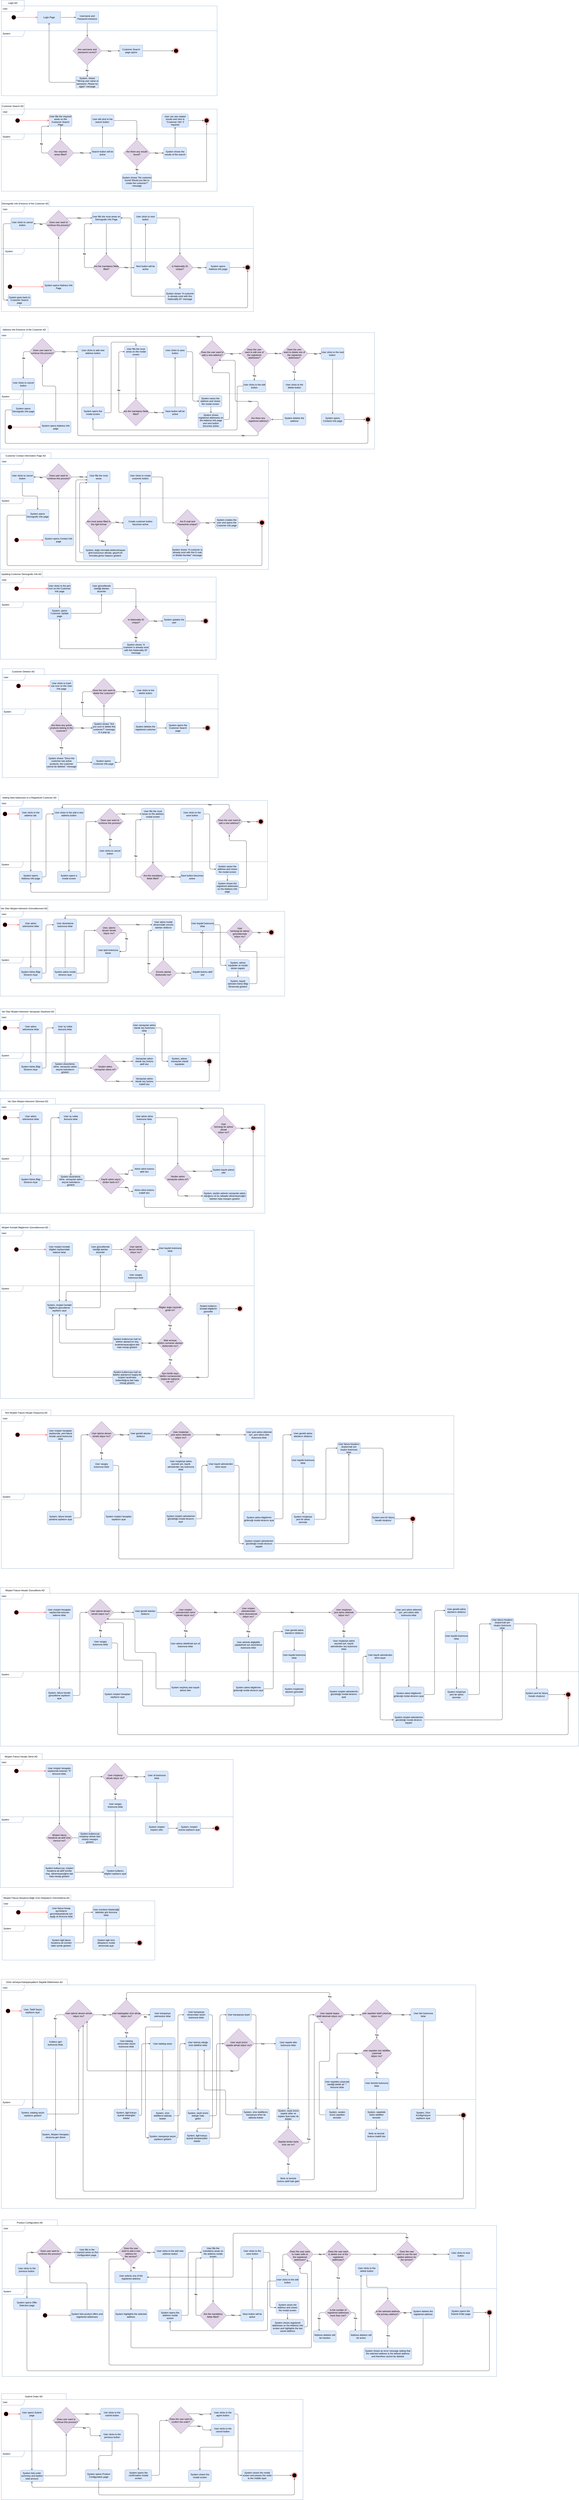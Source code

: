 <mxfile version="20.7.4" type="github">
  <diagram id="t61sBA5dFTruSkZOPS48" name="Page-1">
    <mxGraphModel dx="2607" dy="2489" grid="1" gridSize="10" guides="1" tooltips="1" connect="1" arrows="1" fold="1" page="1" pageScale="1" pageWidth="850" pageHeight="1100" math="0" shadow="0">
      <root>
        <mxCell id="0" />
        <mxCell id="1" parent="0" />
        <mxCell id="ity8I-JIIYc5jBsns8k_-1" value="System" style="shape=umlFrame;whiteSpace=wrap;html=1;width=120;height=30;boundedLbl=1;verticalAlign=middle;align=left;spacingLeft=5;fillColor=none;strokeColor=#6c8ebf;" parent="1" vertex="1">
          <mxGeometry x="20" y="-920" width="1130" height="340" as="geometry" />
        </mxCell>
        <mxCell id="ity8I-JIIYc5jBsns8k_-2" value="User" style="shape=umlFrame;whiteSpace=wrap;html=1;width=120;height=30;boundedLbl=1;verticalAlign=middle;align=left;spacingLeft=5;fillColor=none;strokeColor=#6c8ebf;" parent="1" vertex="1">
          <mxGeometry x="20" y="-1050" width="1130" height="130" as="geometry" />
        </mxCell>
        <mxCell id="ity8I-JIIYc5jBsns8k_-3" value="" style="ellipse;html=1;shape=startState;fillColor=#000000;strokeColor=#ff0000;" parent="1" vertex="1">
          <mxGeometry x="70" y="-1005" width="30" height="30" as="geometry" />
        </mxCell>
        <mxCell id="ity8I-JIIYc5jBsns8k_-4" value="" style="edgeStyle=orthogonalEdgeStyle;html=1;verticalAlign=bottom;endArrow=open;endSize=8;strokeColor=#ff0000;rounded=0;entryX=0;entryY=0.5;entryDx=0;entryDy=0;" parent="1" source="ity8I-JIIYc5jBsns8k_-3" target="ity8I-JIIYc5jBsns8k_-6" edge="1">
          <mxGeometry relative="1" as="geometry">
            <mxPoint x="85" y="-915" as="targetPoint" />
          </mxGeometry>
        </mxCell>
        <mxCell id="ity8I-JIIYc5jBsns8k_-5" value="" style="edgeStyle=orthogonalEdgeStyle;rounded=0;orthogonalLoop=1;jettySize=auto;html=1;endArrow=open;endFill=0;" parent="1" source="ity8I-JIIYc5jBsns8k_-6" target="ity8I-JIIYc5jBsns8k_-8" edge="1">
          <mxGeometry relative="1" as="geometry" />
        </mxCell>
        <mxCell id="ity8I-JIIYc5jBsns8k_-6" value="Login Page" style="whiteSpace=wrap;html=1;fillColor=#dae8fc;strokeColor=#6c8ebf;" parent="1" vertex="1">
          <mxGeometry x="210" y="-1020" width="120" height="60" as="geometry" />
        </mxCell>
        <mxCell id="ity8I-JIIYc5jBsns8k_-7" value="" style="edgeStyle=orthogonalEdgeStyle;rounded=0;orthogonalLoop=1;jettySize=auto;html=1;endArrow=open;endFill=0;" parent="1" source="ity8I-JIIYc5jBsns8k_-8" target="ity8I-JIIYc5jBsns8k_-13" edge="1">
          <mxGeometry relative="1" as="geometry" />
        </mxCell>
        <mxCell id="ity8I-JIIYc5jBsns8k_-8" value="Username and Password entrance" style="whiteSpace=wrap;html=1;fillColor=#dae8fc;strokeColor=#6c8ebf;" parent="1" vertex="1">
          <mxGeometry x="410" y="-1020" width="120" height="60" as="geometry" />
        </mxCell>
        <mxCell id="ity8I-JIIYc5jBsns8k_-9" value="" style="edgeStyle=orthogonalEdgeStyle;rounded=0;orthogonalLoop=1;jettySize=auto;html=1;endArrow=open;endFill=0;" parent="1" source="ity8I-JIIYc5jBsns8k_-13" target="ity8I-JIIYc5jBsns8k_-15" edge="1">
          <mxGeometry relative="1" as="geometry" />
        </mxCell>
        <mxCell id="ity8I-JIIYc5jBsns8k_-10" value="&lt;b&gt;Yes&lt;/b&gt;" style="edgeLabel;html=1;align=center;verticalAlign=middle;resizable=0;points=[];" parent="ity8I-JIIYc5jBsns8k_-9" vertex="1" connectable="0">
          <mxGeometry x="-0.171" y="-1" relative="1" as="geometry">
            <mxPoint as="offset" />
          </mxGeometry>
        </mxCell>
        <mxCell id="ity8I-JIIYc5jBsns8k_-11" value="" style="edgeStyle=orthogonalEdgeStyle;rounded=0;orthogonalLoop=1;jettySize=auto;html=1;endArrow=open;endFill=0;" parent="1" source="ity8I-JIIYc5jBsns8k_-13" target="ity8I-JIIYc5jBsns8k_-17" edge="1">
          <mxGeometry relative="1" as="geometry" />
        </mxCell>
        <mxCell id="ity8I-JIIYc5jBsns8k_-12" value="&lt;b&gt;No&lt;/b&gt;" style="edgeLabel;html=1;align=center;verticalAlign=middle;resizable=0;points=[];" parent="ity8I-JIIYc5jBsns8k_-11" vertex="1" connectable="0">
          <mxGeometry x="-0.101" y="-1" relative="1" as="geometry">
            <mxPoint as="offset" />
          </mxGeometry>
        </mxCell>
        <mxCell id="ity8I-JIIYc5jBsns8k_-13" value="Are username and password correct?" style="rhombus;whiteSpace=wrap;html=1;fillColor=#e1d5e7;strokeColor=#9673a6;" parent="1" vertex="1">
          <mxGeometry x="395" y="-890" width="150" height="150" as="geometry" />
        </mxCell>
        <mxCell id="ity8I-JIIYc5jBsns8k_-14" style="edgeStyle=orthogonalEdgeStyle;rounded=0;orthogonalLoop=1;jettySize=auto;html=1;entryX=0;entryY=0.5;entryDx=0;entryDy=0;endArrow=open;endFill=0;" parent="1" source="ity8I-JIIYc5jBsns8k_-15" target="ity8I-JIIYc5jBsns8k_-18" edge="1">
          <mxGeometry relative="1" as="geometry" />
        </mxCell>
        <mxCell id="ity8I-JIIYc5jBsns8k_-15" value="Customer Search page opens" style="whiteSpace=wrap;html=1;fillColor=#dae8fc;strokeColor=#6c8ebf;" parent="1" vertex="1">
          <mxGeometry x="640" y="-845" width="120" height="60" as="geometry" />
        </mxCell>
        <mxCell id="ity8I-JIIYc5jBsns8k_-16" style="edgeStyle=orthogonalEdgeStyle;rounded=1;orthogonalLoop=1;jettySize=auto;html=1;entryX=0.5;entryY=1;entryDx=0;entryDy=0;endArrow=open;endFill=0;" parent="1" source="ity8I-JIIYc5jBsns8k_-17" target="ity8I-JIIYc5jBsns8k_-6" edge="1">
          <mxGeometry relative="1" as="geometry" />
        </mxCell>
        <mxCell id="ity8I-JIIYc5jBsns8k_-17" value="System, shows &quot;“Wrong user name or password. Please try again” message" style="whiteSpace=wrap;html=1;fillColor=#dae8fc;strokeColor=#6c8ebf;" parent="1" vertex="1">
          <mxGeometry x="410" y="-680" width="120" height="60" as="geometry" />
        </mxCell>
        <mxCell id="ity8I-JIIYc5jBsns8k_-18" value="" style="ellipse;html=1;shape=endState;fillColor=#000000;strokeColor=#ff0000;" parent="1" vertex="1">
          <mxGeometry x="920" y="-830" width="30" height="30" as="geometry" />
        </mxCell>
        <mxCell id="ity8I-JIIYc5jBsns8k_-19" value="Login AD" style="rounded=0;whiteSpace=wrap;html=1;fillColor=none;strokeColor=#6c8ebf;" parent="1" vertex="1">
          <mxGeometry x="20" y="-1080" width="120" height="30" as="geometry" />
        </mxCell>
        <mxCell id="ity8I-JIIYc5jBsns8k_-20" value="System" style="shape=umlFrame;whiteSpace=wrap;html=1;width=120;height=30;boundedLbl=1;verticalAlign=middle;align=left;spacingLeft=5;fillColor=none;strokeColor=#6c8ebf;" parent="1" vertex="1">
          <mxGeometry x="20" y="-380" width="1130" height="300" as="geometry" />
        </mxCell>
        <mxCell id="ity8I-JIIYc5jBsns8k_-21" value="User" style="shape=umlFrame;whiteSpace=wrap;html=1;width=120;height=30;boundedLbl=1;verticalAlign=middle;align=left;spacingLeft=5;fillColor=none;strokeColor=#6c8ebf;" parent="1" vertex="1">
          <mxGeometry x="20" y="-510" width="1130" height="130" as="geometry" />
        </mxCell>
        <mxCell id="ity8I-JIIYc5jBsns8k_-22" value="" style="edgeStyle=orthogonalEdgeStyle;rounded=1;orthogonalLoop=1;jettySize=auto;html=1;endArrow=open;endFill=0;" parent="1" source="ity8I-JIIYc5jBsns8k_-23" target="ity8I-JIIYc5jBsns8k_-28" edge="1">
          <mxGeometry relative="1" as="geometry" />
        </mxCell>
        <mxCell id="ity8I-JIIYc5jBsns8k_-23" value="User fills the required areas on the Customer Search Page" style="rounded=1;whiteSpace=wrap;html=1;fillStyle=auto;fillColor=#dae8fc;strokeColor=#6c8ebf;" parent="1" vertex="1">
          <mxGeometry x="270" y="-480" width="120" height="60" as="geometry" />
        </mxCell>
        <mxCell id="ity8I-JIIYc5jBsns8k_-24" value="" style="edgeStyle=orthogonalEdgeStyle;rounded=0;orthogonalLoop=1;jettySize=auto;html=1;endArrow=open;endFill=0;" parent="1" source="ity8I-JIIYc5jBsns8k_-28" target="ity8I-JIIYc5jBsns8k_-30" edge="1">
          <mxGeometry relative="1" as="geometry" />
        </mxCell>
        <mxCell id="ity8I-JIIYc5jBsns8k_-25" value="Yes" style="edgeLabel;html=1;align=center;verticalAlign=middle;resizable=0;points=[];fontStyle=1" parent="ity8I-JIIYc5jBsns8k_-24" vertex="1" connectable="0">
          <mxGeometry x="-0.119" y="1" relative="1" as="geometry">
            <mxPoint as="offset" />
          </mxGeometry>
        </mxCell>
        <mxCell id="ity8I-JIIYc5jBsns8k_-26" style="edgeStyle=orthogonalEdgeStyle;rounded=1;orthogonalLoop=1;jettySize=auto;html=1;entryX=0;entryY=1;entryDx=0;entryDy=0;endArrow=open;endFill=0;" parent="1" source="ity8I-JIIYc5jBsns8k_-28" target="ity8I-JIIYc5jBsns8k_-23" edge="1">
          <mxGeometry relative="1" as="geometry">
            <Array as="points">
              <mxPoint x="230" y="-280" />
              <mxPoint x="230" y="-420" />
            </Array>
          </mxGeometry>
        </mxCell>
        <mxCell id="ity8I-JIIYc5jBsns8k_-27" value="No" style="edgeLabel;html=1;align=center;verticalAlign=middle;resizable=0;points=[];fontStyle=1" parent="ity8I-JIIYc5jBsns8k_-26" vertex="1" connectable="0">
          <mxGeometry x="-0.255" relative="1" as="geometry">
            <mxPoint as="offset" />
          </mxGeometry>
        </mxCell>
        <mxCell id="ity8I-JIIYc5jBsns8k_-28" value="Are required &lt;br&gt;areas filled?" style="rhombus;whiteSpace=wrap;html=1;fillColor=#e1d5e7;rounded=0;fillStyle=auto;strokeColor=#9673a6;" parent="1" vertex="1">
          <mxGeometry x="260" y="-350" width="140" height="140" as="geometry" />
        </mxCell>
        <mxCell id="ity8I-JIIYc5jBsns8k_-29" value="" style="edgeStyle=orthogonalEdgeStyle;rounded=1;orthogonalLoop=1;jettySize=auto;html=1;endArrow=open;endFill=0;" parent="1" source="ity8I-JIIYc5jBsns8k_-30" target="ity8I-JIIYc5jBsns8k_-32" edge="1">
          <mxGeometry relative="1" as="geometry" />
        </mxCell>
        <mxCell id="ity8I-JIIYc5jBsns8k_-30" value="Search button will be active" style="whiteSpace=wrap;html=1;fillColor=#dae8fc;rounded=1;fillStyle=auto;strokeColor=#6c8ebf;" parent="1" vertex="1">
          <mxGeometry x="490" y="-310" width="120" height="60" as="geometry" />
        </mxCell>
        <mxCell id="ity8I-JIIYc5jBsns8k_-31" style="edgeStyle=orthogonalEdgeStyle;rounded=1;orthogonalLoop=1;jettySize=auto;html=1;exitX=1;exitY=0.5;exitDx=0;exitDy=0;entryX=0.5;entryY=0;entryDx=0;entryDy=0;endArrow=open;endFill=0;" parent="1" source="ity8I-JIIYc5jBsns8k_-32" target="ity8I-JIIYc5jBsns8k_-41" edge="1">
          <mxGeometry relative="1" as="geometry" />
        </mxCell>
        <mxCell id="ity8I-JIIYc5jBsns8k_-32" value="User will click to the search button&amp;nbsp;" style="whiteSpace=wrap;html=1;fillColor=#dae8fc;rounded=1;fillStyle=auto;strokeColor=#6c8ebf;" parent="1" vertex="1">
          <mxGeometry x="490" y="-480" width="120" height="60" as="geometry" />
        </mxCell>
        <mxCell id="ity8I-JIIYc5jBsns8k_-33" value="" style="edgeStyle=orthogonalEdgeStyle;rounded=1;orthogonalLoop=1;jettySize=auto;html=1;endArrow=open;endFill=0;" parent="1" source="ity8I-JIIYc5jBsns8k_-34" target="ity8I-JIIYc5jBsns8k_-36" edge="1">
          <mxGeometry relative="1" as="geometry" />
        </mxCell>
        <mxCell id="ity8I-JIIYc5jBsns8k_-34" value="System shows the results of the search" style="whiteSpace=wrap;html=1;fillColor=#dae8fc;rounded=1;fillStyle=auto;strokeColor=#6c8ebf;" parent="1" vertex="1">
          <mxGeometry x="870" y="-310" width="120" height="60" as="geometry" />
        </mxCell>
        <mxCell id="ity8I-JIIYc5jBsns8k_-35" style="edgeStyle=orthogonalEdgeStyle;rounded=1;orthogonalLoop=1;jettySize=auto;html=1;exitX=1;exitY=0.5;exitDx=0;exitDy=0;entryX=0;entryY=0.5;entryDx=0;entryDy=0;endArrow=open;endFill=0;" parent="1" source="ity8I-JIIYc5jBsns8k_-36" edge="1">
          <mxGeometry relative="1" as="geometry">
            <mxPoint x="1080" y="-450" as="targetPoint" />
          </mxGeometry>
        </mxCell>
        <mxCell id="ity8I-JIIYc5jBsns8k_-36" value="User can see related results and click to &quot;Customer Info&quot; if required" style="whiteSpace=wrap;html=1;fillColor=#dae8fc;rounded=1;fillStyle=auto;strokeColor=#6c8ebf;" parent="1" vertex="1">
          <mxGeometry x="860" y="-485" width="140" height="70" as="geometry" />
        </mxCell>
        <mxCell id="ity8I-JIIYc5jBsns8k_-37" style="edgeStyle=orthogonalEdgeStyle;rounded=0;orthogonalLoop=1;jettySize=auto;html=1;exitX=1;exitY=0.5;exitDx=0;exitDy=0;entryX=0;entryY=0.5;entryDx=0;entryDy=0;endArrow=open;endFill=0;" parent="1" source="ity8I-JIIYc5jBsns8k_-41" target="ity8I-JIIYc5jBsns8k_-34" edge="1">
          <mxGeometry relative="1" as="geometry" />
        </mxCell>
        <mxCell id="ity8I-JIIYc5jBsns8k_-38" value="Yes" style="edgeLabel;html=1;align=center;verticalAlign=middle;resizable=0;points=[];fontStyle=1" parent="ity8I-JIIYc5jBsns8k_-37" vertex="1" connectable="0">
          <mxGeometry x="-0.119" relative="1" as="geometry">
            <mxPoint as="offset" />
          </mxGeometry>
        </mxCell>
        <mxCell id="ity8I-JIIYc5jBsns8k_-39" value="" style="edgeStyle=orthogonalEdgeStyle;rounded=1;orthogonalLoop=1;jettySize=auto;html=1;endArrow=open;endFill=0;" parent="1" source="ity8I-JIIYc5jBsns8k_-41" target="ity8I-JIIYc5jBsns8k_-42" edge="1">
          <mxGeometry relative="1" as="geometry" />
        </mxCell>
        <mxCell id="ity8I-JIIYc5jBsns8k_-40" value="No" style="edgeLabel;html=1;align=center;verticalAlign=middle;resizable=0;points=[];fontStyle=1" parent="ity8I-JIIYc5jBsns8k_-39" vertex="1" connectable="0">
          <mxGeometry x="-0.215" relative="1" as="geometry">
            <mxPoint as="offset" />
          </mxGeometry>
        </mxCell>
        <mxCell id="ity8I-JIIYc5jBsns8k_-41" value="Are there any results found?" style="rhombus;whiteSpace=wrap;html=1;fillColor=#e1d5e7;rounded=0;fillStyle=auto;strokeColor=#9673a6;" parent="1" vertex="1">
          <mxGeometry x="660" y="-350" width="140" height="140" as="geometry" />
        </mxCell>
        <mxCell id="ity8I-JIIYc5jBsns8k_-842" style="edgeStyle=orthogonalEdgeStyle;rounded=0;orthogonalLoop=1;jettySize=auto;html=1;entryX=0.5;entryY=1;entryDx=0;entryDy=0;endArrow=open;endFill=0;" parent="1" source="ity8I-JIIYc5jBsns8k_-42" target="ity8I-JIIYc5jBsns8k_-45" edge="1">
          <mxGeometry relative="1" as="geometry" />
        </mxCell>
        <mxCell id="ity8I-JIIYc5jBsns8k_-42" value="System shows “No customer found! Would you like to create the customer?” message" style="whiteSpace=wrap;html=1;fillColor=#dae8fc;rounded=1;fillStyle=auto;strokeColor=#6c8ebf;glass=0;" parent="1" vertex="1">
          <mxGeometry x="652.5" y="-170" width="155" height="80" as="geometry" />
        </mxCell>
        <mxCell id="ity8I-JIIYc5jBsns8k_-43" value="" style="ellipse;html=1;shape=startState;fillColor=#000000;strokeColor=#ff0000;" parent="1" vertex="1">
          <mxGeometry x="90" y="-465" width="30" height="30" as="geometry" />
        </mxCell>
        <mxCell id="ity8I-JIIYc5jBsns8k_-44" value="" style="edgeStyle=orthogonalEdgeStyle;html=1;verticalAlign=bottom;endArrow=open;endSize=8;strokeColor=#ff0000;rounded=0;entryX=0;entryY=0.5;entryDx=0;entryDy=0;" parent="1" source="ity8I-JIIYc5jBsns8k_-43" target="ity8I-JIIYc5jBsns8k_-23" edge="1">
          <mxGeometry relative="1" as="geometry">
            <mxPoint x="125" y="-260" as="targetPoint" />
          </mxGeometry>
        </mxCell>
        <mxCell id="ity8I-JIIYc5jBsns8k_-45" value="" style="ellipse;html=1;shape=endState;fillColor=#000000;strokeColor=#ff0000;" parent="1" vertex="1">
          <mxGeometry x="1080" y="-465" width="30" height="30" as="geometry" />
        </mxCell>
        <mxCell id="ity8I-JIIYc5jBsns8k_-46" value="Customer Search AD" style="rounded=0;whiteSpace=wrap;html=1;fillColor=none;strokeColor=#6c8ebf;" parent="1" vertex="1">
          <mxGeometry x="20" y="-540" width="120" height="30" as="geometry" />
        </mxCell>
        <mxCell id="ity8I-JIIYc5jBsns8k_-47" value="&amp;nbsp; &amp;nbsp; System" style="shape=umlFrame;whiteSpace=wrap;html=1;width=120;height=30;boundedLbl=1;verticalAlign=middle;align=left;spacingLeft=5;fillColor=none;strokeColor=#6c8ebf;" parent="1" vertex="1">
          <mxGeometry x="20" y="220" width="1320" height="330" as="geometry" />
        </mxCell>
        <mxCell id="ity8I-JIIYc5jBsns8k_-48" value="User" style="shape=umlFrame;whiteSpace=wrap;html=1;width=120;height=30;boundedLbl=1;verticalAlign=middle;align=left;spacingLeft=5;fillColor=none;strokeColor=#6c8ebf;" parent="1" vertex="1">
          <mxGeometry x="20" width="1320" height="220" as="geometry" />
        </mxCell>
        <mxCell id="ity8I-JIIYc5jBsns8k_-49" value="" style="edgeStyle=orthogonalEdgeStyle;rounded=1;orthogonalLoop=1;jettySize=auto;html=1;endArrow=open;endFill=0;" parent="1" source="ity8I-JIIYc5jBsns8k_-50" target="ity8I-JIIYc5jBsns8k_-55" edge="1">
          <mxGeometry relative="1" as="geometry" />
        </mxCell>
        <mxCell id="ity8I-JIIYc5jBsns8k_-50" value="User fills the must areas on Demografic Info Page" style="rounded=1;whiteSpace=wrap;html=1;fillStyle=auto;fillColor=#dae8fc;strokeColor=#6c8ebf;" parent="1" vertex="1">
          <mxGeometry x="495" y="30" width="150" height="60" as="geometry" />
        </mxCell>
        <mxCell id="ity8I-JIIYc5jBsns8k_-51" value="" style="edgeStyle=orthogonalEdgeStyle;rounded=0;orthogonalLoop=1;jettySize=auto;html=1;endArrow=open;endFill=0;" parent="1" source="ity8I-JIIYc5jBsns8k_-55" target="ity8I-JIIYc5jBsns8k_-57" edge="1">
          <mxGeometry relative="1" as="geometry" />
        </mxCell>
        <mxCell id="ity8I-JIIYc5jBsns8k_-52" value="Yes" style="edgeLabel;html=1;align=center;verticalAlign=middle;resizable=0;points=[];fontStyle=1" parent="ity8I-JIIYc5jBsns8k_-51" vertex="1" connectable="0">
          <mxGeometry x="-0.119" y="1" relative="1" as="geometry">
            <mxPoint as="offset" />
          </mxGeometry>
        </mxCell>
        <mxCell id="ity8I-JIIYc5jBsns8k_-53" style="edgeStyle=orthogonalEdgeStyle;rounded=1;orthogonalLoop=1;jettySize=auto;html=1;entryX=0;entryY=1;entryDx=0;entryDy=0;exitX=0;exitY=0.5;exitDx=0;exitDy=0;endArrow=open;endFill=0;" parent="1" source="ity8I-JIIYc5jBsns8k_-55" target="ity8I-JIIYc5jBsns8k_-50" edge="1">
          <mxGeometry relative="1" as="geometry">
            <Array as="points">
              <mxPoint x="455" y="320" />
              <mxPoint x="455" y="90" />
            </Array>
          </mxGeometry>
        </mxCell>
        <mxCell id="ity8I-JIIYc5jBsns8k_-54" value="No" style="edgeLabel;html=1;align=center;verticalAlign=middle;resizable=0;points=[];fontStyle=1" parent="ity8I-JIIYc5jBsns8k_-53" vertex="1" connectable="0">
          <mxGeometry x="-0.255" relative="1" as="geometry">
            <mxPoint as="offset" />
          </mxGeometry>
        </mxCell>
        <mxCell id="ity8I-JIIYc5jBsns8k_-55" value="Are the mandatory fields filled?" style="rhombus;whiteSpace=wrap;html=1;fillColor=#e1d5e7;rounded=0;fillStyle=auto;strokeColor=#9673a6;" parent="1" vertex="1">
          <mxGeometry x="500" y="250" width="140" height="140" as="geometry" />
        </mxCell>
        <mxCell id="ity8I-JIIYc5jBsns8k_-56" value="" style="edgeStyle=orthogonalEdgeStyle;rounded=1;orthogonalLoop=1;jettySize=auto;html=1;endArrow=open;endFill=0;" parent="1" source="ity8I-JIIYc5jBsns8k_-57" target="ity8I-JIIYc5jBsns8k_-59" edge="1">
          <mxGeometry relative="1" as="geometry" />
        </mxCell>
        <mxCell id="ity8I-JIIYc5jBsns8k_-57" value="Next button will be active" style="whiteSpace=wrap;html=1;fillColor=#dae8fc;rounded=1;fillStyle=auto;strokeColor=#6c8ebf;" parent="1" vertex="1">
          <mxGeometry x="715" y="290" width="120" height="60" as="geometry" />
        </mxCell>
        <mxCell id="ity8I-JIIYc5jBsns8k_-58" style="edgeStyle=orthogonalEdgeStyle;rounded=1;orthogonalLoop=1;jettySize=auto;html=1;exitX=1;exitY=0.5;exitDx=0;exitDy=0;entryX=0.5;entryY=0;entryDx=0;entryDy=0;endArrow=open;endFill=0;" parent="1" source="ity8I-JIIYc5jBsns8k_-59" target="ity8I-JIIYc5jBsns8k_-66" edge="1">
          <mxGeometry relative="1" as="geometry" />
        </mxCell>
        <mxCell id="ity8I-JIIYc5jBsns8k_-59" value="User clicks to next button" style="whiteSpace=wrap;html=1;fillColor=#dae8fc;rounded=1;fillStyle=auto;strokeColor=#6c8ebf;" parent="1" vertex="1">
          <mxGeometry x="715" y="30" width="120" height="60" as="geometry" />
        </mxCell>
        <mxCell id="ity8I-JIIYc5jBsns8k_-60" value="System opens Address Info page" style="whiteSpace=wrap;html=1;fillColor=#dae8fc;rounded=1;fillStyle=auto;strokeColor=#6c8ebf;" parent="1" vertex="1">
          <mxGeometry x="1095" y="290" width="120" height="60" as="geometry" />
        </mxCell>
        <mxCell id="ity8I-JIIYc5jBsns8k_-61" style="edgeStyle=orthogonalEdgeStyle;rounded=1;orthogonalLoop=1;jettySize=auto;html=1;exitX=1;exitY=0.5;exitDx=0;exitDy=0;entryX=0;entryY=0.5;entryDx=0;entryDy=0;endArrow=open;endFill=0;" parent="1" edge="1">
          <mxGeometry relative="1" as="geometry">
            <mxPoint x="1295" y="319" as="targetPoint" />
            <mxPoint x="1215" y="319" as="sourcePoint" />
          </mxGeometry>
        </mxCell>
        <mxCell id="ity8I-JIIYc5jBsns8k_-62" style="edgeStyle=orthogonalEdgeStyle;rounded=0;orthogonalLoop=1;jettySize=auto;html=1;exitX=1;exitY=0.5;exitDx=0;exitDy=0;entryX=0;entryY=0.5;entryDx=0;entryDy=0;endArrow=open;endFill=0;" parent="1" source="ity8I-JIIYc5jBsns8k_-66" target="ity8I-JIIYc5jBsns8k_-60" edge="1">
          <mxGeometry relative="1" as="geometry" />
        </mxCell>
        <mxCell id="ity8I-JIIYc5jBsns8k_-63" value="Yes" style="edgeLabel;html=1;align=center;verticalAlign=middle;resizable=0;points=[];fontStyle=1" parent="ity8I-JIIYc5jBsns8k_-62" vertex="1" connectable="0">
          <mxGeometry x="-0.119" relative="1" as="geometry">
            <mxPoint as="offset" />
          </mxGeometry>
        </mxCell>
        <mxCell id="ity8I-JIIYc5jBsns8k_-64" value="" style="edgeStyle=orthogonalEdgeStyle;rounded=1;orthogonalLoop=1;jettySize=auto;html=1;endArrow=open;endFill=0;" parent="1" source="ity8I-JIIYc5jBsns8k_-66" target="ity8I-JIIYc5jBsns8k_-68" edge="1">
          <mxGeometry relative="1" as="geometry" />
        </mxCell>
        <mxCell id="ity8I-JIIYc5jBsns8k_-65" value="No" style="edgeLabel;html=1;align=center;verticalAlign=middle;resizable=0;points=[];fontStyle=1" parent="ity8I-JIIYc5jBsns8k_-64" vertex="1" connectable="0">
          <mxGeometry x="-0.215" relative="1" as="geometry">
            <mxPoint as="offset" />
          </mxGeometry>
        </mxCell>
        <mxCell id="ity8I-JIIYc5jBsns8k_-66" value="Is Nationality ID &lt;br&gt;unique?" style="rhombus;whiteSpace=wrap;html=1;fillColor=#e1d5e7;rounded=0;fillStyle=auto;strokeColor=#9673a6;" parent="1" vertex="1">
          <mxGeometry x="885" y="250" width="140" height="140" as="geometry" />
        </mxCell>
        <mxCell id="ity8I-JIIYc5jBsns8k_-67" style="edgeStyle=orthogonalEdgeStyle;rounded=1;orthogonalLoop=1;jettySize=auto;html=1;entryX=1;entryY=0.5;entryDx=0;entryDy=0;strokeWidth=1;endArrow=open;endFill=0;" parent="1" source="ity8I-JIIYc5jBsns8k_-68" target="ity8I-JIIYc5jBsns8k_-50" edge="1">
          <mxGeometry relative="1" as="geometry">
            <Array as="points">
              <mxPoint x="700" y="470" />
              <mxPoint x="700" y="60" />
            </Array>
          </mxGeometry>
        </mxCell>
        <mxCell id="ity8I-JIIYc5jBsns8k_-68" value="System shows &quot;A customer is already exist with this Nationality ID&quot; message" style="whiteSpace=wrap;html=1;fillColor=#dae8fc;rounded=1;fillStyle=auto;strokeColor=#6c8ebf;glass=0;" parent="1" vertex="1">
          <mxGeometry x="877.5" y="430" width="155" height="80" as="geometry" />
        </mxCell>
        <mxCell id="ity8I-JIIYc5jBsns8k_-69" value="" style="ellipse;html=1;shape=startState;fillColor=#000000;strokeColor=#ff0000;" parent="1" vertex="1">
          <mxGeometry x="50" y="405" width="30" height="30" as="geometry" />
        </mxCell>
        <mxCell id="ity8I-JIIYc5jBsns8k_-70" value="" style="edgeStyle=orthogonalEdgeStyle;html=1;verticalAlign=bottom;endArrow=open;endSize=8;strokeColor=#ff0000;rounded=0;exitX=0.91;exitY=0.503;exitDx=0;exitDy=0;exitPerimeter=0;entryX=0;entryY=0.5;entryDx=0;entryDy=0;" parent="1" source="ity8I-JIIYc5jBsns8k_-69" target="ity8I-JIIYc5jBsns8k_-415" edge="1">
          <mxGeometry relative="1" as="geometry">
            <mxPoint x="160" y="425" as="targetPoint" />
            <mxPoint x="70" y="425" as="sourcePoint" />
            <Array as="points">
              <mxPoint x="77" y="420" />
            </Array>
          </mxGeometry>
        </mxCell>
        <mxCell id="ity8I-JIIYc5jBsns8k_-71" value="" style="ellipse;html=1;shape=endState;fillColor=#000000;strokeColor=#ff0000;" parent="1" vertex="1">
          <mxGeometry x="1295" y="304" width="30" height="30" as="geometry" />
        </mxCell>
        <mxCell id="ity8I-JIIYc5jBsns8k_-72" value="Demografic Info Entrance of the Customer AD" style="rounded=0;whiteSpace=wrap;html=1;fillColor=none;strokeColor=#6c8ebf;" parent="1" vertex="1">
          <mxGeometry x="20" y="-30" width="250" height="30" as="geometry" />
        </mxCell>
        <mxCell id="ity8I-JIIYc5jBsns8k_-73" value="System" style="shape=umlFrame;whiteSpace=wrap;html=1;width=110;height=30;boundedLbl=1;verticalAlign=middle;align=left;spacingLeft=5;fillColor=none;strokeColor=#6c8ebf;" parent="1" vertex="1">
          <mxGeometry x="15" y="980" width="1960" height="290" as="geometry" />
        </mxCell>
        <mxCell id="ity8I-JIIYc5jBsns8k_-74" value="User" style="shape=umlFrame;whiteSpace=wrap;html=1;width=120;height=30;boundedLbl=1;verticalAlign=middle;align=left;spacingLeft=5;fillColor=none;strokeColor=#6c8ebf;" parent="1" vertex="1">
          <mxGeometry x="14" y="660" width="1960" height="320" as="geometry" />
        </mxCell>
        <mxCell id="ity8I-JIIYc5jBsns8k_-75" style="edgeStyle=orthogonalEdgeStyle;curved=1;rounded=0;orthogonalLoop=1;jettySize=auto;html=1;entryX=0.5;entryY=0;entryDx=0;entryDy=0;endArrow=open;endFill=0;" parent="1" source="ity8I-JIIYc5jBsns8k_-76" target="ity8I-JIIYc5jBsns8k_-83" edge="1">
          <mxGeometry relative="1" as="geometry" />
        </mxCell>
        <mxCell id="ity8I-JIIYc5jBsns8k_-76" value="User clicks to add new address button" style="rounded=1;whiteSpace=wrap;html=1;fillStyle=auto;fillColor=#dae8fc;strokeColor=#6c8ebf;" parent="1" vertex="1">
          <mxGeometry x="420" y="730" width="160" height="60" as="geometry" />
        </mxCell>
        <mxCell id="ity8I-JIIYc5jBsns8k_-77" style="edgeStyle=orthogonalEdgeStyle;rounded=1;orthogonalLoop=1;jettySize=auto;html=1;entryX=0;entryY=0.5;entryDx=0;entryDy=0;endArrow=open;endFill=0;" parent="1" source="ity8I-JIIYc5jBsns8k_-116" target="ity8I-JIIYc5jBsns8k_-80" edge="1">
          <mxGeometry relative="1" as="geometry">
            <mxPoint x="1925" y="1065" as="targetPoint" />
            <mxPoint x="1845" y="1065" as="sourcePoint" />
          </mxGeometry>
        </mxCell>
        <mxCell id="ity8I-JIIYc5jBsns8k_-78" value="" style="ellipse;html=1;shape=startState;fillColor=#000000;strokeColor=#ff0000;" parent="1" vertex="1">
          <mxGeometry x="50" y="1140" width="30" height="30" as="geometry" />
        </mxCell>
        <mxCell id="ity8I-JIIYc5jBsns8k_-79" value="" style="edgeStyle=orthogonalEdgeStyle;html=1;verticalAlign=bottom;endArrow=open;endSize=8;strokeColor=#ff0000;rounded=0;" parent="1" source="ity8I-JIIYc5jBsns8k_-78" edge="1">
          <mxGeometry relative="1" as="geometry">
            <mxPoint x="225" y="1155" as="targetPoint" />
          </mxGeometry>
        </mxCell>
        <mxCell id="ity8I-JIIYc5jBsns8k_-80" value="" style="ellipse;html=1;shape=endState;fillColor=#000000;strokeColor=#ff0000;" parent="1" vertex="1">
          <mxGeometry x="1925" y="1100" width="30" height="30" as="geometry" />
        </mxCell>
        <mxCell id="ity8I-JIIYc5jBsns8k_-81" value="Address Info Entrance of the Customer AD" style="rounded=0;whiteSpace=wrap;html=1;fillColor=none;strokeColor=#6c8ebf;" parent="1" vertex="1">
          <mxGeometry x="15" y="630" width="250" height="30" as="geometry" />
        </mxCell>
        <mxCell id="ity8I-JIIYc5jBsns8k_-82" style="edgeStyle=orthogonalEdgeStyle;rounded=1;orthogonalLoop=1;jettySize=auto;html=1;entryX=0.5;entryY=0;entryDx=0;entryDy=0;exitX=1;exitY=0.5;exitDx=0;exitDy=0;endArrow=open;endFill=0;" parent="1" source="ity8I-JIIYc5jBsns8k_-83" target="ity8I-JIIYc5jBsns8k_-85" edge="1">
          <mxGeometry relative="1" as="geometry">
            <Array as="points">
              <mxPoint x="595" y="1080" />
              <mxPoint x="595" y="710" />
              <mxPoint x="725" y="710" />
            </Array>
          </mxGeometry>
        </mxCell>
        <mxCell id="ity8I-JIIYc5jBsns8k_-83" value="System opens the modal screen" style="whiteSpace=wrap;html=1;fillColor=#dae8fc;rounded=1;fillStyle=auto;strokeColor=#6c8ebf;" parent="1" vertex="1">
          <mxGeometry x="440" y="1049" width="120" height="60" as="geometry" />
        </mxCell>
        <mxCell id="ity8I-JIIYc5jBsns8k_-84" style="edgeStyle=orthogonalEdgeStyle;rounded=1;orthogonalLoop=1;jettySize=auto;html=1;entryX=0.5;entryY=0;entryDx=0;entryDy=0;elbow=vertical;endArrow=open;endFill=0;" parent="1" source="ity8I-JIIYc5jBsns8k_-85" target="ity8I-JIIYc5jBsns8k_-86" edge="1">
          <mxGeometry relative="1" as="geometry" />
        </mxCell>
        <mxCell id="ity8I-JIIYc5jBsns8k_-85" value="User fills the must areas on the modal screen" style="whiteSpace=wrap;html=1;fillColor=#dae8fc;rounded=1;fillStyle=auto;strokeColor=#6c8ebf;" parent="1" vertex="1">
          <mxGeometry x="665" y="730" width="120" height="60" as="geometry" />
        </mxCell>
        <mxCell id="ity8I-JIIYc5jBsns8k_-86" value="Are the mandatory fields filled?" style="rhombus;whiteSpace=wrap;html=1;fillColor=#e1d5e7;rounded=0;fillStyle=auto;strokeColor=#9673a6;" parent="1" vertex="1">
          <mxGeometry x="655" y="1009" width="140" height="140" as="geometry" />
        </mxCell>
        <mxCell id="ity8I-JIIYc5jBsns8k_-87" style="edgeStyle=orthogonalEdgeStyle;rounded=1;orthogonalLoop=1;jettySize=auto;html=1;exitX=0;exitY=0.5;exitDx=0;exitDy=0;endArrow=open;endFill=0;" parent="1" source="ity8I-JIIYc5jBsns8k_-86" target="ity8I-JIIYc5jBsns8k_-85" edge="1">
          <mxGeometry relative="1" as="geometry">
            <Array as="points">
              <mxPoint x="635" y="1079" />
              <mxPoint x="635" y="760" />
            </Array>
            <mxPoint x="665" y="900.0" as="sourcePoint" />
            <mxPoint x="660" y="760.0" as="targetPoint" />
          </mxGeometry>
        </mxCell>
        <mxCell id="ity8I-JIIYc5jBsns8k_-88" value="No" style="edgeLabel;html=1;align=center;verticalAlign=middle;resizable=0;points=[];fontStyle=1" parent="ity8I-JIIYc5jBsns8k_-87" vertex="1" connectable="0">
          <mxGeometry x="-0.255" relative="1" as="geometry">
            <mxPoint as="offset" />
          </mxGeometry>
        </mxCell>
        <mxCell id="ity8I-JIIYc5jBsns8k_-89" value="" style="edgeStyle=orthogonalEdgeStyle;rounded=0;orthogonalLoop=1;jettySize=auto;html=1;endArrow=open;endFill=0;exitX=1;exitY=0.5;exitDx=0;exitDy=0;" parent="1" source="ity8I-JIIYc5jBsns8k_-86" target="ity8I-JIIYc5jBsns8k_-92" edge="1">
          <mxGeometry relative="1" as="geometry">
            <mxPoint x="795" y="1079.0" as="sourcePoint" />
          </mxGeometry>
        </mxCell>
        <mxCell id="ity8I-JIIYc5jBsns8k_-90" value="Yes" style="edgeLabel;html=1;align=center;verticalAlign=middle;resizable=0;points=[];fontStyle=1" parent="ity8I-JIIYc5jBsns8k_-89" vertex="1" connectable="0">
          <mxGeometry x="-0.119" y="1" relative="1" as="geometry">
            <mxPoint as="offset" />
          </mxGeometry>
        </mxCell>
        <mxCell id="ity8I-JIIYc5jBsns8k_-91" style="edgeStyle=elbowEdgeStyle;rounded=1;orthogonalLoop=1;jettySize=auto;html=1;entryX=0.5;entryY=1;entryDx=0;entryDy=0;endArrow=open;endFill=0;" parent="1" source="ity8I-JIIYc5jBsns8k_-92" target="ity8I-JIIYc5jBsns8k_-94" edge="1">
          <mxGeometry relative="1" as="geometry" />
        </mxCell>
        <mxCell id="ity8I-JIIYc5jBsns8k_-92" value="Save button will be active" style="whiteSpace=wrap;html=1;fillColor=#dae8fc;rounded=1;fillStyle=auto;strokeColor=#6c8ebf;" parent="1" vertex="1">
          <mxGeometry x="870" y="1049" width="120" height="60" as="geometry" />
        </mxCell>
        <mxCell id="ity8I-JIIYc5jBsns8k_-93" style="edgeStyle=elbowEdgeStyle;rounded=1;orthogonalLoop=1;jettySize=auto;html=1;endArrow=open;endFill=0;" parent="1" source="ity8I-JIIYc5jBsns8k_-94" target="ity8I-JIIYc5jBsns8k_-96" edge="1">
          <mxGeometry relative="1" as="geometry" />
        </mxCell>
        <mxCell id="ity8I-JIIYc5jBsns8k_-94" value="User clicks to save button" style="whiteSpace=wrap;html=1;fillColor=#dae8fc;rounded=1;fillStyle=auto;strokeColor=#6c8ebf;" parent="1" vertex="1">
          <mxGeometry x="870" y="730" width="120" height="60" as="geometry" />
        </mxCell>
        <mxCell id="ity8I-JIIYc5jBsns8k_-95" style="edgeStyle=elbowEdgeStyle;rounded=1;orthogonalLoop=1;jettySize=auto;html=1;entryX=0.5;entryY=0;entryDx=0;entryDy=0;endArrow=open;endFill=0;" parent="1" source="ity8I-JIIYc5jBsns8k_-96" target="ity8I-JIIYc5jBsns8k_-98" edge="1">
          <mxGeometry relative="1" as="geometry" />
        </mxCell>
        <mxCell id="ity8I-JIIYc5jBsns8k_-96" value="System saves the address and closes the modal screen" style="whiteSpace=wrap;html=1;fillColor=#dae8fc;rounded=1;fillStyle=auto;strokeColor=#6c8ebf;" parent="1" vertex="1">
          <mxGeometry x="1055" y="989" width="120" height="60" as="geometry" />
        </mxCell>
        <mxCell id="ity8I-JIIYc5jBsns8k_-97" style="edgeStyle=orthogonalEdgeStyle;rounded=1;orthogonalLoop=1;jettySize=auto;html=1;entryX=0.5;entryY=1;entryDx=0;entryDy=0;endArrow=open;endFill=0;" parent="1" source="ity8I-JIIYc5jBsns8k_-98" target="ity8I-JIIYc5jBsns8k_-103" edge="1">
          <mxGeometry relative="1" as="geometry">
            <Array as="points">
              <mxPoint x="1215" y="1115" />
              <mxPoint x="1215" y="870" />
              <mxPoint x="1125" y="870" />
            </Array>
          </mxGeometry>
        </mxCell>
        <mxCell id="ity8I-JIIYc5jBsns8k_-98" value="System shows registered addresses on the Address Info page and next button becomes active" style="whiteSpace=wrap;html=1;fillColor=#dae8fc;rounded=1;fillStyle=auto;strokeColor=#6c8ebf;" parent="1" vertex="1">
          <mxGeometry x="1050" y="1080" width="135" height="80" as="geometry" />
        </mxCell>
        <mxCell id="ity8I-JIIYc5jBsns8k_-99" style="edgeStyle=orthogonalEdgeStyle;rounded=1;orthogonalLoop=1;jettySize=auto;html=1;entryX=0;entryY=0.5;entryDx=0;entryDy=0;elbow=vertical;endArrow=open;endFill=0;" parent="1" source="ity8I-JIIYc5jBsns8k_-103" target="ity8I-JIIYc5jBsns8k_-108" edge="1">
          <mxGeometry relative="1" as="geometry" />
        </mxCell>
        <mxCell id="ity8I-JIIYc5jBsns8k_-100" value="&lt;b&gt;No&lt;/b&gt;" style="edgeLabel;html=1;align=center;verticalAlign=middle;resizable=0;points=[];" parent="ity8I-JIIYc5jBsns8k_-99" vertex="1" connectable="0">
          <mxGeometry x="-0.24" y="-1" relative="1" as="geometry">
            <mxPoint as="offset" />
          </mxGeometry>
        </mxCell>
        <mxCell id="ity8I-JIIYc5jBsns8k_-101" style="edgeStyle=orthogonalEdgeStyle;rounded=1;orthogonalLoop=1;jettySize=auto;html=1;elbow=vertical;endArrow=open;endFill=0;" parent="1" source="ity8I-JIIYc5jBsns8k_-103" target="ity8I-JIIYc5jBsns8k_-76" edge="1">
          <mxGeometry relative="1" as="geometry">
            <Array as="points">
              <mxPoint x="1125" y="680" />
              <mxPoint x="500" y="680" />
            </Array>
          </mxGeometry>
        </mxCell>
        <mxCell id="ity8I-JIIYc5jBsns8k_-102" value="&lt;b&gt;Yes&lt;/b&gt;" style="edgeLabel;html=1;align=center;verticalAlign=middle;resizable=0;points=[];" parent="ity8I-JIIYc5jBsns8k_-101" vertex="1" connectable="0">
          <mxGeometry x="-0.73" y="1" relative="1" as="geometry">
            <mxPoint as="offset" />
          </mxGeometry>
        </mxCell>
        <mxCell id="ity8I-JIIYc5jBsns8k_-103" value="Does the user want to add a new address?" style="rhombus;whiteSpace=wrap;html=1;fillColor=#e1d5e7;rounded=0;fillStyle=auto;strokeColor=#9673a6;" parent="1" vertex="1">
          <mxGeometry x="1055" y="700" width="140" height="140" as="geometry" />
        </mxCell>
        <mxCell id="ity8I-JIIYc5jBsns8k_-104" style="edgeStyle=orthogonalEdgeStyle;rounded=1;orthogonalLoop=1;jettySize=auto;html=1;entryX=0;entryY=0.5;entryDx=0;entryDy=0;elbow=vertical;endArrow=open;endFill=0;" parent="1" source="ity8I-JIIYc5jBsns8k_-108" target="ity8I-JIIYc5jBsns8k_-113" edge="1">
          <mxGeometry relative="1" as="geometry" />
        </mxCell>
        <mxCell id="ity8I-JIIYc5jBsns8k_-105" value="&lt;b&gt;No&lt;/b&gt;" style="edgeLabel;html=1;align=center;verticalAlign=middle;resizable=0;points=[];" parent="ity8I-JIIYc5jBsns8k_-104" vertex="1" connectable="0">
          <mxGeometry x="0.241" y="1" relative="1" as="geometry">
            <mxPoint as="offset" />
          </mxGeometry>
        </mxCell>
        <mxCell id="ity8I-JIIYc5jBsns8k_-106" style="edgeStyle=orthogonalEdgeStyle;rounded=1;orthogonalLoop=1;jettySize=auto;html=1;entryX=0.5;entryY=0;entryDx=0;entryDy=0;elbow=vertical;endArrow=open;endFill=0;" parent="1" source="ity8I-JIIYc5jBsns8k_-108" target="ity8I-JIIYc5jBsns8k_-118" edge="1">
          <mxGeometry relative="1" as="geometry" />
        </mxCell>
        <mxCell id="ity8I-JIIYc5jBsns8k_-107" value="&lt;b&gt;Yes&lt;/b&gt;" style="edgeLabel;html=1;align=center;verticalAlign=middle;resizable=0;points=[];" parent="ity8I-JIIYc5jBsns8k_-106" vertex="1" connectable="0">
          <mxGeometry x="0.295" relative="1" as="geometry">
            <mxPoint as="offset" />
          </mxGeometry>
        </mxCell>
        <mxCell id="ity8I-JIIYc5jBsns8k_-108" value="Does the user &lt;br&gt;want to edit one of &lt;br&gt;the registered addresses?" style="rhombus;whiteSpace=wrap;html=1;fillColor=#e1d5e7;rounded=0;fillStyle=auto;strokeColor=#9673a6;" parent="1" vertex="1">
          <mxGeometry x="1275" y="700" width="140" height="140" as="geometry" />
        </mxCell>
        <mxCell id="ity8I-JIIYc5jBsns8k_-109" style="edgeStyle=orthogonalEdgeStyle;rounded=1;orthogonalLoop=1;jettySize=auto;html=1;entryX=0.5;entryY=0;entryDx=0;entryDy=0;elbow=vertical;endArrow=open;endFill=0;" parent="1" source="ity8I-JIIYc5jBsns8k_-113" target="ity8I-JIIYc5jBsns8k_-120" edge="1">
          <mxGeometry relative="1" as="geometry" />
        </mxCell>
        <mxCell id="ity8I-JIIYc5jBsns8k_-110" value="&lt;b&gt;Yes&lt;/b&gt;" style="edgeLabel;html=1;align=center;verticalAlign=middle;resizable=0;points=[];" parent="ity8I-JIIYc5jBsns8k_-109" vertex="1" connectable="0">
          <mxGeometry x="-0.273" y="-1" relative="1" as="geometry">
            <mxPoint as="offset" />
          </mxGeometry>
        </mxCell>
        <mxCell id="ity8I-JIIYc5jBsns8k_-111" style="edgeStyle=orthogonalEdgeStyle;rounded=1;orthogonalLoop=1;jettySize=auto;html=1;entryX=0;entryY=0.5;entryDx=0;entryDy=0;elbow=vertical;endArrow=open;endFill=0;" parent="1" source="ity8I-JIIYc5jBsns8k_-113" target="ity8I-JIIYc5jBsns8k_-115" edge="1">
          <mxGeometry relative="1" as="geometry" />
        </mxCell>
        <mxCell id="ity8I-JIIYc5jBsns8k_-112" value="&lt;b&gt;No&lt;/b&gt;" style="edgeLabel;html=1;align=center;verticalAlign=middle;resizable=0;points=[];" parent="ity8I-JIIYc5jBsns8k_-111" vertex="1" connectable="0">
          <mxGeometry x="0.135" y="-1" relative="1" as="geometry">
            <mxPoint as="offset" />
          </mxGeometry>
        </mxCell>
        <mxCell id="ity8I-JIIYc5jBsns8k_-113" value="Does the user&lt;br style=&quot;border-color: var(--border-color);&quot;&gt;want to delete one of&lt;br style=&quot;border-color: var(--border-color);&quot;&gt;the registered addresses?" style="rhombus;whiteSpace=wrap;html=1;fillColor=#e1d5e7;rounded=0;fillStyle=auto;strokeColor=#9673a6;" parent="1" vertex="1">
          <mxGeometry x="1485" y="700" width="140" height="140" as="geometry" />
        </mxCell>
        <mxCell id="ity8I-JIIYc5jBsns8k_-114" style="edgeStyle=orthogonalEdgeStyle;rounded=1;orthogonalLoop=1;jettySize=auto;html=1;entryX=0.5;entryY=0;entryDx=0;entryDy=0;elbow=vertical;endArrow=open;endFill=0;" parent="1" source="ity8I-JIIYc5jBsns8k_-115" target="ity8I-JIIYc5jBsns8k_-116" edge="1">
          <mxGeometry relative="1" as="geometry" />
        </mxCell>
        <mxCell id="ity8I-JIIYc5jBsns8k_-115" value="User clicks to the next button&amp;nbsp;" style="whiteSpace=wrap;html=1;fillColor=#dae8fc;rounded=1;fillStyle=auto;strokeColor=#6c8ebf;" parent="1" vertex="1">
          <mxGeometry x="1695" y="740" width="120" height="60" as="geometry" />
        </mxCell>
        <mxCell id="ity8I-JIIYc5jBsns8k_-116" value="System opens Contacts Info page" style="whiteSpace=wrap;html=1;fillColor=#dae8fc;rounded=1;fillStyle=auto;strokeColor=#6c8ebf;" parent="1" vertex="1">
          <mxGeometry x="1695" y="1085" width="120" height="60" as="geometry" />
        </mxCell>
        <mxCell id="ity8I-JIIYc5jBsns8k_-117" style="edgeStyle=orthogonalEdgeStyle;rounded=1;orthogonalLoop=1;jettySize=auto;html=1;entryX=0.5;entryY=1;entryDx=0;entryDy=0;endArrow=open;endFill=0;" parent="1" source="ity8I-JIIYc5jBsns8k_-118" target="ity8I-JIIYc5jBsns8k_-83" edge="1">
          <mxGeometry relative="1" as="geometry">
            <Array as="points">
              <mxPoint x="1255" y="940" />
              <mxPoint x="1255" y="1170" />
              <mxPoint x="500" y="1170" />
            </Array>
          </mxGeometry>
        </mxCell>
        <mxCell id="ity8I-JIIYc5jBsns8k_-118" value="User clicks to the edit button" style="whiteSpace=wrap;html=1;fillColor=#dae8fc;rounded=1;fillStyle=auto;strokeColor=#6c8ebf;" parent="1" vertex="1">
          <mxGeometry x="1285" y="910" width="120" height="60" as="geometry" />
        </mxCell>
        <mxCell id="ity8I-JIIYc5jBsns8k_-119" style="edgeStyle=orthogonalEdgeStyle;rounded=1;orthogonalLoop=1;jettySize=auto;html=1;entryX=0.5;entryY=0;entryDx=0;entryDy=0;elbow=vertical;endArrow=open;endFill=0;" parent="1" source="ity8I-JIIYc5jBsns8k_-120" target="ity8I-JIIYc5jBsns8k_-122" edge="1">
          <mxGeometry relative="1" as="geometry">
            <mxPoint x="1555" y="1030" as="targetPoint" />
          </mxGeometry>
        </mxCell>
        <mxCell id="ity8I-JIIYc5jBsns8k_-120" value="User clicks to the delete button" style="whiteSpace=wrap;html=1;fillColor=#dae8fc;rounded=1;fillStyle=auto;strokeColor=#6c8ebf;" parent="1" vertex="1">
          <mxGeometry x="1495" y="910" width="120" height="60" as="geometry" />
        </mxCell>
        <mxCell id="ity8I-JIIYc5jBsns8k_-121" style="edgeStyle=orthogonalEdgeStyle;rounded=1;orthogonalLoop=1;jettySize=auto;html=1;entryX=1;entryY=0.5;entryDx=0;entryDy=0;elbow=vertical;endArrow=open;endFill=0;" parent="1" source="ity8I-JIIYc5jBsns8k_-122" target="ity8I-JIIYc5jBsns8k_-127" edge="1">
          <mxGeometry relative="1" as="geometry">
            <Array as="points">
              <mxPoint x="1555" y="1115" />
            </Array>
          </mxGeometry>
        </mxCell>
        <mxCell id="ity8I-JIIYc5jBsns8k_-122" value="System deletes the address" style="whiteSpace=wrap;html=1;fillColor=#dae8fc;rounded=1;fillStyle=auto;strokeColor=#6c8ebf;" parent="1" vertex="1">
          <mxGeometry x="1495" y="1085" width="120" height="60" as="geometry" />
        </mxCell>
        <mxCell id="ity8I-JIIYc5jBsns8k_-123" style="edgeStyle=orthogonalEdgeStyle;rounded=1;orthogonalLoop=1;jettySize=auto;html=1;entryX=1;entryY=1;entryDx=0;entryDy=0;elbow=vertical;endArrow=open;endFill=0;" parent="1" source="ity8I-JIIYc5jBsns8k_-127" target="ity8I-JIIYc5jBsns8k_-103" edge="1">
          <mxGeometry relative="1" as="geometry">
            <Array as="points">
              <mxPoint x="1365" y="1020" />
              <mxPoint x="1245" y="1020" />
              <mxPoint x="1245" y="805" />
            </Array>
          </mxGeometry>
        </mxCell>
        <mxCell id="ity8I-JIIYc5jBsns8k_-124" value="&lt;b&gt;Yes&lt;/b&gt;" style="edgeLabel;html=1;align=center;verticalAlign=middle;resizable=0;points=[];" parent="ity8I-JIIYc5jBsns8k_-123" vertex="1" connectable="0">
          <mxGeometry x="-0.691" relative="1" as="geometry">
            <mxPoint as="offset" />
          </mxGeometry>
        </mxCell>
        <mxCell id="ity8I-JIIYc5jBsns8k_-125" style="edgeStyle=orthogonalEdgeStyle;rounded=1;orthogonalLoop=1;jettySize=auto;html=1;elbow=vertical;entryX=0;entryY=1;entryDx=0;entryDy=0;endArrow=open;endFill=0;" parent="1" source="ity8I-JIIYc5jBsns8k_-127" target="ity8I-JIIYc5jBsns8k_-76" edge="1">
          <mxGeometry relative="1" as="geometry">
            <Array as="points">
              <mxPoint x="1365" y="1200" />
              <mxPoint x="420" y="1200" />
            </Array>
          </mxGeometry>
        </mxCell>
        <mxCell id="ity8I-JIIYc5jBsns8k_-126" value="&lt;b&gt;No&lt;/b&gt;" style="edgeLabel;html=1;align=center;verticalAlign=middle;resizable=0;points=[];" parent="ity8I-JIIYc5jBsns8k_-125" vertex="1" connectable="0">
          <mxGeometry x="-0.862" y="-1" relative="1" as="geometry">
            <mxPoint as="offset" />
          </mxGeometry>
        </mxCell>
        <mxCell id="ity8I-JIIYc5jBsns8k_-127" value="Are there any&lt;br&gt;&amp;nbsp;registered address?" style="rhombus;whiteSpace=wrap;html=1;fillColor=#e1d5e7;rounded=0;fillStyle=auto;strokeColor=#9673a6;" parent="1" vertex="1">
          <mxGeometry x="1295" y="1045" width="140" height="140" as="geometry" />
        </mxCell>
        <mxCell id="ity8I-JIIYc5jBsns8k_-404" style="edgeStyle=orthogonalEdgeStyle;rounded=1;orthogonalLoop=1;jettySize=auto;html=1;entryX=0.5;entryY=1;entryDx=0;entryDy=0;endArrow=open;endFill=0;" parent="1" source="ity8I-JIIYc5jBsns8k_-405" target="ity8I-JIIYc5jBsns8k_-410" edge="1">
          <mxGeometry relative="1" as="geometry">
            <Array as="points">
              <mxPoint x="305" y="940" />
              <mxPoint x="235" y="940" />
            </Array>
          </mxGeometry>
        </mxCell>
        <mxCell id="ity8I-JIIYc5jBsns8k_-405" value="System opens Address Info page" style="rounded=1;whiteSpace=wrap;html=1;fillStyle=auto;fillColor=#dae8fc;strokeColor=#6c8ebf;" parent="1" vertex="1">
          <mxGeometry x="225" y="1125" width="160" height="60" as="geometry" />
        </mxCell>
        <mxCell id="ity8I-JIIYc5jBsns8k_-406" style="edgeStyle=orthogonalEdgeStyle;rounded=1;orthogonalLoop=1;jettySize=auto;html=1;entryX=0.5;entryY=0;entryDx=0;entryDy=0;exitX=0;exitY=0.5;exitDx=0;exitDy=0;endArrow=open;endFill=0;" parent="1" source="ity8I-JIIYc5jBsns8k_-410" target="ity8I-JIIYc5jBsns8k_-412" edge="1">
          <mxGeometry relative="1" as="geometry">
            <Array as="points">
              <mxPoint x="135" y="760" />
            </Array>
          </mxGeometry>
        </mxCell>
        <mxCell id="ity8I-JIIYc5jBsns8k_-407" value="&lt;b&gt;No&lt;/b&gt;" style="edgeLabel;html=1;align=center;verticalAlign=middle;resizable=0;points=[];" parent="ity8I-JIIYc5jBsns8k_-406" vertex="1" connectable="0">
          <mxGeometry x="-0.245" y="2" relative="1" as="geometry">
            <mxPoint as="offset" />
          </mxGeometry>
        </mxCell>
        <mxCell id="ity8I-JIIYc5jBsns8k_-408" style="edgeStyle=orthogonalEdgeStyle;rounded=1;orthogonalLoop=1;jettySize=auto;html=1;entryX=0;entryY=0.5;entryDx=0;entryDy=0;endArrow=open;endFill=0;" parent="1" source="ity8I-JIIYc5jBsns8k_-410" target="ity8I-JIIYc5jBsns8k_-76" edge="1">
          <mxGeometry relative="1" as="geometry" />
        </mxCell>
        <mxCell id="ity8I-JIIYc5jBsns8k_-409" value="&lt;b&gt;Yes&lt;/b&gt;" style="edgeLabel;html=1;align=center;verticalAlign=middle;resizable=0;points=[];" parent="ity8I-JIIYc5jBsns8k_-408" vertex="1" connectable="0">
          <mxGeometry x="-0.299" relative="1" as="geometry">
            <mxPoint as="offset" />
          </mxGeometry>
        </mxCell>
        <mxCell id="ity8I-JIIYc5jBsns8k_-410" value="Does user want to continue this process?" style="rhombus;whiteSpace=wrap;html=1;fillColor=#e1d5e7;rounded=0;fillStyle=auto;strokeColor=#9673a6;" parent="1" vertex="1">
          <mxGeometry x="165" y="690" width="140" height="140" as="geometry" />
        </mxCell>
        <mxCell id="ity8I-JIIYc5jBsns8k_-411" style="edgeStyle=orthogonalEdgeStyle;rounded=1;orthogonalLoop=1;jettySize=auto;html=1;entryX=0.5;entryY=0;entryDx=0;entryDy=0;endArrow=open;endFill=0;" parent="1" source="ity8I-JIIYc5jBsns8k_-412" target="ity8I-JIIYc5jBsns8k_-413" edge="1">
          <mxGeometry relative="1" as="geometry" />
        </mxCell>
        <mxCell id="ity8I-JIIYc5jBsns8k_-412" value="User clicks to cancel button" style="whiteSpace=wrap;html=1;fillColor=#dae8fc;rounded=1;fillStyle=auto;strokeColor=#6c8ebf;" parent="1" vertex="1">
          <mxGeometry x="75" y="900" width="120" height="60" as="geometry" />
        </mxCell>
        <mxCell id="awzyZMZFv4Vx0vO5Pr68-641" style="edgeStyle=orthogonalEdgeStyle;rounded=1;orthogonalLoop=1;jettySize=auto;html=1;entryX=0.5;entryY=1;entryDx=0;entryDy=0;endArrow=open;endFill=0;" parent="1" source="ity8I-JIIYc5jBsns8k_-413" target="ity8I-JIIYc5jBsns8k_-80" edge="1">
          <mxGeometry relative="1" as="geometry">
            <Array as="points">
              <mxPoint x="40" y="1065" />
              <mxPoint x="40" y="1240" />
              <mxPoint x="1940" y="1240" />
            </Array>
          </mxGeometry>
        </mxCell>
        <mxCell id="ity8I-JIIYc5jBsns8k_-413" value="System opens Demografic Info page" style="whiteSpace=wrap;html=1;fillColor=#dae8fc;rounded=1;fillStyle=auto;strokeColor=#6c8ebf;" parent="1" vertex="1">
          <mxGeometry x="75" y="1035" width="120" height="60" as="geometry" />
        </mxCell>
        <mxCell id="ity8I-JIIYc5jBsns8k_-414" style="edgeStyle=orthogonalEdgeStyle;rounded=1;orthogonalLoop=1;jettySize=auto;html=1;entryX=0.5;entryY=1;entryDx=0;entryDy=0;exitX=0.5;exitY=0;exitDx=0;exitDy=0;endArrow=open;endFill=0;" parent="1" source="ity8I-JIIYc5jBsns8k_-415" target="ity8I-JIIYc5jBsns8k_-420" edge="1">
          <mxGeometry relative="1" as="geometry">
            <Array as="points">
              <mxPoint x="320" y="430" />
              <mxPoint x="320" y="430" />
            </Array>
          </mxGeometry>
        </mxCell>
        <mxCell id="ity8I-JIIYc5jBsns8k_-415" value="System opens Address Info Page" style="rounded=1;whiteSpace=wrap;html=1;fillStyle=auto;fillColor=#dae8fc;strokeColor=#6c8ebf;" parent="1" vertex="1">
          <mxGeometry x="240" y="390" width="160" height="60" as="geometry" />
        </mxCell>
        <mxCell id="ity8I-JIIYc5jBsns8k_-416" style="edgeStyle=orthogonalEdgeStyle;rounded=1;orthogonalLoop=1;jettySize=auto;html=1;entryX=1;entryY=0.5;entryDx=0;entryDy=0;exitX=0;exitY=0.5;exitDx=0;exitDy=0;endArrow=open;endFill=0;" parent="1" source="ity8I-JIIYc5jBsns8k_-420" target="ity8I-JIIYc5jBsns8k_-422" edge="1">
          <mxGeometry relative="1" as="geometry">
            <Array as="points">
              <mxPoint x="230" y="90" />
              <mxPoint x="230" y="90" />
            </Array>
          </mxGeometry>
        </mxCell>
        <mxCell id="ity8I-JIIYc5jBsns8k_-417" value="&lt;b&gt;No&lt;/b&gt;" style="edgeLabel;html=1;align=center;verticalAlign=middle;resizable=0;points=[];" parent="ity8I-JIIYc5jBsns8k_-416" vertex="1" connectable="0">
          <mxGeometry x="-0.245" y="2" relative="1" as="geometry">
            <mxPoint as="offset" />
          </mxGeometry>
        </mxCell>
        <mxCell id="ity8I-JIIYc5jBsns8k_-418" style="edgeStyle=orthogonalEdgeStyle;rounded=1;orthogonalLoop=1;jettySize=auto;html=1;entryX=0;entryY=0.5;entryDx=0;entryDy=0;exitX=0.799;exitY=0.29;exitDx=0;exitDy=0;exitPerimeter=0;endArrow=open;endFill=0;" parent="1" source="ity8I-JIIYc5jBsns8k_-420" target="ity8I-JIIYc5jBsns8k_-50" edge="1">
          <mxGeometry relative="1" as="geometry" />
        </mxCell>
        <mxCell id="ity8I-JIIYc5jBsns8k_-419" value="&lt;b&gt;Yes&lt;/b&gt;" style="edgeLabel;html=1;align=center;verticalAlign=middle;resizable=0;points=[];" parent="ity8I-JIIYc5jBsns8k_-418" vertex="1" connectable="0">
          <mxGeometry x="0.447" y="1" relative="1" as="geometry">
            <mxPoint x="-33" y="1" as="offset" />
          </mxGeometry>
        </mxCell>
        <mxCell id="ity8I-JIIYc5jBsns8k_-420" value="Does user want to continue this process?" style="rhombus;whiteSpace=wrap;html=1;fillColor=#e1d5e7;rounded=0;fillStyle=auto;strokeColor=#9673a6;" parent="1" vertex="1">
          <mxGeometry x="250" y="20" width="140" height="140" as="geometry" />
        </mxCell>
        <mxCell id="ity8I-JIIYc5jBsns8k_-421" style="edgeStyle=orthogonalEdgeStyle;rounded=1;orthogonalLoop=1;jettySize=auto;html=1;entryX=0;entryY=0.5;entryDx=0;entryDy=0;endArrow=open;endFill=0;" parent="1" source="ity8I-JIIYc5jBsns8k_-422" target="ity8I-JIIYc5jBsns8k_-424" edge="1">
          <mxGeometry relative="1" as="geometry">
            <Array as="points">
              <mxPoint x="30" y="90" />
              <mxPoint x="30" y="490" />
            </Array>
          </mxGeometry>
        </mxCell>
        <mxCell id="ity8I-JIIYc5jBsns8k_-422" value="User clicks to cancel button" style="whiteSpace=wrap;html=1;fillColor=#dae8fc;rounded=1;fillStyle=auto;strokeColor=#6c8ebf;" parent="1" vertex="1">
          <mxGeometry x="70" y="60" width="120" height="60" as="geometry" />
        </mxCell>
        <mxCell id="ity8I-JIIYc5jBsns8k_-423" style="edgeStyle=orthogonalEdgeStyle;rounded=1;orthogonalLoop=1;jettySize=auto;html=1;entryX=0.5;entryY=1;entryDx=0;entryDy=0;strokeWidth=1;endArrow=open;endFill=0;" parent="1" source="ity8I-JIIYc5jBsns8k_-424" target="ity8I-JIIYc5jBsns8k_-71" edge="1">
          <mxGeometry relative="1" as="geometry">
            <Array as="points">
              <mxPoint x="115" y="530" />
              <mxPoint x="1310" y="530" />
            </Array>
          </mxGeometry>
        </mxCell>
        <mxCell id="ity8I-JIIYc5jBsns8k_-424" value="System goes back to Customer Search page" style="whiteSpace=wrap;html=1;fillColor=#dae8fc;rounded=1;fillStyle=auto;strokeColor=#6c8ebf;" parent="1" vertex="1">
          <mxGeometry x="55" y="460" width="120" height="60" as="geometry" />
        </mxCell>
        <mxCell id="ity8I-JIIYc5jBsns8k_-425" value="System" style="shape=umlFrame;whiteSpace=wrap;html=1;width=120;height=30;boundedLbl=1;verticalAlign=middle;align=left;spacingLeft=5;fillColor=none;strokeColor=#6c8ebf;" parent="1" vertex="1">
          <mxGeometry x="15" y="1526" width="1405" height="374" as="geometry" />
        </mxCell>
        <mxCell id="ity8I-JIIYc5jBsns8k_-426" value="User" style="shape=umlFrame;whiteSpace=wrap;html=1;width=120;height=30;boundedLbl=1;verticalAlign=middle;align=left;spacingLeft=5;fillColor=none;strokeColor=#6c8ebf;" parent="1" vertex="1">
          <mxGeometry x="15" y="1320" width="1405" height="206" as="geometry" />
        </mxCell>
        <mxCell id="ity8I-JIIYc5jBsns8k_-427" value="" style="edgeStyle=orthogonalEdgeStyle;rounded=1;orthogonalLoop=1;jettySize=auto;html=1;endArrow=open;endFill=0;" parent="1" source="ity8I-JIIYc5jBsns8k_-428" target="ity8I-JIIYc5jBsns8k_-431" edge="1">
          <mxGeometry relative="1" as="geometry" />
        </mxCell>
        <mxCell id="ity8I-JIIYc5jBsns8k_-428" value="User fills the must areas" style="rounded=1;whiteSpace=wrap;html=1;fillStyle=auto;fillColor=#dae8fc;strokeColor=#6c8ebf;" parent="1" vertex="1">
          <mxGeometry x="470" y="1386" width="120" height="60" as="geometry" />
        </mxCell>
        <mxCell id="ity8I-JIIYc5jBsns8k_-429" value="" style="edgeStyle=orthogonalEdgeStyle;rounded=0;orthogonalLoop=1;jettySize=auto;html=1;endArrow=open;endFill=0;entryX=0;entryY=0.5;entryDx=0;entryDy=0;" parent="1" source="ity8I-JIIYc5jBsns8k_-431" target="ity8I-JIIYc5jBsns8k_-440" edge="1">
          <mxGeometry relative="1" as="geometry">
            <mxPoint x="830" y="1631" as="targetPoint" />
          </mxGeometry>
        </mxCell>
        <mxCell id="ity8I-JIIYc5jBsns8k_-430" value="&lt;b&gt;Yes&lt;/b&gt;" style="edgeLabel;html=1;align=center;verticalAlign=middle;resizable=0;points=[];" parent="ity8I-JIIYc5jBsns8k_-429" vertex="1" connectable="0">
          <mxGeometry x="-0.148" y="3" relative="1" as="geometry">
            <mxPoint as="offset" />
          </mxGeometry>
        </mxCell>
        <mxCell id="ity8I-JIIYc5jBsns8k_-431" value="Are must areas filled in the right format" style="rhombus;whiteSpace=wrap;html=1;fillColor=#e1d5e7;rounded=0;fillStyle=auto;strokeColor=#9673a6;" parent="1" vertex="1">
          <mxGeometry x="460" y="1586" width="140" height="140" as="geometry" />
        </mxCell>
        <mxCell id="ity8I-JIIYc5jBsns8k_-432" value="System creates the user and opens the Customer Info page" style="whiteSpace=wrap;html=1;fillColor=#dae8fc;rounded=1;fillStyle=auto;strokeColor=#6c8ebf;" parent="1" vertex="1">
          <mxGeometry x="1140" y="1625" width="120" height="60" as="geometry" />
        </mxCell>
        <mxCell id="ity8I-JIIYc5jBsns8k_-433" style="edgeStyle=orthogonalEdgeStyle;rounded=0;orthogonalLoop=1;jettySize=auto;html=1;exitX=1;exitY=0.5;exitDx=0;exitDy=0;entryX=0;entryY=0.5;entryDx=0;entryDy=0;endArrow=open;endFill=0;" parent="1" source="ity8I-JIIYc5jBsns8k_-437" target="ity8I-JIIYc5jBsns8k_-432" edge="1">
          <mxGeometry relative="1" as="geometry" />
        </mxCell>
        <mxCell id="ity8I-JIIYc5jBsns8k_-434" value="Yes" style="edgeLabel;html=1;align=center;verticalAlign=middle;resizable=0;points=[];fontStyle=1" parent="ity8I-JIIYc5jBsns8k_-433" vertex="1" connectable="0">
          <mxGeometry x="-0.119" relative="1" as="geometry">
            <mxPoint as="offset" />
          </mxGeometry>
        </mxCell>
        <mxCell id="ity8I-JIIYc5jBsns8k_-435" value="" style="edgeStyle=orthogonalEdgeStyle;rounded=1;orthogonalLoop=1;jettySize=auto;html=1;endArrow=open;endFill=0;" parent="1" source="ity8I-JIIYc5jBsns8k_-437" target="ity8I-JIIYc5jBsns8k_-438" edge="1">
          <mxGeometry relative="1" as="geometry" />
        </mxCell>
        <mxCell id="ity8I-JIIYc5jBsns8k_-436" value="No" style="edgeLabel;html=1;align=center;verticalAlign=middle;resizable=0;points=[];fontStyle=1" parent="ity8I-JIIYc5jBsns8k_-435" vertex="1" connectable="0">
          <mxGeometry x="-0.215" relative="1" as="geometry">
            <mxPoint as="offset" />
          </mxGeometry>
        </mxCell>
        <mxCell id="ity8I-JIIYc5jBsns8k_-437" value="Are E-mail and Passwords unique?" style="rhombus;whiteSpace=wrap;html=1;fillColor=#e1d5e7;rounded=0;fillStyle=auto;strokeColor=#9673a6;" parent="1" vertex="1">
          <mxGeometry x="925" y="1586" width="140" height="140" as="geometry" />
        </mxCell>
        <mxCell id="ity8I-JIIYc5jBsns8k_-843" style="edgeStyle=orthogonalEdgeStyle;rounded=1;orthogonalLoop=1;jettySize=auto;html=1;entryX=0;entryY=0.75;entryDx=0;entryDy=0;endArrow=open;endFill=0;" parent="1" source="ity8I-JIIYc5jBsns8k_-438" target="ity8I-JIIYc5jBsns8k_-428" edge="1">
          <mxGeometry relative="1" as="geometry">
            <Array as="points">
              <mxPoint x="995" y="1860" />
              <mxPoint x="410" y="1860" />
              <mxPoint x="410" y="1431" />
            </Array>
          </mxGeometry>
        </mxCell>
        <mxCell id="ity8I-JIIYc5jBsns8k_-438" value="System shows&amp;nbsp;“A customer is already exist with this E-mail or Mobile Number” message" style="whiteSpace=wrap;html=1;fillColor=#dae8fc;rounded=1;fillStyle=auto;strokeColor=#6c8ebf;" parent="1" vertex="1">
          <mxGeometry x="914" y="1776" width="160" height="70" as="geometry" />
        </mxCell>
        <mxCell id="ity8I-JIIYc5jBsns8k_-439" style="edgeStyle=orthogonalEdgeStyle;rounded=0;orthogonalLoop=1;jettySize=auto;html=1;endArrow=open;endFill=0;" parent="1" source="ity8I-JIIYc5jBsns8k_-440" target="ity8I-JIIYc5jBsns8k_-448" edge="1">
          <mxGeometry relative="1" as="geometry" />
        </mxCell>
        <mxCell id="ity8I-JIIYc5jBsns8k_-440" value="Create customer button &lt;br&gt;becomes active" style="html=1;fillColor=#dae8fc;strokeColor=#6c8ebf;rounded=1;" parent="1" vertex="1">
          <mxGeometry x="660" y="1624" width="175" height="64" as="geometry" />
        </mxCell>
        <mxCell id="ity8I-JIIYc5jBsns8k_-441" style="edgeStyle=orthogonalEdgeStyle;rounded=1;orthogonalLoop=1;jettySize=auto;html=1;entryX=0;entryY=1;entryDx=0;entryDy=0;endArrow=open;endFill=0;" parent="1" source="ity8I-JIIYc5jBsns8k_-442" target="ity8I-JIIYc5jBsns8k_-428" edge="1">
          <mxGeometry relative="1" as="geometry">
            <Array as="points">
              <mxPoint x="430" y="1813" />
              <mxPoint x="430" y="1446" />
            </Array>
          </mxGeometry>
        </mxCell>
        <mxCell id="ity8I-JIIYc5jBsns8k_-442" value="System, doğru formatta doldurulmayan &lt;br&gt;girdi kutusunun altında, geçerli bir &lt;br&gt;formatta giriniz hatasını gösterir&amp;nbsp;" style="html=1;fillColor=#dae8fc;strokeColor=#6c8ebf;rounded=1;" parent="1" vertex="1">
          <mxGeometry x="450" y="1776" width="230" height="74" as="geometry" />
        </mxCell>
        <mxCell id="awzyZMZFv4Vx0vO5Pr68-642" style="edgeStyle=orthogonalEdgeStyle;rounded=1;orthogonalLoop=1;jettySize=auto;html=1;entryX=0.5;entryY=1;entryDx=0;entryDy=0;endArrow=open;endFill=0;exitX=0;exitY=0.5;exitDx=0;exitDy=0;" parent="1" source="ity8I-JIIYc5jBsns8k_-461" target="ity8I-JIIYc5jBsns8k_-445" edge="1">
          <mxGeometry relative="1" as="geometry">
            <Array as="points">
              <mxPoint x="50" y="1616" />
              <mxPoint x="50" y="1880" />
              <mxPoint x="1385" y="1880" />
            </Array>
          </mxGeometry>
        </mxCell>
        <mxCell id="ity8I-JIIYc5jBsns8k_-443" value="" style="ellipse;html=1;shape=startState;fillColor=#000000;strokeColor=#ff0000;" parent="1" vertex="1">
          <mxGeometry x="85" y="1731" width="30" height="30" as="geometry" />
        </mxCell>
        <mxCell id="ity8I-JIIYc5jBsns8k_-444" value="" style="edgeStyle=orthogonalEdgeStyle;html=1;verticalAlign=bottom;endArrow=open;endSize=8;strokeColor=#ff0000;rounded=0;entryX=0;entryY=0.5;entryDx=0;entryDy=0;" parent="1" source="ity8I-JIIYc5jBsns8k_-443" target="ity8I-JIIYc5jBsns8k_-453" edge="1">
          <mxGeometry relative="1" as="geometry">
            <mxPoint x="160" y="1746" as="targetPoint" />
          </mxGeometry>
        </mxCell>
        <mxCell id="ity8I-JIIYc5jBsns8k_-445" value="" style="ellipse;html=1;shape=endState;fillColor=#000000;strokeColor=#ff0000;" parent="1" vertex="1">
          <mxGeometry x="1370" y="1640" width="30" height="30" as="geometry" />
        </mxCell>
        <mxCell id="ity8I-JIIYc5jBsns8k_-446" value="" style="endArrow=open;startArrow=none;endFill=0;startFill=0;endSize=8;html=1;verticalAlign=bottom;labelBackgroundColor=none;strokeWidth=1;rounded=0;exitX=1;exitY=0.5;exitDx=0;exitDy=0;entryX=0;entryY=0.5;entryDx=0;entryDy=0;" parent="1" source="ity8I-JIIYc5jBsns8k_-432" target="ity8I-JIIYc5jBsns8k_-445" edge="1">
          <mxGeometry width="160" relative="1" as="geometry">
            <mxPoint x="1020" y="1664" as="sourcePoint" />
            <mxPoint x="1180" y="1664" as="targetPoint" />
          </mxGeometry>
        </mxCell>
        <mxCell id="ity8I-JIIYc5jBsns8k_-447" style="edgeStyle=orthogonalEdgeStyle;rounded=1;orthogonalLoop=1;jettySize=auto;html=1;entryX=0;entryY=0.5;entryDx=0;entryDy=0;endArrow=open;endFill=0;" parent="1" source="ity8I-JIIYc5jBsns8k_-448" target="ity8I-JIIYc5jBsns8k_-437" edge="1">
          <mxGeometry relative="1" as="geometry" />
        </mxCell>
        <mxCell id="ity8I-JIIYc5jBsns8k_-448" value="User clicks to create customer button" style="rounded=1;whiteSpace=wrap;html=1;fillStyle=auto;fillColor=#dae8fc;strokeColor=#6c8ebf;" parent="1" vertex="1">
          <mxGeometry x="687.5" y="1386" width="120" height="60" as="geometry" />
        </mxCell>
        <mxCell id="ity8I-JIIYc5jBsns8k_-449" value="" style="edgeStyle=orthogonalEdgeStyle;rounded=1;orthogonalLoop=1;jettySize=auto;html=1;endArrow=open;endFill=0;entryX=0.5;entryY=0;entryDx=0;entryDy=0;" parent="1" source="ity8I-JIIYc5jBsns8k_-431" target="ity8I-JIIYc5jBsns8k_-442" edge="1">
          <mxGeometry relative="1" as="geometry">
            <mxPoint x="610" y="1660" as="sourcePoint" />
            <mxPoint x="637.64" y="1484.46" as="targetPoint" />
          </mxGeometry>
        </mxCell>
        <mxCell id="ity8I-JIIYc5jBsns8k_-450" value="&lt;b&gt;No&lt;/b&gt;" style="edgeLabel;html=1;align=center;verticalAlign=middle;resizable=0;points=[];" parent="ity8I-JIIYc5jBsns8k_-449" vertex="1" connectable="0">
          <mxGeometry x="0.059" y="-1" relative="1" as="geometry">
            <mxPoint as="offset" />
          </mxGeometry>
        </mxCell>
        <mxCell id="ity8I-JIIYc5jBsns8k_-451" value="&lt;span style=&quot;text-align: left;&quot;&gt;Customer Contact Information Page&amp;nbsp;&lt;/span&gt;AD" style="rounded=0;whiteSpace=wrap;html=1;fillColor=none;strokeColor=#6c8ebf;" parent="1" vertex="1">
          <mxGeometry x="15" y="1290" width="265" height="30" as="geometry" />
        </mxCell>
        <mxCell id="ity8I-JIIYc5jBsns8k_-452" style="edgeStyle=orthogonalEdgeStyle;rounded=1;orthogonalLoop=1;jettySize=auto;html=1;entryX=0.5;entryY=1;entryDx=0;entryDy=0;exitX=0.5;exitY=0;exitDx=0;exitDy=0;endArrow=open;endFill=0;" parent="1" source="ity8I-JIIYc5jBsns8k_-453" target="ity8I-JIIYc5jBsns8k_-458" edge="1">
          <mxGeometry relative="1" as="geometry">
            <Array as="points">
              <mxPoint x="320" y="1756" />
              <mxPoint x="320" y="1756" />
            </Array>
          </mxGeometry>
        </mxCell>
        <mxCell id="ity8I-JIIYc5jBsns8k_-453" value="System opens Contact Info page" style="rounded=1;whiteSpace=wrap;html=1;fillStyle=auto;fillColor=#dae8fc;strokeColor=#6c8ebf;" parent="1" vertex="1">
          <mxGeometry x="240" y="1716" width="160" height="60" as="geometry" />
        </mxCell>
        <mxCell id="ity8I-JIIYc5jBsns8k_-454" style="edgeStyle=orthogonalEdgeStyle;rounded=1;orthogonalLoop=1;jettySize=auto;html=1;entryX=1;entryY=0.5;entryDx=0;entryDy=0;exitX=0;exitY=0.5;exitDx=0;exitDy=0;endArrow=open;endFill=0;" parent="1" source="ity8I-JIIYc5jBsns8k_-458" target="ity8I-JIIYc5jBsns8k_-460" edge="1">
          <mxGeometry relative="1" as="geometry">
            <Array as="points">
              <mxPoint x="230" y="1416" />
              <mxPoint x="230" y="1416" />
            </Array>
          </mxGeometry>
        </mxCell>
        <mxCell id="ity8I-JIIYc5jBsns8k_-455" value="&lt;b&gt;No&lt;/b&gt;" style="edgeLabel;html=1;align=center;verticalAlign=middle;resizable=0;points=[];" parent="ity8I-JIIYc5jBsns8k_-454" vertex="1" connectable="0">
          <mxGeometry x="-0.245" y="2" relative="1" as="geometry">
            <mxPoint as="offset" />
          </mxGeometry>
        </mxCell>
        <mxCell id="ity8I-JIIYc5jBsns8k_-456" style="edgeStyle=orthogonalEdgeStyle;rounded=1;orthogonalLoop=1;jettySize=auto;html=1;entryX=0;entryY=0.5;entryDx=0;entryDy=0;endArrow=open;endFill=0;" parent="1" source="ity8I-JIIYc5jBsns8k_-458" target="ity8I-JIIYc5jBsns8k_-428" edge="1">
          <mxGeometry relative="1" as="geometry" />
        </mxCell>
        <mxCell id="ity8I-JIIYc5jBsns8k_-457" value="&lt;b&gt;Yes&lt;/b&gt;" style="edgeLabel;html=1;align=center;verticalAlign=middle;resizable=0;points=[];" parent="ity8I-JIIYc5jBsns8k_-456" vertex="1" connectable="0">
          <mxGeometry x="0.172" y="1" relative="1" as="geometry">
            <mxPoint as="offset" />
          </mxGeometry>
        </mxCell>
        <mxCell id="ity8I-JIIYc5jBsns8k_-458" value="Does user want to continue this process?" style="rhombus;whiteSpace=wrap;html=1;fillColor=#e1d5e7;rounded=0;fillStyle=auto;strokeColor=#9673a6;" parent="1" vertex="1">
          <mxGeometry x="250" y="1346" width="140" height="140" as="geometry" />
        </mxCell>
        <mxCell id="ity8I-JIIYc5jBsns8k_-459" style="edgeStyle=orthogonalEdgeStyle;rounded=1;orthogonalLoop=1;jettySize=auto;html=1;entryX=0.5;entryY=0;entryDx=0;entryDy=0;endArrow=open;endFill=0;" parent="1" source="ity8I-JIIYc5jBsns8k_-460" target="ity8I-JIIYc5jBsns8k_-461" edge="1">
          <mxGeometry relative="1" as="geometry" />
        </mxCell>
        <mxCell id="ity8I-JIIYc5jBsns8k_-460" value="User clicks to cancel button" style="whiteSpace=wrap;html=1;fillColor=#dae8fc;rounded=1;fillStyle=auto;strokeColor=#6c8ebf;" parent="1" vertex="1">
          <mxGeometry x="70" y="1386" width="120" height="60" as="geometry" />
        </mxCell>
        <mxCell id="ity8I-JIIYc5jBsns8k_-461" value="System opens Demografic Info page" style="whiteSpace=wrap;html=1;fillColor=#dae8fc;rounded=1;fillStyle=auto;strokeColor=#6c8ebf;" parent="1" vertex="1">
          <mxGeometry x="150" y="1586" width="120" height="60" as="geometry" />
        </mxCell>
        <mxCell id="ity8I-JIIYc5jBsns8k_-590" value="System" style="shape=umlFrame;whiteSpace=wrap;html=1;width=120;height=30;boundedLbl=1;verticalAlign=middle;align=left;spacingLeft=5;fillColor=none;strokeColor=#6c8ebf;" parent="1" vertex="1">
          <mxGeometry x="15" y="2070" width="1130" height="300" as="geometry" />
        </mxCell>
        <mxCell id="ity8I-JIIYc5jBsns8k_-591" value="Updating Customer Demografic Info AD" style="rounded=0;whiteSpace=wrap;html=1;fillColor=none;strokeColor=#6c8ebf;" parent="1" vertex="1">
          <mxGeometry x="15" y="1910" width="220" height="30" as="geometry" />
        </mxCell>
        <mxCell id="ity8I-JIIYc5jBsns8k_-592" value="User" style="shape=umlFrame;whiteSpace=wrap;html=1;width=120;height=30;boundedLbl=1;verticalAlign=middle;align=left;spacingLeft=5;fillColor=none;strokeColor=#6c8ebf;" parent="1" vertex="1">
          <mxGeometry x="15" y="1940" width="1130" height="130" as="geometry" />
        </mxCell>
        <mxCell id="ity8I-JIIYc5jBsns8k_-593" value="" style="edgeStyle=orthogonalEdgeStyle;rounded=1;orthogonalLoop=1;jettySize=auto;html=1;endArrow=open;endFill=0;" parent="1" source="ity8I-JIIYc5jBsns8k_-594" edge="1">
          <mxGeometry relative="1" as="geometry">
            <mxPoint x="325" y="2100" as="targetPoint" />
          </mxGeometry>
        </mxCell>
        <mxCell id="ity8I-JIIYc5jBsns8k_-594" value="User clicks to the pen icon on the Customer Info page" style="rounded=1;whiteSpace=wrap;html=1;fillStyle=auto;fillColor=#dae8fc;strokeColor=#6c8ebf;" parent="1" vertex="1">
          <mxGeometry x="265" y="1970" width="120" height="60" as="geometry" />
        </mxCell>
        <mxCell id="ity8I-JIIYc5jBsns8k_-595" style="edgeStyle=orthogonalEdgeStyle;rounded=1;orthogonalLoop=1;jettySize=auto;html=1;exitX=1;exitY=0.5;exitDx=0;exitDy=0;entryX=0.5;entryY=1;entryDx=0;entryDy=0;endArrow=open;endFill=0;" parent="1" source="ity8I-JIIYc5jBsns8k_-596" target="ity8I-JIIYc5jBsns8k_-598" edge="1">
          <mxGeometry relative="1" as="geometry" />
        </mxCell>
        <mxCell id="ity8I-JIIYc5jBsns8k_-596" value="System, opens Customer Update page" style="whiteSpace=wrap;html=1;fillColor=#dae8fc;rounded=1;fillStyle=auto;strokeColor=#6c8ebf;" parent="1" vertex="1">
          <mxGeometry x="265" y="2100" width="120" height="60" as="geometry" />
        </mxCell>
        <mxCell id="ity8I-JIIYc5jBsns8k_-597" style="edgeStyle=orthogonalEdgeStyle;rounded=1;orthogonalLoop=1;jettySize=auto;html=1;exitX=1;exitY=0.5;exitDx=0;exitDy=0;entryX=0.5;entryY=0;entryDx=0;entryDy=0;endArrow=open;endFill=0;" parent="1" source="ity8I-JIIYc5jBsns8k_-598" target="ity8I-JIIYc5jBsns8k_-605" edge="1">
          <mxGeometry relative="1" as="geometry" />
        </mxCell>
        <mxCell id="ity8I-JIIYc5jBsns8k_-598" value="User güncellemek istediği alanları düzenler" style="whiteSpace=wrap;html=1;fillColor=#dae8fc;rounded=1;fillStyle=auto;strokeColor=#6c8ebf;" parent="1" vertex="1">
          <mxGeometry x="485" y="1970" width="120" height="60" as="geometry" />
        </mxCell>
        <mxCell id="ity8I-JIIYc5jBsns8k_-599" value="System updates the user" style="whiteSpace=wrap;html=1;fillColor=#dae8fc;rounded=1;fillStyle=auto;strokeColor=#6c8ebf;" parent="1" vertex="1">
          <mxGeometry x="865" y="2140" width="120" height="60" as="geometry" />
        </mxCell>
        <mxCell id="ity8I-JIIYc5jBsns8k_-600" style="edgeStyle=orthogonalEdgeStyle;rounded=1;orthogonalLoop=1;jettySize=auto;html=1;exitX=1;exitY=0.5;exitDx=0;exitDy=0;entryX=0;entryY=0.5;entryDx=0;entryDy=0;endArrow=open;endFill=0;" parent="1" edge="1">
          <mxGeometry relative="1" as="geometry">
            <mxPoint x="1075" y="2170" as="targetPoint" />
            <mxPoint x="985" y="2170" as="sourcePoint" />
          </mxGeometry>
        </mxCell>
        <mxCell id="ity8I-JIIYc5jBsns8k_-601" style="edgeStyle=orthogonalEdgeStyle;rounded=0;orthogonalLoop=1;jettySize=auto;html=1;exitX=1;exitY=0.5;exitDx=0;exitDy=0;entryX=0;entryY=0.5;entryDx=0;entryDy=0;endArrow=open;endFill=0;" parent="1" source="ity8I-JIIYc5jBsns8k_-605" target="ity8I-JIIYc5jBsns8k_-599" edge="1">
          <mxGeometry relative="1" as="geometry" />
        </mxCell>
        <mxCell id="ity8I-JIIYc5jBsns8k_-602" value="Yes" style="edgeLabel;html=1;align=center;verticalAlign=middle;resizable=0;points=[];fontStyle=1" parent="ity8I-JIIYc5jBsns8k_-601" vertex="1" connectable="0">
          <mxGeometry x="-0.119" relative="1" as="geometry">
            <mxPoint as="offset" />
          </mxGeometry>
        </mxCell>
        <mxCell id="ity8I-JIIYc5jBsns8k_-603" value="" style="edgeStyle=orthogonalEdgeStyle;rounded=1;orthogonalLoop=1;jettySize=auto;html=1;endArrow=open;endFill=0;" parent="1" source="ity8I-JIIYc5jBsns8k_-605" target="ity8I-JIIYc5jBsns8k_-607" edge="1">
          <mxGeometry relative="1" as="geometry" />
        </mxCell>
        <mxCell id="ity8I-JIIYc5jBsns8k_-604" value="No" style="edgeLabel;html=1;align=center;verticalAlign=middle;resizable=0;points=[];fontStyle=1" parent="ity8I-JIIYc5jBsns8k_-603" vertex="1" connectable="0">
          <mxGeometry x="-0.215" relative="1" as="geometry">
            <mxPoint as="offset" />
          </mxGeometry>
        </mxCell>
        <mxCell id="ity8I-JIIYc5jBsns8k_-605" value="Is Nationality ID&lt;br style=&quot;border-color: var(--border-color);&quot;&gt;unique?" style="rhombus;whiteSpace=wrap;html=1;fillColor=#e1d5e7;rounded=0;fillStyle=auto;strokeColor=#9673a6;" parent="1" vertex="1">
          <mxGeometry x="655" y="2100" width="140" height="140" as="geometry" />
        </mxCell>
        <mxCell id="ity8I-JIIYc5jBsns8k_-606" style="edgeStyle=orthogonalEdgeStyle;rounded=1;orthogonalLoop=1;jettySize=auto;html=1;exitX=0;exitY=0.5;exitDx=0;exitDy=0;entryX=0.5;entryY=1;entryDx=0;entryDy=0;endArrow=open;endFill=0;" parent="1" source="ity8I-JIIYc5jBsns8k_-607" target="ity8I-JIIYc5jBsns8k_-596" edge="1">
          <mxGeometry relative="1" as="geometry" />
        </mxCell>
        <mxCell id="ity8I-JIIYc5jBsns8k_-607" value="System shows &quot;A customer is already exist with this Nationality ID&quot; message" style="whiteSpace=wrap;html=1;fillColor=#dae8fc;rounded=1;fillStyle=auto;strokeColor=#6c8ebf;glass=0;" parent="1" vertex="1">
          <mxGeometry x="655" y="2280" width="140" height="70" as="geometry" />
        </mxCell>
        <mxCell id="ity8I-JIIYc5jBsns8k_-608" value="" style="ellipse;html=1;shape=startState;fillColor=#000000;strokeColor=#ff0000;" parent="1" vertex="1">
          <mxGeometry x="85" y="1985" width="30" height="30" as="geometry" />
        </mxCell>
        <mxCell id="ity8I-JIIYc5jBsns8k_-609" value="" style="edgeStyle=orthogonalEdgeStyle;html=1;verticalAlign=bottom;endArrow=open;endSize=8;strokeColor=#ff0000;rounded=0;entryX=0;entryY=0.5;entryDx=0;entryDy=0;" parent="1" source="ity8I-JIIYc5jBsns8k_-608" target="ity8I-JIIYc5jBsns8k_-594" edge="1">
          <mxGeometry relative="1" as="geometry">
            <mxPoint x="120" y="2190" as="targetPoint" />
          </mxGeometry>
        </mxCell>
        <mxCell id="ity8I-JIIYc5jBsns8k_-610" value="" style="ellipse;html=1;shape=endState;fillColor=#000000;strokeColor=#ff0000;" parent="1" vertex="1">
          <mxGeometry x="1075" y="2155" width="30" height="30" as="geometry" />
        </mxCell>
        <mxCell id="awzyZMZFv4Vx0vO5Pr68-1" value="System" style="shape=umlFrame;whiteSpace=wrap;html=1;width=120;height=30;boundedLbl=1;verticalAlign=middle;align=left;spacingLeft=5;fillColor=none;strokeColor=#6c8ebf;" parent="1" vertex="1">
          <mxGeometry x="14" y="3430" width="1400" height="200" as="geometry" />
        </mxCell>
        <mxCell id="awzyZMZFv4Vx0vO5Pr68-2" value="User" style="shape=umlFrame;whiteSpace=wrap;html=1;width=120;height=30;boundedLbl=1;verticalAlign=middle;align=left;spacingLeft=5;fillColor=none;strokeColor=#6c8ebf;" parent="1" vertex="1">
          <mxGeometry x="14" y="3110" width="1400" height="320" as="geometry" />
        </mxCell>
        <mxCell id="awzyZMZFv4Vx0vO5Pr68-3" style="edgeStyle=orthogonalEdgeStyle;rounded=1;orthogonalLoop=1;jettySize=auto;html=1;entryX=0.5;entryY=0;entryDx=0;entryDy=0;endArrow=open;endFill=0;" parent="1" source="awzyZMZFv4Vx0vO5Pr68-4" target="awzyZMZFv4Vx0vO5Pr68-10" edge="1">
          <mxGeometry relative="1" as="geometry" />
        </mxCell>
        <mxCell id="awzyZMZFv4Vx0vO5Pr68-4" value="User clicks to the add a new address button" style="rounded=1;whiteSpace=wrap;html=1;fillStyle=auto;fillColor=#dae8fc;strokeColor=#6c8ebf;" parent="1" vertex="1">
          <mxGeometry x="294" y="3150" width="160" height="60" as="geometry" />
        </mxCell>
        <mxCell id="awzyZMZFv4Vx0vO5Pr68-5" value="" style="ellipse;html=1;shape=startState;fillColor=#000000;strokeColor=#ff0000;" parent="1" vertex="1">
          <mxGeometry x="24" y="3165" width="30" height="30" as="geometry" />
        </mxCell>
        <mxCell id="awzyZMZFv4Vx0vO5Pr68-6" value="" style="edgeStyle=orthogonalEdgeStyle;html=1;verticalAlign=bottom;endArrow=open;endSize=8;strokeColor=#ff0000;rounded=0;entryX=0;entryY=0.5;entryDx=0;entryDy=0;" parent="1" source="awzyZMZFv4Vx0vO5Pr68-5" target="awzyZMZFv4Vx0vO5Pr68-32" edge="1">
          <mxGeometry relative="1" as="geometry">
            <mxPoint x="119" y="3370" as="targetPoint" />
          </mxGeometry>
        </mxCell>
        <mxCell id="awzyZMZFv4Vx0vO5Pr68-7" value="" style="ellipse;html=1;shape=endState;fillColor=#000000;strokeColor=#ff0000;" parent="1" vertex="1">
          <mxGeometry x="1363.92" y="3205" width="30" height="30" as="geometry" />
        </mxCell>
        <mxCell id="awzyZMZFv4Vx0vO5Pr68-8" value="Adding New Addresses to a Registered Customer AD" style="rounded=0;whiteSpace=wrap;html=1;fillColor=none;strokeColor=#6c8ebf;" parent="1" vertex="1">
          <mxGeometry x="14" y="3080" width="306" height="30" as="geometry" />
        </mxCell>
        <mxCell id="awzyZMZFv4Vx0vO5Pr68-9" style="edgeStyle=orthogonalEdgeStyle;rounded=1;orthogonalLoop=1;jettySize=auto;html=1;entryX=0;entryY=0.5;entryDx=0;entryDy=0;exitX=1;exitY=0.5;exitDx=0;exitDy=0;endArrow=open;endFill=0;" parent="1" source="awzyZMZFv4Vx0vO5Pr68-10" target="awzyZMZFv4Vx0vO5Pr68-273" edge="1">
          <mxGeometry relative="1" as="geometry">
            <Array as="points">
              <mxPoint x="464" y="3510" />
              <mxPoint x="464" y="3220" />
            </Array>
          </mxGeometry>
        </mxCell>
        <mxCell id="awzyZMZFv4Vx0vO5Pr68-10" value="System opens a modal screen" style="whiteSpace=wrap;html=1;fillColor=#dae8fc;rounded=1;fillStyle=auto;strokeColor=#6c8ebf;" parent="1" vertex="1">
          <mxGeometry x="314" y="3480" width="120" height="60" as="geometry" />
        </mxCell>
        <mxCell id="awzyZMZFv4Vx0vO5Pr68-11" style="edgeStyle=orthogonalEdgeStyle;rounded=1;orthogonalLoop=1;jettySize=auto;html=1;entryX=0.5;entryY=0;entryDx=0;entryDy=0;elbow=vertical;endArrow=open;endFill=0;" parent="1" source="awzyZMZFv4Vx0vO5Pr68-12" target="awzyZMZFv4Vx0vO5Pr68-13" edge="1">
          <mxGeometry relative="1" as="geometry" />
        </mxCell>
        <mxCell id="awzyZMZFv4Vx0vO5Pr68-12" value="User fills the must areas on the address modal screen" style="whiteSpace=wrap;html=1;fillColor=#dae8fc;rounded=1;fillStyle=auto;strokeColor=#6c8ebf;" parent="1" vertex="1">
          <mxGeometry x="753.92" y="3150" width="120" height="60" as="geometry" />
        </mxCell>
        <mxCell id="awzyZMZFv4Vx0vO5Pr68-13" value="Are the mandatory &lt;br&gt;fields filled?" style="rhombus;whiteSpace=wrap;html=1;fillColor=#e1d5e7;rounded=0;fillStyle=auto;strokeColor=#9673a6;" parent="1" vertex="1">
          <mxGeometry x="743.92" y="3440" width="140" height="140" as="geometry" />
        </mxCell>
        <mxCell id="awzyZMZFv4Vx0vO5Pr68-14" style="edgeStyle=orthogonalEdgeStyle;rounded=1;orthogonalLoop=1;jettySize=auto;html=1;exitX=0;exitY=0.5;exitDx=0;exitDy=0;endArrow=open;endFill=0;" parent="1" source="awzyZMZFv4Vx0vO5Pr68-13" target="awzyZMZFv4Vx0vO5Pr68-12" edge="1">
          <mxGeometry relative="1" as="geometry">
            <Array as="points">
              <mxPoint x="724" y="3510" />
              <mxPoint x="724" y="3210" />
            </Array>
            <mxPoint x="753.92" y="3350" as="sourcePoint" />
            <mxPoint x="748.92" y="3210" as="targetPoint" />
          </mxGeometry>
        </mxCell>
        <mxCell id="awzyZMZFv4Vx0vO5Pr68-15" value="No" style="edgeLabel;html=1;align=center;verticalAlign=middle;resizable=0;points=[];fontStyle=1" parent="awzyZMZFv4Vx0vO5Pr68-14" vertex="1" connectable="0">
          <mxGeometry x="-0.255" relative="1" as="geometry">
            <mxPoint as="offset" />
          </mxGeometry>
        </mxCell>
        <mxCell id="awzyZMZFv4Vx0vO5Pr68-16" value="" style="edgeStyle=orthogonalEdgeStyle;rounded=0;orthogonalLoop=1;jettySize=auto;html=1;endArrow=open;endFill=0;exitX=1;exitY=0.5;exitDx=0;exitDy=0;" parent="1" source="awzyZMZFv4Vx0vO5Pr68-13" target="awzyZMZFv4Vx0vO5Pr68-19" edge="1">
          <mxGeometry relative="1" as="geometry">
            <mxPoint x="883.92" y="3529.0" as="sourcePoint" />
          </mxGeometry>
        </mxCell>
        <mxCell id="awzyZMZFv4Vx0vO5Pr68-17" value="Yes" style="edgeLabel;html=1;align=center;verticalAlign=middle;resizable=0;points=[];fontStyle=1" parent="awzyZMZFv4Vx0vO5Pr68-16" vertex="1" connectable="0">
          <mxGeometry x="-0.119" y="1" relative="1" as="geometry">
            <mxPoint as="offset" />
          </mxGeometry>
        </mxCell>
        <mxCell id="awzyZMZFv4Vx0vO5Pr68-18" style="edgeStyle=elbowEdgeStyle;rounded=1;orthogonalLoop=1;jettySize=auto;html=1;entryX=0.5;entryY=1;entryDx=0;entryDy=0;endArrow=open;endFill=0;" parent="1" source="awzyZMZFv4Vx0vO5Pr68-19" target="awzyZMZFv4Vx0vO5Pr68-21" edge="1">
          <mxGeometry relative="1" as="geometry" />
        </mxCell>
        <mxCell id="awzyZMZFv4Vx0vO5Pr68-19" value="Save button becomes active" style="whiteSpace=wrap;html=1;fillColor=#dae8fc;rounded=1;fillStyle=auto;strokeColor=#6c8ebf;" parent="1" vertex="1">
          <mxGeometry x="958.92" y="3480" width="120" height="60" as="geometry" />
        </mxCell>
        <mxCell id="awzyZMZFv4Vx0vO5Pr68-20" style="edgeStyle=elbowEdgeStyle;rounded=1;orthogonalLoop=1;jettySize=auto;html=1;endArrow=open;endFill=0;" parent="1" source="awzyZMZFv4Vx0vO5Pr68-21" target="awzyZMZFv4Vx0vO5Pr68-23" edge="1">
          <mxGeometry relative="1" as="geometry" />
        </mxCell>
        <mxCell id="awzyZMZFv4Vx0vO5Pr68-21" value="User clicks to the save button" style="whiteSpace=wrap;html=1;fillColor=#dae8fc;rounded=1;fillStyle=auto;strokeColor=#6c8ebf;" parent="1" vertex="1">
          <mxGeometry x="958.92" y="3150" width="120" height="60" as="geometry" />
        </mxCell>
        <mxCell id="awzyZMZFv4Vx0vO5Pr68-22" style="edgeStyle=elbowEdgeStyle;rounded=1;orthogonalLoop=1;jettySize=auto;html=1;entryX=0.5;entryY=0;entryDx=0;entryDy=0;endArrow=open;endFill=0;" parent="1" source="awzyZMZFv4Vx0vO5Pr68-23" target="awzyZMZFv4Vx0vO5Pr68-25" edge="1">
          <mxGeometry relative="1" as="geometry" />
        </mxCell>
        <mxCell id="awzyZMZFv4Vx0vO5Pr68-23" value="System saves the address and closes the modal screen" style="whiteSpace=wrap;html=1;fillColor=#dae8fc;rounded=1;fillStyle=auto;strokeColor=#6c8ebf;" parent="1" vertex="1">
          <mxGeometry x="1143.92" y="3439" width="120" height="60" as="geometry" />
        </mxCell>
        <mxCell id="awzyZMZFv4Vx0vO5Pr68-24" style="edgeStyle=orthogonalEdgeStyle;rounded=1;orthogonalLoop=1;jettySize=auto;html=1;entryX=0.5;entryY=1;entryDx=0;entryDy=0;endArrow=open;endFill=0;" parent="1" source="awzyZMZFv4Vx0vO5Pr68-25" target="awzyZMZFv4Vx0vO5Pr68-30" edge="1">
          <mxGeometry relative="1" as="geometry">
            <Array as="points">
              <mxPoint x="1303.92" y="3565" />
              <mxPoint x="1303.92" y="3320" />
              <mxPoint x="1213.92" y="3320" />
            </Array>
          </mxGeometry>
        </mxCell>
        <mxCell id="awzyZMZFv4Vx0vO5Pr68-25" value="System shows the registered addresses on the Address Info page" style="whiteSpace=wrap;html=1;fillColor=#dae8fc;rounded=1;fillStyle=auto;strokeColor=#6c8ebf;" parent="1" vertex="1">
          <mxGeometry x="1143.92" y="3530" width="120" height="70" as="geometry" />
        </mxCell>
        <mxCell id="awzyZMZFv4Vx0vO5Pr68-26" style="edgeStyle=orthogonalEdgeStyle;rounded=1;orthogonalLoop=1;jettySize=auto;html=1;entryX=0;entryY=0.5;entryDx=0;entryDy=0;elbow=vertical;endArrow=open;endFill=0;" parent="1" source="awzyZMZFv4Vx0vO5Pr68-30" edge="1">
          <mxGeometry relative="1" as="geometry">
            <mxPoint x="1363.92" y="3220" as="targetPoint" />
          </mxGeometry>
        </mxCell>
        <mxCell id="awzyZMZFv4Vx0vO5Pr68-27" value="&lt;b&gt;No&lt;/b&gt;" style="edgeLabel;html=1;align=center;verticalAlign=middle;resizable=0;points=[];" parent="awzyZMZFv4Vx0vO5Pr68-26" vertex="1" connectable="0">
          <mxGeometry x="-0.24" y="-1" relative="1" as="geometry">
            <mxPoint as="offset" />
          </mxGeometry>
        </mxCell>
        <mxCell id="awzyZMZFv4Vx0vO5Pr68-28" style="edgeStyle=orthogonalEdgeStyle;rounded=1;orthogonalLoop=1;jettySize=auto;html=1;elbow=vertical;endArrow=open;endFill=0;" parent="1" source="awzyZMZFv4Vx0vO5Pr68-30" target="awzyZMZFv4Vx0vO5Pr68-4" edge="1">
          <mxGeometry relative="1" as="geometry">
            <Array as="points">
              <mxPoint x="1214" y="3130" />
              <mxPoint x="339" y="3130" />
            </Array>
          </mxGeometry>
        </mxCell>
        <mxCell id="awzyZMZFv4Vx0vO5Pr68-29" value="&lt;b&gt;Yes&lt;/b&gt;" style="edgeLabel;html=1;align=center;verticalAlign=middle;resizable=0;points=[];" parent="awzyZMZFv4Vx0vO5Pr68-28" vertex="1" connectable="0">
          <mxGeometry x="-0.73" y="1" relative="1" as="geometry">
            <mxPoint as="offset" />
          </mxGeometry>
        </mxCell>
        <mxCell id="awzyZMZFv4Vx0vO5Pr68-30" value="Does the user want to add a new address?" style="rhombus;whiteSpace=wrap;html=1;fillColor=#e1d5e7;rounded=0;fillStyle=auto;strokeColor=#9673a6;" parent="1" vertex="1">
          <mxGeometry x="1143.92" y="3150" width="140" height="140" as="geometry" />
        </mxCell>
        <mxCell id="awzyZMZFv4Vx0vO5Pr68-31" style="edgeStyle=orthogonalEdgeStyle;rounded=1;orthogonalLoop=1;jettySize=auto;html=1;entryX=0.5;entryY=0;entryDx=0;entryDy=0;endArrow=open;endFill=0;" parent="1" source="awzyZMZFv4Vx0vO5Pr68-32" target="awzyZMZFv4Vx0vO5Pr68-34" edge="1">
          <mxGeometry relative="1" as="geometry" />
        </mxCell>
        <mxCell id="awzyZMZFv4Vx0vO5Pr68-32" value="User clicks to the address tab&amp;nbsp;" style="rounded=1;whiteSpace=wrap;html=1;fillStyle=auto;fillColor=#dae8fc;strokeColor=#6c8ebf;" parent="1" vertex="1">
          <mxGeometry x="114" y="3150" width="120" height="60" as="geometry" />
        </mxCell>
        <mxCell id="awzyZMZFv4Vx0vO5Pr68-33" style="edgeStyle=orthogonalEdgeStyle;rounded=1;orthogonalLoop=1;jettySize=auto;html=1;entryX=0;entryY=0.5;entryDx=0;entryDy=0;endArrow=open;endFill=0;" parent="1" source="awzyZMZFv4Vx0vO5Pr68-34" target="awzyZMZFv4Vx0vO5Pr68-4" edge="1">
          <mxGeometry relative="1" as="geometry">
            <Array as="points">
              <mxPoint x="254" y="3510" />
              <mxPoint x="254" y="3180" />
            </Array>
          </mxGeometry>
        </mxCell>
        <mxCell id="awzyZMZFv4Vx0vO5Pr68-34" value="System opens Address Info page" style="whiteSpace=wrap;html=1;fillColor=#dae8fc;rounded=1;fillStyle=auto;strokeColor=#6c8ebf;" parent="1" vertex="1">
          <mxGeometry x="114" y="3480" width="120" height="60" as="geometry" />
        </mxCell>
        <mxCell id="awzyZMZFv4Vx0vO5Pr68-35" value="System" style="shape=umlFrame;whiteSpace=wrap;html=1;width=120;height=30;boundedLbl=1;verticalAlign=middle;align=left;spacingLeft=5;fillColor=none;strokeColor=#6c8ebf;" parent="1" vertex="1">
          <mxGeometry x="14" y="3930" width="1490" height="203.64" as="geometry" />
        </mxCell>
        <mxCell id="awzyZMZFv4Vx0vO5Pr68-36" value="User" style="shape=umlFrame;whiteSpace=wrap;html=1;width=120;height=30;boundedLbl=1;verticalAlign=middle;align=left;spacingLeft=5;fillColor=none;strokeColor=#6c8ebf;" parent="1" vertex="1">
          <mxGeometry x="14" y="3690" width="1490" height="240" as="geometry" />
        </mxCell>
        <mxCell id="awzyZMZFv4Vx0vO5Pr68-37" style="edgeStyle=orthogonalEdgeStyle;rounded=1;orthogonalLoop=1;jettySize=auto;html=1;entryX=0.5;entryY=0;entryDx=0;entryDy=0;exitX=0.5;exitY=1;exitDx=0;exitDy=0;" parent="1" source="awzyZMZFv4Vx0vO5Pr68-68" target="awzyZMZFv4Vx0vO5Pr68-43" edge="1">
          <mxGeometry relative="1" as="geometry">
            <mxPoint x="374" y="3790" as="sourcePoint" />
            <Array as="points">
              <mxPoint x="354" y="3990" />
              <mxPoint x="354" y="3990" />
            </Array>
          </mxGeometry>
        </mxCell>
        <mxCell id="awzyZMZFv4Vx0vO5Pr68-38" value="" style="ellipse;html=1;shape=startState;fillColor=#000000;strokeColor=#ff0000;" parent="1" vertex="1">
          <mxGeometry x="24" y="3745" width="30" height="30" as="geometry" />
        </mxCell>
        <mxCell id="awzyZMZFv4Vx0vO5Pr68-39" value="" style="edgeStyle=orthogonalEdgeStyle;html=1;verticalAlign=bottom;endArrow=open;endSize=8;strokeColor=#ff0000;rounded=0;entryX=0;entryY=0.5;entryDx=0;entryDy=0;" parent="1" source="awzyZMZFv4Vx0vO5Pr68-38" target="awzyZMZFv4Vx0vO5Pr68-65" edge="1">
          <mxGeometry relative="1" as="geometry">
            <mxPoint x="119" y="3950" as="targetPoint" />
          </mxGeometry>
        </mxCell>
        <mxCell id="awzyZMZFv4Vx0vO5Pr68-40" value="" style="ellipse;html=1;shape=endState;fillColor=#000000;strokeColor=#ff0000;" parent="1" vertex="1">
          <mxGeometry x="1419" y="3785" width="30" height="30" as="geometry" />
        </mxCell>
        <mxCell id="awzyZMZFv4Vx0vO5Pr68-41" value="Var Olan Müşteri Adresinin Güncellenmesi AD" style="rounded=0;whiteSpace=wrap;html=1;fillColor=none;strokeColor=#6c8ebf;" parent="1" vertex="1">
          <mxGeometry x="14" y="3660" width="250" height="30" as="geometry" />
        </mxCell>
        <mxCell id="awzyZMZFv4Vx0vO5Pr68-42" style="edgeStyle=orthogonalEdgeStyle;rounded=1;orthogonalLoop=1;jettySize=auto;html=1;entryX=0;entryY=0.5;entryDx=0;entryDy=0;exitX=1;exitY=0.5;exitDx=0;exitDy=0;endArrow=open;endFill=0;" parent="1" source="awzyZMZFv4Vx0vO5Pr68-43" target="awzyZMZFv4Vx0vO5Pr68-266" edge="1">
          <mxGeometry relative="1" as="geometry">
            <Array as="points">
              <mxPoint x="454" y="4014" />
              <mxPoint x="454" y="3790" />
            </Array>
          </mxGeometry>
        </mxCell>
        <mxCell id="awzyZMZFv4Vx0vO5Pr68-43" value="System adres modal ekranını açar" style="whiteSpace=wrap;html=1;fillColor=#dae8fc;rounded=1;fillStyle=auto;strokeColor=#6c8ebf;" parent="1" vertex="1">
          <mxGeometry x="294" y="3983.64" width="120" height="60" as="geometry" />
        </mxCell>
        <mxCell id="awzyZMZFv4Vx0vO5Pr68-44" style="edgeStyle=orthogonalEdgeStyle;rounded=1;orthogonalLoop=1;jettySize=auto;html=1;entryX=0.5;entryY=0;entryDx=0;entryDy=0;elbow=vertical;endArrow=open;endFill=0;" parent="1" source="awzyZMZFv4Vx0vO5Pr68-45" target="awzyZMZFv4Vx0vO5Pr68-46" edge="1">
          <mxGeometry relative="1" as="geometry" />
        </mxCell>
        <mxCell id="awzyZMZFv4Vx0vO5Pr68-45" value="User adres modal ekranındaki zorunlu alanları doldurur" style="whiteSpace=wrap;html=1;fillColor=#dae8fc;rounded=1;fillStyle=auto;strokeColor=#6c8ebf;" parent="1" vertex="1">
          <mxGeometry x="809" y="3730" width="120" height="60" as="geometry" />
        </mxCell>
        <mxCell id="awzyZMZFv4Vx0vO5Pr68-46" value="Zorunlu alanlar &lt;br&gt;dolduruldu mu?" style="rhombus;whiteSpace=wrap;html=1;fillColor=#e1d5e7;rounded=0;fillStyle=auto;strokeColor=#9673a6;" parent="1" vertex="1">
          <mxGeometry x="799" y="3943.64" width="140" height="140" as="geometry" />
        </mxCell>
        <mxCell id="awzyZMZFv4Vx0vO5Pr68-47" style="edgeStyle=orthogonalEdgeStyle;rounded=1;orthogonalLoop=1;jettySize=auto;html=1;exitX=0;exitY=0.5;exitDx=0;exitDy=0;endArrow=open;endFill=0;" parent="1" source="awzyZMZFv4Vx0vO5Pr68-46" target="awzyZMZFv4Vx0vO5Pr68-45" edge="1">
          <mxGeometry relative="1" as="geometry">
            <Array as="points">
              <mxPoint x="789" y="4014" />
              <mxPoint x="789" y="3790" />
            </Array>
            <mxPoint x="809" y="3930" as="sourcePoint" />
            <mxPoint x="804" y="3790" as="targetPoint" />
          </mxGeometry>
        </mxCell>
        <mxCell id="awzyZMZFv4Vx0vO5Pr68-48" value="&lt;b&gt;No&lt;/b&gt;" style="edgeLabel;html=1;align=center;verticalAlign=middle;resizable=0;points=[];" parent="awzyZMZFv4Vx0vO5Pr68-47" vertex="1" connectable="0">
          <mxGeometry x="-0.517" y="-3" relative="1" as="geometry">
            <mxPoint as="offset" />
          </mxGeometry>
        </mxCell>
        <mxCell id="awzyZMZFv4Vx0vO5Pr68-49" value="" style="edgeStyle=orthogonalEdgeStyle;rounded=0;orthogonalLoop=1;jettySize=auto;html=1;endArrow=open;endFill=0;exitX=1;exitY=0.5;exitDx=0;exitDy=0;" parent="1" source="awzyZMZFv4Vx0vO5Pr68-46" target="awzyZMZFv4Vx0vO5Pr68-52" edge="1">
          <mxGeometry relative="1" as="geometry">
            <mxPoint x="939" y="4032.64" as="sourcePoint" />
          </mxGeometry>
        </mxCell>
        <mxCell id="awzyZMZFv4Vx0vO5Pr68-50" value="Yes" style="edgeLabel;html=1;align=center;verticalAlign=middle;resizable=0;points=[];fontStyle=1" parent="awzyZMZFv4Vx0vO5Pr68-49" vertex="1" connectable="0">
          <mxGeometry x="-0.119" y="1" relative="1" as="geometry">
            <mxPoint as="offset" />
          </mxGeometry>
        </mxCell>
        <mxCell id="awzyZMZFv4Vx0vO5Pr68-51" style="edgeStyle=elbowEdgeStyle;rounded=1;orthogonalLoop=1;jettySize=auto;html=1;entryX=0.5;entryY=1;entryDx=0;entryDy=0;endArrow=open;endFill=0;" parent="1" source="awzyZMZFv4Vx0vO5Pr68-52" target="awzyZMZFv4Vx0vO5Pr68-54" edge="1">
          <mxGeometry relative="1" as="geometry" />
        </mxCell>
        <mxCell id="awzyZMZFv4Vx0vO5Pr68-52" value="Kaydet butonu aktif olur" style="whiteSpace=wrap;html=1;fillColor=#dae8fc;rounded=1;fillStyle=auto;strokeColor=#6c8ebf;" parent="1" vertex="1">
          <mxGeometry x="1014" y="3983.64" width="120" height="60" as="geometry" />
        </mxCell>
        <mxCell id="awzyZMZFv4Vx0vO5Pr68-53" style="edgeStyle=elbowEdgeStyle;rounded=1;orthogonalLoop=1;jettySize=auto;html=1;endArrow=open;endFill=0;" parent="1" source="awzyZMZFv4Vx0vO5Pr68-54" target="awzyZMZFv4Vx0vO5Pr68-56" edge="1">
          <mxGeometry relative="1" as="geometry" />
        </mxCell>
        <mxCell id="awzyZMZFv4Vx0vO5Pr68-54" value="User kaydet butonuna tıklar" style="whiteSpace=wrap;html=1;fillColor=#dae8fc;rounded=1;fillStyle=auto;strokeColor=#6c8ebf;" parent="1" vertex="1">
          <mxGeometry x="1014" y="3730" width="120" height="60" as="geometry" />
        </mxCell>
        <mxCell id="awzyZMZFv4Vx0vO5Pr68-55" style="edgeStyle=elbowEdgeStyle;rounded=1;orthogonalLoop=1;jettySize=auto;html=1;entryX=0.5;entryY=0;entryDx=0;entryDy=0;endArrow=open;endFill=0;" parent="1" source="awzyZMZFv4Vx0vO5Pr68-56" target="awzyZMZFv4Vx0vO5Pr68-58" edge="1">
          <mxGeometry relative="1" as="geometry" />
        </mxCell>
        <mxCell id="awzyZMZFv4Vx0vO5Pr68-56" value="System, adresi kaydeder ve modal ekranı kapatır" style="whiteSpace=wrap;html=1;fillColor=#dae8fc;rounded=1;fillStyle=auto;strokeColor=#6c8ebf;" parent="1" vertex="1">
          <mxGeometry x="1199" y="3942.64" width="120" height="60" as="geometry" />
        </mxCell>
        <mxCell id="awzyZMZFv4Vx0vO5Pr68-57" style="edgeStyle=orthogonalEdgeStyle;rounded=1;orthogonalLoop=1;jettySize=auto;html=1;entryX=0.5;entryY=1;entryDx=0;entryDy=0;endArrow=open;endFill=0;" parent="1" source="awzyZMZFv4Vx0vO5Pr68-58" target="awzyZMZFv4Vx0vO5Pr68-63" edge="1">
          <mxGeometry relative="1" as="geometry">
            <Array as="points">
              <mxPoint x="1359" y="4069" />
              <mxPoint x="1359" y="3900" />
              <mxPoint x="1269" y="3900" />
            </Array>
          </mxGeometry>
        </mxCell>
        <mxCell id="awzyZMZFv4Vx0vO5Pr68-58" value="System, kayıtlı adresleri Adres Bilgi Ekranında gösterir" style="whiteSpace=wrap;html=1;fillColor=#dae8fc;rounded=1;fillStyle=auto;strokeColor=#6c8ebf;" parent="1" vertex="1">
          <mxGeometry x="1199" y="4033.64" width="120" height="70" as="geometry" />
        </mxCell>
        <mxCell id="awzyZMZFv4Vx0vO5Pr68-59" style="edgeStyle=orthogonalEdgeStyle;rounded=1;orthogonalLoop=1;jettySize=auto;html=1;entryX=0;entryY=0.5;entryDx=0;entryDy=0;elbow=vertical;endArrow=open;endFill=0;" parent="1" source="awzyZMZFv4Vx0vO5Pr68-63" edge="1">
          <mxGeometry relative="1" as="geometry">
            <mxPoint x="1419" y="3800" as="targetPoint" />
          </mxGeometry>
        </mxCell>
        <mxCell id="awzyZMZFv4Vx0vO5Pr68-60" value="&lt;b&gt;No&lt;/b&gt;" style="edgeLabel;html=1;align=center;verticalAlign=middle;resizable=0;points=[];" parent="awzyZMZFv4Vx0vO5Pr68-59" vertex="1" connectable="0">
          <mxGeometry x="-0.24" y="-1" relative="1" as="geometry">
            <mxPoint as="offset" />
          </mxGeometry>
        </mxCell>
        <mxCell id="awzyZMZFv4Vx0vO5Pr68-61" style="edgeStyle=orthogonalEdgeStyle;rounded=1;orthogonalLoop=1;jettySize=auto;html=1;elbow=vertical;entryX=0.5;entryY=0;entryDx=0;entryDy=0;endArrow=open;endFill=0;" parent="1" source="awzyZMZFv4Vx0vO5Pr68-63" target="awzyZMZFv4Vx0vO5Pr68-68" edge="1">
          <mxGeometry relative="1" as="geometry">
            <Array as="points">
              <mxPoint x="964" y="3710" />
              <mxPoint x="354" y="3710" />
            </Array>
            <mxPoint x="339" y="3730" as="targetPoint" />
          </mxGeometry>
        </mxCell>
        <mxCell id="awzyZMZFv4Vx0vO5Pr68-62" value="&lt;b&gt;Yes&lt;/b&gt;" style="edgeLabel;html=1;align=center;verticalAlign=middle;resizable=0;points=[];" parent="awzyZMZFv4Vx0vO5Pr68-61" vertex="1" connectable="0">
          <mxGeometry x="-0.73" y="1" relative="1" as="geometry">
            <mxPoint as="offset" />
          </mxGeometry>
        </mxCell>
        <mxCell id="awzyZMZFv4Vx0vO5Pr68-63" value="User &lt;br&gt;herhangi bir adresi&lt;br&gt;güncellenmek&lt;br&gt;istiyor mu?" style="rhombus;whiteSpace=wrap;html=1;fillColor=#e1d5e7;rounded=0;fillStyle=auto;strokeColor=#9673a6;" parent="1" vertex="1">
          <mxGeometry x="1199" y="3730" width="140" height="140" as="geometry" />
        </mxCell>
        <mxCell id="awzyZMZFv4Vx0vO5Pr68-64" style="edgeStyle=orthogonalEdgeStyle;rounded=1;orthogonalLoop=1;jettySize=auto;html=1;entryX=0.5;entryY=0;entryDx=0;entryDy=0;endArrow=open;endFill=0;" parent="1" source="awzyZMZFv4Vx0vO5Pr68-65" target="awzyZMZFv4Vx0vO5Pr68-67" edge="1">
          <mxGeometry relative="1" as="geometry" />
        </mxCell>
        <mxCell id="awzyZMZFv4Vx0vO5Pr68-65" value="User adres &lt;br&gt;sekmesine tıklar" style="rounded=1;whiteSpace=wrap;html=1;fillStyle=auto;fillColor=#dae8fc;strokeColor=#6c8ebf;" parent="1" vertex="1">
          <mxGeometry x="114" y="3730" width="120" height="60" as="geometry" />
        </mxCell>
        <mxCell id="awzyZMZFv4Vx0vO5Pr68-66" style="edgeStyle=orthogonalEdgeStyle;rounded=1;orthogonalLoop=1;jettySize=auto;html=1;entryX=0;entryY=0.5;entryDx=0;entryDy=0;exitX=1;exitY=0.5;exitDx=0;exitDy=0;endArrow=open;endFill=0;" parent="1" source="awzyZMZFv4Vx0vO5Pr68-67" edge="1">
          <mxGeometry relative="1" as="geometry">
            <Array as="points">
              <mxPoint x="254" y="4014" />
              <mxPoint x="254" y="3760" />
            </Array>
            <mxPoint x="294.0" y="3760" as="targetPoint" />
          </mxGeometry>
        </mxCell>
        <mxCell id="awzyZMZFv4Vx0vO5Pr68-67" value="System Adres Bilgi Ekranını Açar" style="whiteSpace=wrap;html=1;fillColor=#dae8fc;rounded=1;fillStyle=auto;strokeColor=#6c8ebf;" parent="1" vertex="1">
          <mxGeometry x="114" y="3983.64" width="120" height="60" as="geometry" />
        </mxCell>
        <mxCell id="awzyZMZFv4Vx0vO5Pr68-68" value="User düzenleme butonuna tıklar" style="whiteSpace=wrap;html=1;fillColor=#dae8fc;rounded=1;fillStyle=auto;strokeColor=#6c8ebf;" parent="1" vertex="1">
          <mxGeometry x="294" y="3730" width="120" height="60" as="geometry" />
        </mxCell>
        <mxCell id="awzyZMZFv4Vx0vO5Pr68-69" value="System" style="shape=umlFrame;whiteSpace=wrap;html=1;width=120;height=30;boundedLbl=1;verticalAlign=middle;align=left;spacingLeft=5;fillColor=none;strokeColor=#6c8ebf;" parent="1" vertex="1">
          <mxGeometry x="14" y="4430" width="1150" height="200" as="geometry" />
        </mxCell>
        <mxCell id="awzyZMZFv4Vx0vO5Pr68-70" value="User" style="shape=umlFrame;whiteSpace=wrap;html=1;width=120;height=30;boundedLbl=1;verticalAlign=middle;align=left;spacingLeft=5;fillColor=none;strokeColor=#6c8ebf;" parent="1" vertex="1">
          <mxGeometry x="14" y="4230" width="1150" height="200" as="geometry" />
        </mxCell>
        <mxCell id="awzyZMZFv4Vx0vO5Pr68-71" style="edgeStyle=orthogonalEdgeStyle;rounded=1;orthogonalLoop=1;jettySize=auto;html=1;entryX=0.5;entryY=0;entryDx=0;entryDy=0;exitX=0.5;exitY=1;exitDx=0;exitDy=0;endArrow=open;endFill=0;" parent="1" source="awzyZMZFv4Vx0vO5Pr68-93" target="awzyZMZFv4Vx0vO5Pr68-77" edge="1">
          <mxGeometry relative="1" as="geometry">
            <mxPoint x="374" y="4330" as="sourcePoint" />
            <Array as="points">
              <mxPoint x="354" y="4530" />
              <mxPoint x="354" y="4530" />
            </Array>
          </mxGeometry>
        </mxCell>
        <mxCell id="awzyZMZFv4Vx0vO5Pr68-72" value="" style="ellipse;html=1;shape=startState;fillColor=#000000;strokeColor=#ff0000;" parent="1" vertex="1">
          <mxGeometry x="24" y="4285" width="30" height="30" as="geometry" />
        </mxCell>
        <mxCell id="awzyZMZFv4Vx0vO5Pr68-73" value="" style="edgeStyle=orthogonalEdgeStyle;html=1;verticalAlign=bottom;endArrow=open;endSize=8;strokeColor=#ff0000;rounded=0;entryX=0;entryY=0.5;entryDx=0;entryDy=0;" parent="1" source="awzyZMZFv4Vx0vO5Pr68-72" target="awzyZMZFv4Vx0vO5Pr68-90" edge="1">
          <mxGeometry relative="1" as="geometry">
            <mxPoint x="119" y="4490" as="targetPoint" />
          </mxGeometry>
        </mxCell>
        <mxCell id="awzyZMZFv4Vx0vO5Pr68-74" value="" style="ellipse;html=1;shape=endState;fillColor=#000000;strokeColor=#ff0000;" parent="1" vertex="1">
          <mxGeometry x="1094" y="4460" width="30" height="30" as="geometry" />
        </mxCell>
        <mxCell id="awzyZMZFv4Vx0vO5Pr68-75" value="Var Olan Müşteri Adresinin Varsayılan Seçilmesi AD" style="rounded=0;whiteSpace=wrap;html=1;fillColor=none;strokeColor=#6c8ebf;" parent="1" vertex="1">
          <mxGeometry x="14" y="4200" width="290" height="30" as="geometry" />
        </mxCell>
        <mxCell id="awzyZMZFv4Vx0vO5Pr68-76" style="edgeStyle=orthogonalEdgeStyle;rounded=1;orthogonalLoop=1;jettySize=auto;html=1;endArrow=open;endFill=0;" parent="1" source="awzyZMZFv4Vx0vO5Pr68-77" target="awzyZMZFv4Vx0vO5Pr68-80" edge="1">
          <mxGeometry relative="1" as="geometry" />
        </mxCell>
        <mxCell id="awzyZMZFv4Vx0vO5Pr68-77" value="System düzenleme, silme, varsayılan adres seçme butonlarını gösterir" style="whiteSpace=wrap;html=1;fillColor=#dae8fc;rounded=1;fillStyle=auto;strokeColor=#6c8ebf;" parent="1" vertex="1">
          <mxGeometry x="284" y="4480" width="140" height="60" as="geometry" />
        </mxCell>
        <mxCell id="awzyZMZFv4Vx0vO5Pr68-78" style="edgeStyle=orthogonalEdgeStyle;rounded=1;orthogonalLoop=1;jettySize=auto;html=1;entryX=0;entryY=0.5;entryDx=0;entryDy=0;exitX=1;exitY=0;exitDx=0;exitDy=0;endArrow=open;endFill=0;" parent="1" source="awzyZMZFv4Vx0vO5Pr68-80" target="awzyZMZFv4Vx0vO5Pr68-95" edge="1">
          <mxGeometry relative="1" as="geometry" />
        </mxCell>
        <mxCell id="awzyZMZFv4Vx0vO5Pr68-79" value="&lt;b&gt;No&lt;/b&gt;" style="edgeLabel;html=1;align=center;verticalAlign=middle;resizable=0;points=[];" parent="awzyZMZFv4Vx0vO5Pr68-78" vertex="1" connectable="0">
          <mxGeometry x="0.152" relative="1" as="geometry">
            <mxPoint as="offset" />
          </mxGeometry>
        </mxCell>
        <mxCell id="awzyZMZFv4Vx0vO5Pr68-80" value="Seçilen adres &lt;br&gt;varsayılan adres mi?" style="rhombus;whiteSpace=wrap;html=1;fillColor=#e1d5e7;rounded=0;fillStyle=auto;strokeColor=#9673a6;" parent="1" vertex="1">
          <mxGeometry x="494" y="4440" width="140" height="140" as="geometry" />
        </mxCell>
        <mxCell id="awzyZMZFv4Vx0vO5Pr68-81" value="" style="edgeStyle=orthogonalEdgeStyle;rounded=0;orthogonalLoop=1;jettySize=auto;html=1;endArrow=open;endFill=0;exitX=0.5;exitY=1;exitDx=0;exitDy=0;" parent="1" source="awzyZMZFv4Vx0vO5Pr68-80" target="awzyZMZFv4Vx0vO5Pr68-84" edge="1">
          <mxGeometry relative="1" as="geometry">
            <mxPoint x="634" y="4529" as="sourcePoint" />
            <Array as="points">
              <mxPoint x="624" y="4580" />
              <mxPoint x="624" y="4580" />
            </Array>
          </mxGeometry>
        </mxCell>
        <mxCell id="awzyZMZFv4Vx0vO5Pr68-82" value="Yes" style="edgeLabel;html=1;align=center;verticalAlign=middle;resizable=0;points=[];fontStyle=1" parent="awzyZMZFv4Vx0vO5Pr68-81" vertex="1" connectable="0">
          <mxGeometry x="-0.119" y="1" relative="1" as="geometry">
            <mxPoint as="offset" />
          </mxGeometry>
        </mxCell>
        <mxCell id="awzyZMZFv4Vx0vO5Pr68-83" style="edgeStyle=orthogonalEdgeStyle;rounded=1;orthogonalLoop=1;jettySize=auto;html=1;entryX=0.5;entryY=1;entryDx=0;entryDy=0;endArrow=open;endFill=0;" parent="1" source="awzyZMZFv4Vx0vO5Pr68-84" target="awzyZMZFv4Vx0vO5Pr68-74" edge="1">
          <mxGeometry relative="1" as="geometry" />
        </mxCell>
        <mxCell id="awzyZMZFv4Vx0vO5Pr68-84" value="Varsayılan adres olarak seç butonu inaktif olur" style="whiteSpace=wrap;html=1;fillColor=#dae8fc;rounded=1;fillStyle=auto;strokeColor=#6c8ebf;" parent="1" vertex="1">
          <mxGeometry x="709" y="4550" width="120" height="60" as="geometry" />
        </mxCell>
        <mxCell id="awzyZMZFv4Vx0vO5Pr68-85" style="edgeStyle=elbowEdgeStyle;rounded=1;orthogonalLoop=1;jettySize=auto;html=1;endArrow=open;endFill=0;" parent="1" source="awzyZMZFv4Vx0vO5Pr68-86" target="awzyZMZFv4Vx0vO5Pr68-87" edge="1">
          <mxGeometry relative="1" as="geometry" />
        </mxCell>
        <mxCell id="awzyZMZFv4Vx0vO5Pr68-86" value="User varsayılan adres olarak seç butonuna tıklar" style="whiteSpace=wrap;html=1;fillColor=#dae8fc;rounded=1;fillStyle=auto;strokeColor=#6c8ebf;" parent="1" vertex="1">
          <mxGeometry x="709" y="4270" width="120" height="60" as="geometry" />
        </mxCell>
        <mxCell id="awzyZMZFv4Vx0vO5Pr68-87" value="System, adresi&amp;nbsp; varsayılan olarak kaydeder" style="whiteSpace=wrap;html=1;fillColor=#dae8fc;rounded=1;fillStyle=auto;strokeColor=#6c8ebf;" parent="1" vertex="1">
          <mxGeometry x="894" y="4445" width="120" height="60" as="geometry" />
        </mxCell>
        <mxCell id="awzyZMZFv4Vx0vO5Pr68-88" style="edgeStyle=orthogonalEdgeStyle;rounded=1;orthogonalLoop=1;jettySize=auto;html=1;entryX=0;entryY=0.5;entryDx=0;entryDy=0;elbow=vertical;endArrow=open;endFill=0;" parent="1" edge="1">
          <mxGeometry relative="1" as="geometry">
            <mxPoint x="1094" y="4475" as="targetPoint" />
            <mxPoint x="1014.0" y="4475" as="sourcePoint" />
          </mxGeometry>
        </mxCell>
        <mxCell id="awzyZMZFv4Vx0vO5Pr68-89" style="edgeStyle=orthogonalEdgeStyle;rounded=1;orthogonalLoop=1;jettySize=auto;html=1;entryX=0.5;entryY=0;entryDx=0;entryDy=0;endArrow=open;endFill=0;" parent="1" source="awzyZMZFv4Vx0vO5Pr68-90" target="awzyZMZFv4Vx0vO5Pr68-92" edge="1">
          <mxGeometry relative="1" as="geometry" />
        </mxCell>
        <mxCell id="awzyZMZFv4Vx0vO5Pr68-90" value="User adres &lt;br&gt;sekmesine tıklar" style="rounded=1;whiteSpace=wrap;html=1;fillStyle=auto;fillColor=#dae8fc;strokeColor=#6c8ebf;" parent="1" vertex="1">
          <mxGeometry x="114" y="4270" width="120" height="60" as="geometry" />
        </mxCell>
        <mxCell id="awzyZMZFv4Vx0vO5Pr68-91" style="edgeStyle=orthogonalEdgeStyle;rounded=1;orthogonalLoop=1;jettySize=auto;html=1;entryX=0;entryY=0.5;entryDx=0;entryDy=0;endArrow=open;endFill=0;" parent="1" source="awzyZMZFv4Vx0vO5Pr68-92" edge="1">
          <mxGeometry relative="1" as="geometry">
            <Array as="points">
              <mxPoint x="254" y="4510" />
              <mxPoint x="254" y="4300" />
            </Array>
            <mxPoint x="294.0" y="4300" as="targetPoint" />
          </mxGeometry>
        </mxCell>
        <mxCell id="awzyZMZFv4Vx0vO5Pr68-92" value="System Adres Bilgi Ekranını Açar" style="whiteSpace=wrap;html=1;fillColor=#dae8fc;rounded=1;fillStyle=auto;strokeColor=#6c8ebf;" parent="1" vertex="1">
          <mxGeometry x="114" y="4480" width="120" height="60" as="geometry" />
        </mxCell>
        <mxCell id="awzyZMZFv4Vx0vO5Pr68-93" value="User üç nokta ikonuna tıklar" style="whiteSpace=wrap;html=1;fillColor=#dae8fc;rounded=1;fillStyle=auto;strokeColor=#6c8ebf;" parent="1" vertex="1">
          <mxGeometry x="294" y="4270" width="120" height="60" as="geometry" />
        </mxCell>
        <mxCell id="awzyZMZFv4Vx0vO5Pr68-94" style="edgeStyle=orthogonalEdgeStyle;rounded=1;orthogonalLoop=1;jettySize=auto;html=1;entryX=0.5;entryY=1;entryDx=0;entryDy=0;endArrow=open;endFill=0;" parent="1" source="awzyZMZFv4Vx0vO5Pr68-95" target="awzyZMZFv4Vx0vO5Pr68-86" edge="1">
          <mxGeometry relative="1" as="geometry" />
        </mxCell>
        <mxCell id="awzyZMZFv4Vx0vO5Pr68-95" value="Varsayılan adres olarak seç butonu aktif olur" style="whiteSpace=wrap;html=1;fillColor=#dae8fc;rounded=1;fillStyle=auto;strokeColor=#6c8ebf;" parent="1" vertex="1">
          <mxGeometry x="709" y="4445" width="120" height="60" as="geometry" />
        </mxCell>
        <mxCell id="awzyZMZFv4Vx0vO5Pr68-96" value="System" style="shape=umlFrame;whiteSpace=wrap;html=1;width=120;height=30;boundedLbl=1;verticalAlign=middle;align=left;spacingLeft=5;fillColor=none;strokeColor=#6c8ebf;" parent="1" vertex="1">
          <mxGeometry x="14" y="4970" width="1386" height="300" as="geometry" />
        </mxCell>
        <mxCell id="awzyZMZFv4Vx0vO5Pr68-97" value="User" style="shape=umlFrame;whiteSpace=wrap;html=1;width=120;height=30;boundedLbl=1;verticalAlign=middle;align=left;spacingLeft=5;fillColor=none;strokeColor=#6c8ebf;" parent="1" vertex="1">
          <mxGeometry x="14" y="4700" width="1386" height="270" as="geometry" />
        </mxCell>
        <mxCell id="awzyZMZFv4Vx0vO5Pr68-98" value="" style="ellipse;html=1;shape=startState;fillColor=#000000;strokeColor=#ff0000;" parent="1" vertex="1">
          <mxGeometry x="24" y="4755" width="30" height="30" as="geometry" />
        </mxCell>
        <mxCell id="awzyZMZFv4Vx0vO5Pr68-99" value="" style="edgeStyle=orthogonalEdgeStyle;html=1;verticalAlign=bottom;endArrow=open;endSize=8;strokeColor=#ff0000;rounded=0;entryX=0;entryY=0.5;entryDx=0;entryDy=0;" parent="1" source="awzyZMZFv4Vx0vO5Pr68-98" target="awzyZMZFv4Vx0vO5Pr68-108" edge="1">
          <mxGeometry relative="1" as="geometry">
            <mxPoint x="119" y="4960" as="targetPoint" />
          </mxGeometry>
        </mxCell>
        <mxCell id="awzyZMZFv4Vx0vO5Pr68-100" value="Var Olan Müşteri Adresinin Silinmesi AD" style="rounded=0;whiteSpace=wrap;html=1;fillColor=none;strokeColor=#6c8ebf;" parent="1" vertex="1">
          <mxGeometry x="14" y="4670" width="290" height="30" as="geometry" />
        </mxCell>
        <mxCell id="awzyZMZFv4Vx0vO5Pr68-101" style="edgeStyle=orthogonalEdgeStyle;rounded=1;orthogonalLoop=1;jettySize=auto;html=1;entryX=0;entryY=0.5;entryDx=0;entryDy=0;exitX=1;exitY=0;exitDx=0;exitDy=0;endArrow=open;endFill=0;" parent="1" source="awzyZMZFv4Vx0vO5Pr68-103" target="awzyZMZFv4Vx0vO5Pr68-125" edge="1">
          <mxGeometry relative="1" as="geometry" />
        </mxCell>
        <mxCell id="awzyZMZFv4Vx0vO5Pr68-102" value="&lt;b&gt;No&lt;/b&gt;" style="edgeLabel;html=1;align=center;verticalAlign=middle;resizable=0;points=[];" parent="awzyZMZFv4Vx0vO5Pr68-101" vertex="1" connectable="0">
          <mxGeometry x="-0.291" relative="1" as="geometry">
            <mxPoint as="offset" />
          </mxGeometry>
        </mxCell>
        <mxCell id="awzyZMZFv4Vx0vO5Pr68-103" value="Seçilen adres &lt;br&gt;varsayılan adres mi?" style="rhombus;whiteSpace=wrap;html=1;fillColor=#e1d5e7;rounded=0;fillStyle=auto;strokeColor=#9673a6;" parent="1" vertex="1">
          <mxGeometry x="874" y="5015" width="140" height="140" as="geometry" />
        </mxCell>
        <mxCell id="awzyZMZFv4Vx0vO5Pr68-104" value="" style="edgeStyle=orthogonalEdgeStyle;rounded=1;orthogonalLoop=1;jettySize=auto;html=1;endArrow=open;endFill=0;exitX=0.5;exitY=1;exitDx=0;exitDy=0;entryX=0;entryY=0.5;entryDx=0;entryDy=0;" parent="1" source="awzyZMZFv4Vx0vO5Pr68-103" target="awzyZMZFv4Vx0vO5Pr68-106" edge="1">
          <mxGeometry relative="1" as="geometry">
            <mxPoint x="1084" y="5119" as="sourcePoint" />
            <Array as="points">
              <mxPoint x="1024" y="5180" />
              <mxPoint x="1114" y="5180" />
            </Array>
          </mxGeometry>
        </mxCell>
        <mxCell id="awzyZMZFv4Vx0vO5Pr68-105" value="Yes" style="edgeLabel;html=1;align=center;verticalAlign=middle;resizable=0;points=[];fontStyle=1" parent="awzyZMZFv4Vx0vO5Pr68-104" vertex="1" connectable="0">
          <mxGeometry x="-0.119" y="1" relative="1" as="geometry">
            <mxPoint as="offset" />
          </mxGeometry>
        </mxCell>
        <mxCell id="awzyZMZFv4Vx0vO5Pr68-106" value="System, seçilen adresin varsayılan adres olduğunu ve bu sebeple silinemeyeceğini belirten hata mesajını gösterir" style="whiteSpace=wrap;html=1;fillColor=#dae8fc;rounded=1;fillStyle=auto;strokeColor=#6c8ebf;" parent="1" vertex="1">
          <mxGeometry x="1075" y="5150" width="230" height="60" as="geometry" />
        </mxCell>
        <mxCell id="awzyZMZFv4Vx0vO5Pr68-107" style="edgeStyle=orthogonalEdgeStyle;rounded=1;orthogonalLoop=1;jettySize=auto;html=1;entryX=0.5;entryY=0;entryDx=0;entryDy=0;endArrow=open;endFill=0;" parent="1" source="awzyZMZFv4Vx0vO5Pr68-108" target="awzyZMZFv4Vx0vO5Pr68-110" edge="1">
          <mxGeometry relative="1" as="geometry" />
        </mxCell>
        <mxCell id="awzyZMZFv4Vx0vO5Pr68-108" value="User adres &lt;br&gt;sekmesine tıklar" style="rounded=1;whiteSpace=wrap;html=1;fillStyle=auto;fillColor=#dae8fc;strokeColor=#6c8ebf;" parent="1" vertex="1">
          <mxGeometry x="114" y="4740" width="120" height="60" as="geometry" />
        </mxCell>
        <mxCell id="awzyZMZFv4Vx0vO5Pr68-109" style="edgeStyle=orthogonalEdgeStyle;rounded=1;orthogonalLoop=1;jettySize=auto;html=1;entryX=0;entryY=0.5;entryDx=0;entryDy=0;endArrow=open;endFill=0;" parent="1" source="awzyZMZFv4Vx0vO5Pr68-110" target="awzyZMZFv4Vx0vO5Pr68-123" edge="1">
          <mxGeometry relative="1" as="geometry" />
        </mxCell>
        <mxCell id="awzyZMZFv4Vx0vO5Pr68-110" value="System Adres Bilgi Ekranını Açar" style="whiteSpace=wrap;html=1;fillColor=#dae8fc;rounded=1;fillStyle=auto;strokeColor=#6c8ebf;" parent="1" vertex="1">
          <mxGeometry x="114" y="5070" width="120" height="60" as="geometry" />
        </mxCell>
        <mxCell id="awzyZMZFv4Vx0vO5Pr68-111" style="edgeStyle=orthogonalEdgeStyle;rounded=1;orthogonalLoop=1;jettySize=auto;html=1;endArrow=open;endFill=0;" parent="1" source="awzyZMZFv4Vx0vO5Pr68-112" target="awzyZMZFv4Vx0vO5Pr68-103" edge="1">
          <mxGeometry relative="1" as="geometry" />
        </mxCell>
        <mxCell id="awzyZMZFv4Vx0vO5Pr68-112" value="User adres silme butonuna tıklar" style="whiteSpace=wrap;html=1;fillColor=#dae8fc;rounded=1;fillStyle=auto;strokeColor=#6c8ebf;" parent="1" vertex="1">
          <mxGeometry x="709" y="4740" width="120" height="60" as="geometry" />
        </mxCell>
        <mxCell id="awzyZMZFv4Vx0vO5Pr68-113" style="edgeStyle=orthogonalEdgeStyle;rounded=1;orthogonalLoop=1;jettySize=auto;html=1;entryX=0;entryY=0.5;entryDx=0;entryDy=0;exitX=1;exitY=1;exitDx=0;exitDy=0;endArrow=open;endFill=0;" parent="1" source="awzyZMZFv4Vx0vO5Pr68-117" target="awzyZMZFv4Vx0vO5Pr68-118" edge="1">
          <mxGeometry relative="1" as="geometry" />
        </mxCell>
        <mxCell id="awzyZMZFv4Vx0vO5Pr68-114" value="&lt;b&gt;No&lt;/b&gt;" style="edgeLabel;html=1;align=center;verticalAlign=middle;resizable=0;points=[];" parent="awzyZMZFv4Vx0vO5Pr68-113" vertex="1" connectable="0">
          <mxGeometry x="-0.101" relative="1" as="geometry">
            <mxPoint as="offset" />
          </mxGeometry>
        </mxCell>
        <mxCell id="awzyZMZFv4Vx0vO5Pr68-115" style="edgeStyle=orthogonalEdgeStyle;rounded=1;orthogonalLoop=1;jettySize=auto;html=1;entryX=0;entryY=0.5;entryDx=0;entryDy=0;exitX=1;exitY=0;exitDx=0;exitDy=0;endArrow=open;endFill=0;" parent="1" source="awzyZMZFv4Vx0vO5Pr68-117" target="awzyZMZFv4Vx0vO5Pr68-120" edge="1">
          <mxGeometry relative="1" as="geometry" />
        </mxCell>
        <mxCell id="awzyZMZFv4Vx0vO5Pr68-116" value="&lt;b&gt;Yes&lt;/b&gt;" style="edgeLabel;html=1;align=center;verticalAlign=middle;resizable=0;points=[];" parent="awzyZMZFv4Vx0vO5Pr68-115" vertex="1" connectable="0">
          <mxGeometry x="-0.076" relative="1" as="geometry">
            <mxPoint as="offset" />
          </mxGeometry>
        </mxCell>
        <mxCell id="awzyZMZFv4Vx0vO5Pr68-117" value="Kayıtlı adres sayısı birden fazla mı?" style="rhombus;whiteSpace=wrap;html=1;fillColor=#e1d5e7;rounded=0;fillStyle=auto;strokeColor=#9673a6;" parent="1" vertex="1">
          <mxGeometry x="524" y="5030" width="140" height="140" as="geometry" />
        </mxCell>
        <mxCell id="awzyZMZFv4Vx0vO5Pr68-118" value="Adres silme butonu inaktif olur" style="whiteSpace=wrap;html=1;fillColor=#dae8fc;rounded=1;fillStyle=auto;strokeColor=#6c8ebf;" parent="1" vertex="1">
          <mxGeometry x="709" y="5126" width="120" height="60" as="geometry" />
        </mxCell>
        <mxCell id="awzyZMZFv4Vx0vO5Pr68-119" style="edgeStyle=orthogonalEdgeStyle;rounded=1;orthogonalLoop=1;jettySize=auto;html=1;entryX=0.5;entryY=1;entryDx=0;entryDy=0;endArrow=open;endFill=0;" parent="1" source="awzyZMZFv4Vx0vO5Pr68-120" target="awzyZMZFv4Vx0vO5Pr68-112" edge="1">
          <mxGeometry relative="1" as="geometry" />
        </mxCell>
        <mxCell id="awzyZMZFv4Vx0vO5Pr68-120" value="Adres silme butonu aktif olur" style="whiteSpace=wrap;html=1;fillColor=#dae8fc;rounded=1;fillStyle=auto;strokeColor=#6c8ebf;" parent="1" vertex="1">
          <mxGeometry x="709" y="5015" width="120" height="60" as="geometry" />
        </mxCell>
        <mxCell id="awzyZMZFv4Vx0vO5Pr68-121" value="System düzenleme, silme, varsayılan adres seçme butonlarını gösterir" style="whiteSpace=wrap;html=1;fillColor=#dae8fc;rounded=1;fillStyle=auto;strokeColor=#6c8ebf;" parent="1" vertex="1">
          <mxGeometry x="314" y="5070" width="140" height="60" as="geometry" />
        </mxCell>
        <mxCell id="awzyZMZFv4Vx0vO5Pr68-122" style="edgeStyle=orthogonalEdgeStyle;rounded=1;orthogonalLoop=1;jettySize=auto;html=1;endArrow=open;endFill=0;" parent="1" source="awzyZMZFv4Vx0vO5Pr68-123" target="awzyZMZFv4Vx0vO5Pr68-121" edge="1">
          <mxGeometry relative="1" as="geometry" />
        </mxCell>
        <mxCell id="awzyZMZFv4Vx0vO5Pr68-123" value="User üç nokta ikonuna tıklar" style="whiteSpace=wrap;html=1;fillColor=#dae8fc;rounded=1;fillStyle=auto;strokeColor=#6c8ebf;" parent="1" vertex="1">
          <mxGeometry x="324" y="4740" width="120" height="60" as="geometry" />
        </mxCell>
        <mxCell id="awzyZMZFv4Vx0vO5Pr68-124" style="edgeStyle=orthogonalEdgeStyle;rounded=1;orthogonalLoop=1;jettySize=auto;html=1;entryX=0.5;entryY=1;entryDx=0;entryDy=0;endArrow=open;endFill=0;" parent="1" source="awzyZMZFv4Vx0vO5Pr68-125" target="awzyZMZFv4Vx0vO5Pr68-131" edge="1">
          <mxGeometry relative="1" as="geometry" />
        </mxCell>
        <mxCell id="awzyZMZFv4Vx0vO5Pr68-125" value="System kayıtlı adresi siler" style="whiteSpace=wrap;html=1;fillColor=#dae8fc;rounded=1;fillStyle=auto;strokeColor=#6c8ebf;" parent="1" vertex="1">
          <mxGeometry x="1124" y="5020" width="120" height="60" as="geometry" />
        </mxCell>
        <mxCell id="awzyZMZFv4Vx0vO5Pr68-126" value="" style="ellipse;html=1;shape=endState;fillColor=#000000;strokeColor=#ff0000;" parent="1" vertex="1">
          <mxGeometry x="1324" y="4810" width="30" height="30" as="geometry" />
        </mxCell>
        <mxCell id="awzyZMZFv4Vx0vO5Pr68-127" style="edgeStyle=orthogonalEdgeStyle;rounded=1;orthogonalLoop=1;jettySize=auto;html=1;entryX=0;entryY=0.5;entryDx=0;entryDy=0;elbow=vertical;endArrow=open;endFill=0;" parent="1" source="awzyZMZFv4Vx0vO5Pr68-131" target="awzyZMZFv4Vx0vO5Pr68-126" edge="1">
          <mxGeometry relative="1" as="geometry">
            <mxPoint x="1294" y="4855" as="targetPoint" />
          </mxGeometry>
        </mxCell>
        <mxCell id="awzyZMZFv4Vx0vO5Pr68-128" value="&lt;b&gt;No&lt;/b&gt;" style="edgeLabel;html=1;align=center;verticalAlign=middle;resizable=0;points=[];" parent="awzyZMZFv4Vx0vO5Pr68-127" vertex="1" connectable="0">
          <mxGeometry x="-0.24" y="-1" relative="1" as="geometry">
            <mxPoint as="offset" />
          </mxGeometry>
        </mxCell>
        <mxCell id="awzyZMZFv4Vx0vO5Pr68-129" style="edgeStyle=orthogonalEdgeStyle;rounded=1;orthogonalLoop=1;jettySize=auto;html=1;endArrow=open;endFill=0;" parent="1" source="awzyZMZFv4Vx0vO5Pr68-131" target="awzyZMZFv4Vx0vO5Pr68-123" edge="1">
          <mxGeometry relative="1" as="geometry">
            <Array as="points">
              <mxPoint x="1184" y="4720" />
              <mxPoint x="384" y="4720" />
            </Array>
          </mxGeometry>
        </mxCell>
        <mxCell id="awzyZMZFv4Vx0vO5Pr68-130" value="&lt;b&gt;Yes&lt;/b&gt;" style="edgeLabel;html=1;align=center;verticalAlign=middle;resizable=0;points=[];" parent="awzyZMZFv4Vx0vO5Pr68-129" vertex="1" connectable="0">
          <mxGeometry x="-0.648" y="1" relative="1" as="geometry">
            <mxPoint as="offset" />
          </mxGeometry>
        </mxCell>
        <mxCell id="awzyZMZFv4Vx0vO5Pr68-131" value="User &lt;br&gt;herhangi bir adresi&lt;br&gt;silmek&lt;br&gt;istiyor mu?" style="rhombus;whiteSpace=wrap;html=1;fillColor=#e1d5e7;rounded=0;fillStyle=auto;strokeColor=#9673a6;" parent="1" vertex="1">
          <mxGeometry x="1114" y="4755" width="140" height="140" as="geometry" />
        </mxCell>
        <mxCell id="awzyZMZFv4Vx0vO5Pr68-172" value="User üç nokta ikonuna tıklar" style="whiteSpace=wrap;html=1;fillColor=#dae8fc;rounded=1;fillStyle=auto;strokeColor=#6c8ebf;" parent="1" vertex="1">
          <mxGeometry x="324" y="4740" width="120" height="60" as="geometry" />
        </mxCell>
        <mxCell id="awzyZMZFv4Vx0vO5Pr68-173" value="User üç nokta ikonuna tıklar" style="whiteSpace=wrap;html=1;fillColor=#dae8fc;rounded=1;fillStyle=auto;strokeColor=#6c8ebf;" parent="1" vertex="1">
          <mxGeometry x="324" y="4740" width="120" height="60" as="geometry" />
        </mxCell>
        <mxCell id="awzyZMZFv4Vx0vO5Pr68-174" style="edgeStyle=orthogonalEdgeStyle;rounded=1;orthogonalLoop=1;jettySize=auto;html=1;entryX=0;entryY=0.5;entryDx=0;entryDy=0;endArrow=open;endFill=0;exitX=1;exitY=0.5;exitDx=0;exitDy=0;" parent="1" source="awzyZMZFv4Vx0vO5Pr68-121" target="awzyZMZFv4Vx0vO5Pr68-175" edge="1">
          <mxGeometry relative="1" as="geometry">
            <mxPoint x="454" y="5086" as="sourcePoint" />
            <mxPoint x="524" y="5086" as="targetPoint" />
          </mxGeometry>
        </mxCell>
        <mxCell id="awzyZMZFv4Vx0vO5Pr68-175" value="Kayıtlı adres sayısı birden fazla mı?" style="rhombus;whiteSpace=wrap;html=1;fillColor=#e1d5e7;rounded=0;fillStyle=auto;strokeColor=#9673a6;" parent="1" vertex="1">
          <mxGeometry x="524" y="5030" width="140" height="140" as="geometry" />
        </mxCell>
        <mxCell id="awzyZMZFv4Vx0vO5Pr68-176" value="Adres silme butonu aktif olur" style="whiteSpace=wrap;html=1;fillColor=#dae8fc;rounded=1;fillStyle=auto;strokeColor=#6c8ebf;" parent="1" vertex="1">
          <mxGeometry x="709" y="5015" width="120" height="60" as="geometry" />
        </mxCell>
        <mxCell id="awzyZMZFv4Vx0vO5Pr68-177" style="edgeStyle=orthogonalEdgeStyle;rounded=1;orthogonalLoop=1;jettySize=auto;html=1;entryX=0.5;entryY=1;entryDx=0;entryDy=0;endArrow=open;endFill=0;" parent="1" source="awzyZMZFv4Vx0vO5Pr68-178" target="awzyZMZFv4Vx0vO5Pr68-126" edge="1">
          <mxGeometry relative="1" as="geometry">
            <Array as="points">
              <mxPoint x="769" y="5240" />
              <mxPoint x="1339" y="5240" />
            </Array>
          </mxGeometry>
        </mxCell>
        <mxCell id="awzyZMZFv4Vx0vO5Pr68-178" value="Adres silme butonu inaktif olur" style="whiteSpace=wrap;html=1;fillColor=#dae8fc;rounded=1;fillStyle=auto;strokeColor=#6c8ebf;" parent="1" vertex="1">
          <mxGeometry x="709" y="5126" width="120" height="60" as="geometry" />
        </mxCell>
        <mxCell id="awzyZMZFv4Vx0vO5Pr68-179" value="User adres silme butonuna tıklar" style="whiteSpace=wrap;html=1;fillColor=#dae8fc;rounded=1;fillStyle=auto;strokeColor=#6c8ebf;" parent="1" vertex="1">
          <mxGeometry x="709" y="4740" width="120" height="60" as="geometry" />
        </mxCell>
        <mxCell id="awzyZMZFv4Vx0vO5Pr68-262" style="edgeStyle=orthogonalEdgeStyle;rounded=1;orthogonalLoop=1;jettySize=auto;html=1;entryX=1;entryY=0.5;entryDx=0;entryDy=0;endArrow=open;endFill=0;" parent="1" source="awzyZMZFv4Vx0vO5Pr68-266" target="awzyZMZFv4Vx0vO5Pr68-268" edge="1">
          <mxGeometry relative="1" as="geometry">
            <Array as="points">
              <mxPoint x="674" y="3801" />
              <mxPoint x="674" y="3900" />
            </Array>
          </mxGeometry>
        </mxCell>
        <mxCell id="awzyZMZFv4Vx0vO5Pr68-263" value="&lt;b&gt;No&lt;/b&gt;" style="edgeLabel;html=1;align=center;verticalAlign=middle;resizable=0;points=[];" parent="awzyZMZFv4Vx0vO5Pr68-262" vertex="1" connectable="0">
          <mxGeometry x="-0.245" y="2" relative="1" as="geometry">
            <mxPoint as="offset" />
          </mxGeometry>
        </mxCell>
        <mxCell id="awzyZMZFv4Vx0vO5Pr68-264" style="edgeStyle=orthogonalEdgeStyle;rounded=1;orthogonalLoop=1;jettySize=auto;html=1;exitX=1;exitY=0;exitDx=0;exitDy=0;endArrow=open;endFill=0;" parent="1" edge="1">
          <mxGeometry relative="1" as="geometry">
            <mxPoint x="619.0" y="3760" as="sourcePoint" />
            <mxPoint x="809.0" y="3760" as="targetPoint" />
            <Array as="points">
              <mxPoint x="809" y="3760" />
            </Array>
          </mxGeometry>
        </mxCell>
        <mxCell id="awzyZMZFv4Vx0vO5Pr68-265" value="&lt;b&gt;Yes&lt;/b&gt;" style="edgeLabel;html=1;align=center;verticalAlign=middle;resizable=0;points=[];" parent="awzyZMZFv4Vx0vO5Pr68-264" vertex="1" connectable="0">
          <mxGeometry x="0.195" y="1" relative="1" as="geometry">
            <mxPoint as="offset" />
          </mxGeometry>
        </mxCell>
        <mxCell id="awzyZMZFv4Vx0vO5Pr68-266" value="User, işleme &lt;br&gt;devam etmek &lt;br&gt;istiyor mu?" style="rhombus;whiteSpace=wrap;html=1;fillColor=#e1d5e7;rounded=0;fillStyle=auto;strokeColor=#9673a6;" parent="1" vertex="1">
          <mxGeometry x="514" y="3720" width="140" height="140" as="geometry" />
        </mxCell>
        <mxCell id="awzyZMZFv4Vx0vO5Pr68-267" style="edgeStyle=orthogonalEdgeStyle;rounded=1;orthogonalLoop=1;jettySize=auto;html=1;entryX=0.5;entryY=1;entryDx=0;entryDy=0;endArrow=open;endFill=0;" parent="1" source="awzyZMZFv4Vx0vO5Pr68-268" target="awzyZMZFv4Vx0vO5Pr68-67" edge="1">
          <mxGeometry relative="1" as="geometry">
            <Array as="points">
              <mxPoint x="579" y="4064" />
              <mxPoint x="174" y="4064" />
            </Array>
          </mxGeometry>
        </mxCell>
        <mxCell id="awzyZMZFv4Vx0vO5Pr68-268" value="User iptal butonuna basar" style="whiteSpace=wrap;html=1;fillColor=#dae8fc;rounded=1;fillStyle=auto;strokeColor=#6c8ebf;" parent="1" vertex="1">
          <mxGeometry x="519" y="3870" width="120" height="60" as="geometry" />
        </mxCell>
        <mxCell id="awzyZMZFv4Vx0vO5Pr68-269" style="edgeStyle=orthogonalEdgeStyle;rounded=1;orthogonalLoop=1;jettySize=auto;html=1;entryX=0.5;entryY=0;entryDx=0;entryDy=0;endArrow=open;endFill=0;" parent="1" source="awzyZMZFv4Vx0vO5Pr68-273" target="awzyZMZFv4Vx0vO5Pr68-275" edge="1">
          <mxGeometry relative="1" as="geometry">
            <Array as="points">
              <mxPoint x="589" y="3350" />
            </Array>
          </mxGeometry>
        </mxCell>
        <mxCell id="awzyZMZFv4Vx0vO5Pr68-270" value="&lt;b&gt;No&lt;/b&gt;" style="edgeLabel;html=1;align=center;verticalAlign=middle;resizable=0;points=[];" parent="awzyZMZFv4Vx0vO5Pr68-269" vertex="1" connectable="0">
          <mxGeometry x="-0.245" y="2" relative="1" as="geometry">
            <mxPoint as="offset" />
          </mxGeometry>
        </mxCell>
        <mxCell id="awzyZMZFv4Vx0vO5Pr68-271" style="edgeStyle=orthogonalEdgeStyle;rounded=1;orthogonalLoop=1;jettySize=auto;html=1;entryX=0;entryY=0.5;entryDx=0;entryDy=0;exitX=1;exitY=0;exitDx=0;exitDy=0;endArrow=open;endFill=0;" parent="1" source="awzyZMZFv4Vx0vO5Pr68-273" target="awzyZMZFv4Vx0vO5Pr68-12" edge="1">
          <mxGeometry relative="1" as="geometry">
            <Array as="points">
              <mxPoint x="624" y="3180" />
            </Array>
          </mxGeometry>
        </mxCell>
        <mxCell id="awzyZMZFv4Vx0vO5Pr68-272" value="&lt;b&gt;Yes&lt;/b&gt;" style="edgeLabel;html=1;align=center;verticalAlign=middle;resizable=0;points=[];" parent="awzyZMZFv4Vx0vO5Pr68-271" vertex="1" connectable="0">
          <mxGeometry x="-0.414" relative="1" as="geometry">
            <mxPoint as="offset" />
          </mxGeometry>
        </mxCell>
        <mxCell id="awzyZMZFv4Vx0vO5Pr68-273" value="Does user want to continue this process?" style="rhombus;whiteSpace=wrap;html=1;fillColor=#e1d5e7;rounded=0;fillStyle=auto;strokeColor=#9673a6;" parent="1" vertex="1">
          <mxGeometry x="519" y="3150" width="140" height="140" as="geometry" />
        </mxCell>
        <mxCell id="awzyZMZFv4Vx0vO5Pr68-274" style="edgeStyle=orthogonalEdgeStyle;rounded=1;orthogonalLoop=1;jettySize=auto;html=1;entryX=0.5;entryY=1;entryDx=0;entryDy=0;exitX=0.5;exitY=1;exitDx=0;exitDy=0;endArrow=open;endFill=0;" parent="1" source="awzyZMZFv4Vx0vO5Pr68-275" target="awzyZMZFv4Vx0vO5Pr68-34" edge="1">
          <mxGeometry relative="1" as="geometry">
            <Array as="points">
              <mxPoint x="589" y="3590" />
              <mxPoint x="174" y="3590" />
            </Array>
          </mxGeometry>
        </mxCell>
        <mxCell id="awzyZMZFv4Vx0vO5Pr68-275" value="User clicks to cancel button" style="whiteSpace=wrap;html=1;fillColor=#dae8fc;rounded=1;fillStyle=auto;strokeColor=#6c8ebf;" parent="1" vertex="1">
          <mxGeometry x="529" y="3350" width="120" height="60" as="geometry" />
        </mxCell>
        <mxCell id="awzyZMZFv4Vx0vO5Pr68-298" value="System" style="shape=umlFrame;whiteSpace=wrap;html=1;width=120;height=30;boundedLbl=1;verticalAlign=middle;align=left;spacingLeft=5;fillColor=none;strokeColor=#6c8ebf;" parent="1" vertex="1">
          <mxGeometry x="20" y="11750" width="1580" height="255" as="geometry" />
        </mxCell>
        <mxCell id="awzyZMZFv4Vx0vO5Pr68-299" value="User" style="shape=umlFrame;whiteSpace=wrap;html=1;width=120;height=30;boundedLbl=1;verticalAlign=middle;align=left;spacingLeft=5;fillColor=none;strokeColor=#6c8ebf;" parent="1" vertex="1">
          <mxGeometry x="20" y="11480" width="1580" height="270" as="geometry" />
        </mxCell>
        <mxCell id="awzyZMZFv4Vx0vO5Pr68-300" value="" style="ellipse;html=1;shape=startState;fillColor=#000000;strokeColor=#ff0000;" parent="1" vertex="1">
          <mxGeometry x="30" y="11541" width="30" height="30" as="geometry" />
        </mxCell>
        <mxCell id="awzyZMZFv4Vx0vO5Pr68-301" value="" style="edgeStyle=orthogonalEdgeStyle;html=1;verticalAlign=bottom;endArrow=open;endSize=8;strokeColor=#ff0000;rounded=0;entryX=0;entryY=0.5;entryDx=0;entryDy=0;" parent="1" source="awzyZMZFv4Vx0vO5Pr68-300" target="awzyZMZFv4Vx0vO5Pr68-304" edge="1">
          <mxGeometry relative="1" as="geometry">
            <mxPoint x="125" y="11740" as="targetPoint" />
          </mxGeometry>
        </mxCell>
        <mxCell id="awzyZMZFv4Vx0vO5Pr68-302" value="&lt;font style=&quot;font-size: 12px;&quot;&gt;&lt;span style=&quot;text-align: left;&quot;&gt;Submit Order&lt;/span&gt;&amp;nbsp;AD&lt;/font&gt;" style="rounded=0;whiteSpace=wrap;html=1;fillColor=none;strokeColor=#6c8ebf;" parent="1" vertex="1">
          <mxGeometry x="20" y="11450" width="340" height="30" as="geometry" />
        </mxCell>
        <mxCell id="awzyZMZFv4Vx0vO5Pr68-303" style="edgeStyle=orthogonalEdgeStyle;rounded=1;orthogonalLoop=1;jettySize=auto;html=1;entryX=0.5;entryY=0;entryDx=0;entryDy=0;endArrow=open;endFill=0;" parent="1" source="awzyZMZFv4Vx0vO5Pr68-304" target="awzyZMZFv4Vx0vO5Pr68-306" edge="1">
          <mxGeometry relative="1" as="geometry" />
        </mxCell>
        <mxCell id="awzyZMZFv4Vx0vO5Pr68-304" value="User opens Submit page" style="rounded=1;whiteSpace=wrap;html=1;fillStyle=auto;fillColor=#dae8fc;strokeColor=#6c8ebf;" parent="1" vertex="1">
          <mxGeometry x="120" y="11526" width="120" height="60" as="geometry" />
        </mxCell>
        <mxCell id="awzyZMZFv4Vx0vO5Pr68-305" style="edgeStyle=orthogonalEdgeStyle;rounded=1;orthogonalLoop=1;jettySize=auto;html=1;entryX=0.5;entryY=1;entryDx=0;entryDy=0;endArrow=open;endFill=0;" parent="1" source="awzyZMZFv4Vx0vO5Pr68-306" target="awzyZMZFv4Vx0vO5Pr68-329" edge="1">
          <mxGeometry relative="1" as="geometry" />
        </mxCell>
        <mxCell id="awzyZMZFv4Vx0vO5Pr68-306" value="System lists order summary and basket total amount" style="whiteSpace=wrap;html=1;fillColor=#dae8fc;rounded=1;fillStyle=auto;strokeColor=#6c8ebf;" parent="1" vertex="1">
          <mxGeometry x="120" y="11850" width="120" height="60" as="geometry" />
        </mxCell>
        <mxCell id="awzyZMZFv4Vx0vO5Pr68-307" value="System opens the confirmation modal screen" style="whiteSpace=wrap;html=1;fillColor=#dae8fc;rounded=1;fillStyle=auto;strokeColor=#6c8ebf;" parent="1" vertex="1">
          <mxGeometry x="667.5" y="11847.5" width="140" height="60" as="geometry" />
        </mxCell>
        <mxCell id="awzyZMZFv4Vx0vO5Pr68-308" value="" style="ellipse;html=1;shape=endState;fillColor=#000000;strokeColor=#ff0000;" parent="1" vertex="1">
          <mxGeometry x="1540" y="11862.5" width="30" height="30" as="geometry" />
        </mxCell>
        <mxCell id="awzyZMZFv4Vx0vO5Pr68-309" style="edgeStyle=orthogonalEdgeStyle;rounded=1;orthogonalLoop=1;jettySize=auto;html=1;entryX=0;entryY=0.5;entryDx=0;entryDy=0;elbow=vertical;exitX=1;exitY=0.5;exitDx=0;exitDy=0;endArrow=open;endFill=0;" parent="1" source="awzyZMZFv4Vx0vO5Pr68-322" target="awzyZMZFv4Vx0vO5Pr68-308" edge="1">
          <mxGeometry relative="1" as="geometry">
            <mxPoint x="1460" y="11890" as="targetPoint" />
            <mxPoint x="1420" y="11860" as="sourcePoint" />
          </mxGeometry>
        </mxCell>
        <mxCell id="awzyZMZFv4Vx0vO5Pr68-310" value="Usir clicks to the submit button" style="whiteSpace=wrap;html=1;fillColor=#dae8fc;rounded=1;fillStyle=auto;strokeColor=#6c8ebf;" parent="1" vertex="1">
          <mxGeometry x="540" y="11526" width="120" height="60" as="geometry" />
        </mxCell>
        <mxCell id="awzyZMZFv4Vx0vO5Pr68-311" style="edgeStyle=orthogonalEdgeStyle;rounded=1;orthogonalLoop=1;jettySize=auto;html=1;entryX=0.5;entryY=0;entryDx=0;entryDy=0;endArrow=open;endFill=0;" parent="1" source="awzyZMZFv4Vx0vO5Pr68-310" target="awzyZMZFv4Vx0vO5Pr68-307" edge="1">
          <mxGeometry relative="1" as="geometry">
            <mxPoint x="600" y="11860" as="targetPoint" />
          </mxGeometry>
        </mxCell>
        <mxCell id="awzyZMZFv4Vx0vO5Pr68-312" style="edgeStyle=orthogonalEdgeStyle;rounded=1;orthogonalLoop=1;jettySize=auto;html=1;entryX=0;entryY=0.5;entryDx=0;entryDy=0;exitX=1;exitY=0.5;exitDx=0;exitDy=0;endArrow=open;endFill=0;" parent="1" source="awzyZMZFv4Vx0vO5Pr68-307" target="awzyZMZFv4Vx0vO5Pr68-317" edge="1">
          <mxGeometry relative="1" as="geometry">
            <mxPoint x="670" y="11890" as="sourcePoint" />
          </mxGeometry>
        </mxCell>
        <mxCell id="awzyZMZFv4Vx0vO5Pr68-313" style="edgeStyle=orthogonalEdgeStyle;rounded=1;orthogonalLoop=1;jettySize=auto;html=1;entryX=0;entryY=0.5;entryDx=0;entryDy=0;exitX=1;exitY=0;exitDx=0;exitDy=0;endArrow=open;endFill=0;" parent="1" source="awzyZMZFv4Vx0vO5Pr68-317" target="awzyZMZFv4Vx0vO5Pr68-319" edge="1">
          <mxGeometry relative="1" as="geometry" />
        </mxCell>
        <mxCell id="awzyZMZFv4Vx0vO5Pr68-314" value="&lt;b&gt;Yes&lt;/b&gt;" style="edgeLabel;html=1;align=center;verticalAlign=middle;resizable=0;points=[];" parent="awzyZMZFv4Vx0vO5Pr68-313" vertex="1" connectable="0">
          <mxGeometry x="0.101" y="-3" relative="1" as="geometry">
            <mxPoint as="offset" />
          </mxGeometry>
        </mxCell>
        <mxCell id="awzyZMZFv4Vx0vO5Pr68-315" style="edgeStyle=orthogonalEdgeStyle;rounded=1;orthogonalLoop=1;jettySize=auto;html=1;exitX=0.785;exitY=0.714;exitDx=0;exitDy=0;exitPerimeter=0;endArrow=open;endFill=0;" parent="1" source="awzyZMZFv4Vx0vO5Pr68-317" target="awzyZMZFv4Vx0vO5Pr68-321" edge="1">
          <mxGeometry relative="1" as="geometry" />
        </mxCell>
        <mxCell id="awzyZMZFv4Vx0vO5Pr68-316" value="&lt;b&gt;No&lt;/b&gt;" style="edgeLabel;html=1;align=center;verticalAlign=middle;resizable=0;points=[];" parent="awzyZMZFv4Vx0vO5Pr68-315" vertex="1" connectable="0">
          <mxGeometry x="-0.217" relative="1" as="geometry">
            <mxPoint as="offset" />
          </mxGeometry>
        </mxCell>
        <mxCell id="awzyZMZFv4Vx0vO5Pr68-317" value="Does the user want to confirm the order?" style="rhombus;whiteSpace=wrap;html=1;fillColor=#e1d5e7;rounded=0;fillStyle=auto;strokeColor=#9673a6;" parent="1" vertex="1">
          <mxGeometry x="890" y="11520" width="140" height="140" as="geometry" />
        </mxCell>
        <mxCell id="awzyZMZFv4Vx0vO5Pr68-318" style="edgeStyle=orthogonalEdgeStyle;rounded=1;orthogonalLoop=1;jettySize=auto;html=1;entryX=0;entryY=0.5;entryDx=0;entryDy=0;endArrow=open;endFill=0;" parent="1" source="awzyZMZFv4Vx0vO5Pr68-319" target="awzyZMZFv4Vx0vO5Pr68-322" edge="1">
          <mxGeometry relative="1" as="geometry" />
        </mxCell>
        <mxCell id="awzyZMZFv4Vx0vO5Pr68-319" value="User clicks to the agree button" style="whiteSpace=wrap;html=1;fillColor=#dae8fc;rounded=1;fillStyle=auto;strokeColor=#6c8ebf;" parent="1" vertex="1">
          <mxGeometry x="1120" y="11526" width="120" height="60" as="geometry" />
        </mxCell>
        <mxCell id="awzyZMZFv4Vx0vO5Pr68-320" style="edgeStyle=orthogonalEdgeStyle;rounded=1;orthogonalLoop=1;jettySize=auto;html=1;entryX=0.5;entryY=0;entryDx=0;entryDy=0;endArrow=open;endFill=0;" parent="1" source="awzyZMZFv4Vx0vO5Pr68-321" target="awzyZMZFv4Vx0vO5Pr68-324" edge="1">
          <mxGeometry relative="1" as="geometry">
            <Array as="points">
              <mxPoint x="1180" y="11730" />
              <mxPoint x="1060" y="11730" />
            </Array>
          </mxGeometry>
        </mxCell>
        <mxCell id="awzyZMZFv4Vx0vO5Pr68-321" value="User clicks to the cancel button" style="whiteSpace=wrap;html=1;fillColor=#dae8fc;rounded=1;fillStyle=auto;strokeColor=#6c8ebf;" parent="1" vertex="1">
          <mxGeometry x="1120" y="11610" width="120" height="60" as="geometry" />
        </mxCell>
        <mxCell id="awzyZMZFv4Vx0vO5Pr68-322" value="System closes the modal screen and passes the order to the middle layer" style="whiteSpace=wrap;html=1;fillColor=#dae8fc;rounded=1;fillStyle=auto;strokeColor=#6c8ebf;" parent="1" vertex="1">
          <mxGeometry x="1280" y="11847.5" width="160" height="60" as="geometry" />
        </mxCell>
        <mxCell id="awzyZMZFv4Vx0vO5Pr68-323" style="edgeStyle=orthogonalEdgeStyle;rounded=1;orthogonalLoop=1;jettySize=auto;html=1;entryX=0.5;entryY=1;entryDx=0;entryDy=0;endArrow=open;endFill=0;" parent="1" source="awzyZMZFv4Vx0vO5Pr68-324" target="awzyZMZFv4Vx0vO5Pr68-306" edge="1">
          <mxGeometry relative="1" as="geometry">
            <Array as="points">
              <mxPoint x="1060" y="11940" />
              <mxPoint x="180" y="11940" />
            </Array>
          </mxGeometry>
        </mxCell>
        <mxCell id="awzyZMZFv4Vx0vO5Pr68-324" value="System closes the modal screen" style="whiteSpace=wrap;html=1;fillColor=#dae8fc;rounded=1;fillStyle=auto;strokeColor=#6c8ebf;" parent="1" vertex="1">
          <mxGeometry x="1000" y="11850" width="120" height="60" as="geometry" />
        </mxCell>
        <mxCell id="awzyZMZFv4Vx0vO5Pr68-325" style="edgeStyle=orthogonalEdgeStyle;rounded=1;orthogonalLoop=1;jettySize=auto;html=1;entryX=0;entryY=0.5;entryDx=0;entryDy=0;exitX=1;exitY=0;exitDx=0;exitDy=0;endArrow=open;endFill=0;" parent="1" source="awzyZMZFv4Vx0vO5Pr68-329" target="awzyZMZFv4Vx0vO5Pr68-310" edge="1">
          <mxGeometry relative="1" as="geometry" />
        </mxCell>
        <mxCell id="awzyZMZFv4Vx0vO5Pr68-326" value="&lt;b&gt;Yes&lt;/b&gt;" style="edgeLabel;html=1;align=center;verticalAlign=middle;resizable=0;points=[];" parent="awzyZMZFv4Vx0vO5Pr68-325" vertex="1" connectable="0">
          <mxGeometry x="-0.074" y="-3" relative="1" as="geometry">
            <mxPoint x="6" y="-3" as="offset" />
          </mxGeometry>
        </mxCell>
        <mxCell id="awzyZMZFv4Vx0vO5Pr68-327" style="edgeStyle=orthogonalEdgeStyle;rounded=1;orthogonalLoop=1;jettySize=auto;html=1;entryX=0;entryY=0.5;entryDx=0;entryDy=0;exitX=1;exitY=1;exitDx=0;exitDy=0;endArrow=open;endFill=0;" parent="1" source="awzyZMZFv4Vx0vO5Pr68-329" target="awzyZMZFv4Vx0vO5Pr68-331" edge="1">
          <mxGeometry relative="1" as="geometry" />
        </mxCell>
        <mxCell id="awzyZMZFv4Vx0vO5Pr68-328" value="&lt;b&gt;No&lt;/b&gt;" style="edgeLabel;html=1;align=center;verticalAlign=middle;resizable=0;points=[];" parent="awzyZMZFv4Vx0vO5Pr68-327" vertex="1" connectable="0">
          <mxGeometry x="-0.411" y="-3" relative="1" as="geometry">
            <mxPoint x="3" as="offset" />
          </mxGeometry>
        </mxCell>
        <mxCell id="awzyZMZFv4Vx0vO5Pr68-329" value="Does user want to continue this process?" style="rhombus;whiteSpace=wrap;html=1;fillColor=#e1d5e7;rounded=0;fillStyle=auto;strokeColor=#9673a6;" parent="1" vertex="1">
          <mxGeometry x="290" y="11521" width="140" height="140" as="geometry" />
        </mxCell>
        <mxCell id="awzyZMZFv4Vx0vO5Pr68-330" style="edgeStyle=orthogonalEdgeStyle;rounded=1;orthogonalLoop=1;jettySize=auto;html=1;entryX=0.5;entryY=0;entryDx=0;entryDy=0;endArrow=open;endFill=0;" parent="1" source="awzyZMZFv4Vx0vO5Pr68-331" target="awzyZMZFv4Vx0vO5Pr68-333" edge="1">
          <mxGeometry relative="1" as="geometry" />
        </mxCell>
        <mxCell id="awzyZMZFv4Vx0vO5Pr68-331" value="User clicks to the previous button" style="whiteSpace=wrap;html=1;fillColor=#dae8fc;rounded=1;fillStyle=auto;strokeColor=#6c8ebf;" parent="1" vertex="1">
          <mxGeometry x="540" y="11640" width="120" height="60" as="geometry" />
        </mxCell>
        <mxCell id="awzyZMZFv4Vx0vO5Pr68-332" style="edgeStyle=orthogonalEdgeStyle;rounded=1;orthogonalLoop=1;jettySize=auto;html=1;entryX=0.5;entryY=1;entryDx=0;entryDy=0;endArrow=open;endFill=0;" parent="1" source="awzyZMZFv4Vx0vO5Pr68-333" target="awzyZMZFv4Vx0vO5Pr68-308" edge="1">
          <mxGeometry relative="1" as="geometry">
            <Array as="points">
              <mxPoint x="530" y="11980" />
              <mxPoint x="1555" y="11980" />
            </Array>
          </mxGeometry>
        </mxCell>
        <mxCell id="awzyZMZFv4Vx0vO5Pr68-333" value="System opens Product Configuration page" style="whiteSpace=wrap;html=1;fillColor=#dae8fc;rounded=1;fillStyle=auto;strokeColor=#6c8ebf;" parent="1" vertex="1">
          <mxGeometry x="460" y="11847.5" width="140" height="60" as="geometry" />
        </mxCell>
        <mxCell id="awzyZMZFv4Vx0vO5Pr68-405" value="System" style="shape=umlFrame;whiteSpace=wrap;html=1;width=120;height=30;boundedLbl=1;verticalAlign=middle;align=left;spacingLeft=5;fillColor=none;strokeColor=#6c8ebf;" parent="1" vertex="1">
          <mxGeometry x="25" y="2630" width="1130" height="360" as="geometry" />
        </mxCell>
        <mxCell id="awzyZMZFv4Vx0vO5Pr68-406" value="Customer Deletion AD" style="rounded=0;whiteSpace=wrap;html=1;fillColor=none;strokeColor=#6c8ebf;" parent="1" vertex="1">
          <mxGeometry x="25" y="2420" width="220" height="30" as="geometry" />
        </mxCell>
        <mxCell id="awzyZMZFv4Vx0vO5Pr68-407" value="User" style="shape=umlFrame;whiteSpace=wrap;html=1;width=120;height=30;boundedLbl=1;verticalAlign=middle;align=left;spacingLeft=5;fillColor=none;strokeColor=#6c8ebf;" parent="1" vertex="1">
          <mxGeometry x="25" y="2450" width="1130" height="180" as="geometry" />
        </mxCell>
        <mxCell id="awzyZMZFv4Vx0vO5Pr68-408" value="" style="edgeStyle=orthogonalEdgeStyle;rounded=1;orthogonalLoop=1;jettySize=auto;html=1;endArrow=open;endFill=0;entryX=0.5;entryY=0;entryDx=0;entryDy=0;" parent="1" source="awzyZMZFv4Vx0vO5Pr68-409" target="awzyZMZFv4Vx0vO5Pr68-422" edge="1">
          <mxGeometry relative="1" as="geometry">
            <mxPoint x="335" y="2610" as="targetPoint" />
          </mxGeometry>
        </mxCell>
        <mxCell id="awzyZMZFv4Vx0vO5Pr68-409" value="User clicks to trash can icon on the User Info page" style="rounded=1;whiteSpace=wrap;html=1;fillStyle=auto;fillColor=#dae8fc;strokeColor=#6c8ebf;" parent="1" vertex="1">
          <mxGeometry x="275" y="2480" width="120" height="60" as="geometry" />
        </mxCell>
        <mxCell id="awzyZMZFv4Vx0vO5Pr68-410" style="edgeStyle=orthogonalEdgeStyle;rounded=1;orthogonalLoop=1;jettySize=auto;html=1;exitX=0.5;exitY=1;exitDx=0;exitDy=0;entryX=0.5;entryY=0;entryDx=0;entryDy=0;endArrow=open;endFill=0;" parent="1" source="awzyZMZFv4Vx0vO5Pr68-411" target="awzyZMZFv4Vx0vO5Pr68-413" edge="1">
          <mxGeometry relative="1" as="geometry" />
        </mxCell>
        <mxCell id="awzyZMZFv4Vx0vO5Pr68-411" value="User clicks to the delete button" style="whiteSpace=wrap;html=1;fillColor=#dae8fc;rounded=1;fillStyle=auto;strokeColor=#6c8ebf;" parent="1" vertex="1">
          <mxGeometry x="715" y="2510" width="120" height="60" as="geometry" />
        </mxCell>
        <mxCell id="awzyZMZFv4Vx0vO5Pr68-412" style="edgeStyle=orthogonalEdgeStyle;rounded=1;orthogonalLoop=1;jettySize=auto;html=1;exitX=1;exitY=0.5;exitDx=0;exitDy=0;entryX=0;entryY=0.5;entryDx=0;entryDy=0;endArrow=open;endFill=0;" parent="1" source="awzyZMZFv4Vx0vO5Pr68-413" target="awzyZMZFv4Vx0vO5Pr68-425" edge="1">
          <mxGeometry relative="1" as="geometry" />
        </mxCell>
        <mxCell id="awzyZMZFv4Vx0vO5Pr68-413" value="System deletes the registered customer" style="whiteSpace=wrap;html=1;fillColor=#dae8fc;rounded=1;fillStyle=auto;strokeColor=#6c8ebf;" parent="1" vertex="1">
          <mxGeometry x="715" y="2700" width="120" height="60" as="geometry" />
        </mxCell>
        <mxCell id="awzyZMZFv4Vx0vO5Pr68-414" style="edgeStyle=orthogonalEdgeStyle;rounded=1;orthogonalLoop=1;jettySize=auto;html=1;exitX=1;exitY=0.5;exitDx=0;exitDy=0;entryX=0;entryY=0.5;entryDx=0;entryDy=0;endArrow=open;endFill=0;" parent="1" edge="1">
          <mxGeometry relative="1" as="geometry">
            <mxPoint x="1085" y="2730" as="targetPoint" />
            <mxPoint x="995" y="2730" as="sourcePoint" />
          </mxGeometry>
        </mxCell>
        <mxCell id="awzyZMZFv4Vx0vO5Pr68-415" value="" style="ellipse;html=1;shape=startState;fillColor=#000000;strokeColor=#ff0000;" parent="1" vertex="1">
          <mxGeometry x="95" y="2495" width="30" height="30" as="geometry" />
        </mxCell>
        <mxCell id="awzyZMZFv4Vx0vO5Pr68-416" value="" style="edgeStyle=orthogonalEdgeStyle;html=1;verticalAlign=bottom;endArrow=open;endSize=8;strokeColor=#ff0000;rounded=0;entryX=0;entryY=0.5;entryDx=0;entryDy=0;" parent="1" source="awzyZMZFv4Vx0vO5Pr68-415" target="awzyZMZFv4Vx0vO5Pr68-409" edge="1">
          <mxGeometry relative="1" as="geometry">
            <mxPoint x="130" y="2700" as="targetPoint" />
          </mxGeometry>
        </mxCell>
        <mxCell id="awzyZMZFv4Vx0vO5Pr68-417" value="" style="ellipse;html=1;shape=endState;fillColor=#000000;strokeColor=#ff0000;" parent="1" vertex="1">
          <mxGeometry x="1085" y="2715" width="30" height="30" as="geometry" />
        </mxCell>
        <mxCell id="awzyZMZFv4Vx0vO5Pr68-418" style="edgeStyle=orthogonalEdgeStyle;rounded=1;orthogonalLoop=1;jettySize=auto;html=1;exitX=1;exitY=0.5;exitDx=0;exitDy=0;entryX=0;entryY=0.5;entryDx=0;entryDy=0;endArrow=open;endFill=0;" parent="1" source="awzyZMZFv4Vx0vO5Pr68-422" target="awzyZMZFv4Vx0vO5Pr68-424" edge="1">
          <mxGeometry relative="1" as="geometry" />
        </mxCell>
        <mxCell id="awzyZMZFv4Vx0vO5Pr68-419" value="No" style="edgeLabel;html=1;align=center;verticalAlign=middle;resizable=0;points=[];fontStyle=1" parent="awzyZMZFv4Vx0vO5Pr68-418" vertex="1" connectable="0">
          <mxGeometry x="-0.139" relative="1" as="geometry">
            <mxPoint as="offset" />
          </mxGeometry>
        </mxCell>
        <mxCell id="awzyZMZFv4Vx0vO5Pr68-420" style="edgeStyle=orthogonalEdgeStyle;rounded=1;orthogonalLoop=1;jettySize=auto;html=1;exitX=0.5;exitY=1;exitDx=0;exitDy=0;entryX=0.5;entryY=0;entryDx=0;entryDy=0;endArrow=open;endFill=0;" parent="1" source="awzyZMZFv4Vx0vO5Pr68-422" target="awzyZMZFv4Vx0vO5Pr68-427" edge="1">
          <mxGeometry relative="1" as="geometry" />
        </mxCell>
        <mxCell id="awzyZMZFv4Vx0vO5Pr68-421" value="&lt;b&gt;Yes&lt;/b&gt;" style="edgeLabel;html=1;align=center;verticalAlign=middle;resizable=0;points=[];" parent="awzyZMZFv4Vx0vO5Pr68-420" vertex="1" connectable="0">
          <mxGeometry x="-0.07" y="-1" relative="1" as="geometry">
            <mxPoint as="offset" />
          </mxGeometry>
        </mxCell>
        <mxCell id="awzyZMZFv4Vx0vO5Pr68-422" value="Are there any active products belong to the customer?" style="rhombus;whiteSpace=wrap;html=1;fillColor=#e1d5e7;rounded=0;fillStyle=auto;strokeColor=#9673a6;" parent="1" vertex="1">
          <mxGeometry x="265" y="2660" width="140" height="140" as="geometry" />
        </mxCell>
        <mxCell id="awzyZMZFv4Vx0vO5Pr68-423" style="edgeStyle=orthogonalEdgeStyle;rounded=1;orthogonalLoop=1;jettySize=auto;html=1;exitX=0.5;exitY=0;exitDx=0;exitDy=0;entryX=0.5;entryY=1;entryDx=0;entryDy=0;endArrow=open;endFill=0;" parent="1" source="awzyZMZFv4Vx0vO5Pr68-424" target="awzyZMZFv4Vx0vO5Pr68-432" edge="1">
          <mxGeometry relative="1" as="geometry" />
        </mxCell>
        <mxCell id="awzyZMZFv4Vx0vO5Pr68-424" value="System shows &quot;Are you sure to delete this customer?&quot; message in a pop-up" style="whiteSpace=wrap;html=1;fillColor=#dae8fc;rounded=1;fillStyle=auto;strokeColor=#6c8ebf;" parent="1" vertex="1">
          <mxGeometry x="497.5" y="2700" width="120" height="60" as="geometry" />
        </mxCell>
        <mxCell id="awzyZMZFv4Vx0vO5Pr68-425" value="System opens the Customer Search page" style="whiteSpace=wrap;html=1;fillColor=#dae8fc;rounded=1;fillStyle=auto;strokeColor=#6c8ebf;" parent="1" vertex="1">
          <mxGeometry x="885" y="2700" width="120" height="60" as="geometry" />
        </mxCell>
        <mxCell id="awzyZMZFv4Vx0vO5Pr68-426" style="edgeStyle=orthogonalEdgeStyle;rounded=1;orthogonalLoop=1;jettySize=auto;html=1;exitX=1;exitY=0.5;exitDx=0;exitDy=0;entryX=0;entryY=0.5;entryDx=0;entryDy=0;endArrow=open;endFill=0;" parent="1" source="awzyZMZFv4Vx0vO5Pr68-427" target="awzyZMZFv4Vx0vO5Pr68-433" edge="1">
          <mxGeometry relative="1" as="geometry" />
        </mxCell>
        <mxCell id="awzyZMZFv4Vx0vO5Pr68-427" value="System shows &quot;Since the customer has active products, the customer cannot be deleted.&quot; message" style="whiteSpace=wrap;html=1;fillColor=#dae8fc;rounded=1;fillStyle=auto;strokeColor=#6c8ebf;" parent="1" vertex="1">
          <mxGeometry x="255" y="2870" width="160" height="80" as="geometry" />
        </mxCell>
        <mxCell id="awzyZMZFv4Vx0vO5Pr68-428" style="edgeStyle=orthogonalEdgeStyle;rounded=1;orthogonalLoop=1;jettySize=auto;html=1;exitX=1;exitY=0.5;exitDx=0;exitDy=0;entryX=0;entryY=0.5;entryDx=0;entryDy=0;endArrow=open;endFill=0;" parent="1" source="awzyZMZFv4Vx0vO5Pr68-432" target="awzyZMZFv4Vx0vO5Pr68-411" edge="1">
          <mxGeometry relative="1" as="geometry">
            <Array as="points">
              <mxPoint x="645" y="2540" />
              <mxPoint x="645" y="2540" />
            </Array>
          </mxGeometry>
        </mxCell>
        <mxCell id="awzyZMZFv4Vx0vO5Pr68-429" value="Yes" style="edgeLabel;html=1;align=center;verticalAlign=middle;resizable=0;points=[];fontStyle=1" parent="awzyZMZFv4Vx0vO5Pr68-428" vertex="1" connectable="0">
          <mxGeometry x="-0.157" relative="1" as="geometry">
            <mxPoint as="offset" />
          </mxGeometry>
        </mxCell>
        <mxCell id="awzyZMZFv4Vx0vO5Pr68-430" style="edgeStyle=orthogonalEdgeStyle;rounded=1;orthogonalLoop=1;jettySize=auto;html=1;exitX=0;exitY=0.5;exitDx=0;exitDy=0;entryX=1;entryY=0.5;entryDx=0;entryDy=0;endArrow=open;endFill=0;" parent="1" source="awzyZMZFv4Vx0vO5Pr68-432" target="awzyZMZFv4Vx0vO5Pr68-433" edge="1">
          <mxGeometry relative="1" as="geometry">
            <Array as="points">
              <mxPoint x="445" y="2540" />
              <mxPoint x="445" y="2670" />
              <mxPoint x="645" y="2670" />
              <mxPoint x="645" y="2910" />
            </Array>
          </mxGeometry>
        </mxCell>
        <mxCell id="awzyZMZFv4Vx0vO5Pr68-431" value="No" style="edgeLabel;html=1;align=center;verticalAlign=middle;resizable=0;points=[];fontStyle=1" parent="awzyZMZFv4Vx0vO5Pr68-430" vertex="1" connectable="0">
          <mxGeometry x="-0.688" y="-1" relative="1" as="geometry">
            <mxPoint as="offset" />
          </mxGeometry>
        </mxCell>
        <mxCell id="awzyZMZFv4Vx0vO5Pr68-432" value="Does the user want to delete the customer?" style="rhombus;whiteSpace=wrap;html=1;fillColor=#e1d5e7;rounded=0;fillStyle=auto;strokeColor=#9673a6;" parent="1" vertex="1">
          <mxGeometry x="490" y="2470" width="135" height="140" as="geometry" />
        </mxCell>
        <mxCell id="awzyZMZFv4Vx0vO5Pr68-433" value="System opens Customer Info page" style="whiteSpace=wrap;html=1;fillColor=#dae8fc;rounded=1;fillStyle=auto;strokeColor=#6c8ebf;" parent="1" vertex="1">
          <mxGeometry x="495" y="2880" width="120" height="60" as="geometry" />
        </mxCell>
        <mxCell id="o9h5J3CHoq-6uBr2ZFFi-2" value="System" style="shape=umlFrame;whiteSpace=wrap;html=1;width=120;height=30;boundedLbl=1;verticalAlign=middle;align=left;spacingLeft=5;fillColor=none;strokeColor=#6c8ebf;" vertex="1" parent="1">
          <mxGeometry x="24" y="10900" width="2590" height="460" as="geometry" />
        </mxCell>
        <mxCell id="o9h5J3CHoq-6uBr2ZFFi-3" value="User" style="shape=umlFrame;whiteSpace=wrap;html=1;width=120;height=30;boundedLbl=1;verticalAlign=middle;align=left;spacingLeft=5;fillColor=none;strokeColor=#6c8ebf;" vertex="1" parent="1">
          <mxGeometry x="24" y="10570" width="2590" height="330" as="geometry" />
        </mxCell>
        <mxCell id="o9h5J3CHoq-6uBr2ZFFi-4" value="" style="ellipse;html=1;shape=startState;fillColor=#000000;strokeColor=#ff0000;" vertex="1" parent="1">
          <mxGeometry x="234" y="11025" width="30" height="30" as="geometry" />
        </mxCell>
        <mxCell id="o9h5J3CHoq-6uBr2ZFFi-5" value="" style="edgeStyle=orthogonalEdgeStyle;html=1;verticalAlign=bottom;endArrow=open;endSize=8;strokeColor=#ff0000;rounded=0;entryX=0;entryY=0.5;entryDx=0;entryDy=0;exitX=0.858;exitY=0.469;exitDx=0;exitDy=0;exitPerimeter=0;" edge="1" parent="1" source="o9h5J3CHoq-6uBr2ZFFi-4" target="o9h5J3CHoq-6uBr2ZFFi-8">
          <mxGeometry relative="1" as="geometry">
            <mxPoint x="139" y="11030" as="targetPoint" />
          </mxGeometry>
        </mxCell>
        <mxCell id="o9h5J3CHoq-6uBr2ZFFi-6" value="Product Configuration AD" style="rounded=0;whiteSpace=wrap;html=1;fillColor=none;strokeColor=#6c8ebf;" vertex="1" parent="1">
          <mxGeometry x="24" y="10540" width="290" height="30" as="geometry" />
        </mxCell>
        <mxCell id="o9h5J3CHoq-6uBr2ZFFi-7" style="edgeStyle=orthogonalEdgeStyle;rounded=1;orthogonalLoop=1;jettySize=auto;html=1;entryX=0.5;entryY=1;entryDx=0;entryDy=0;exitX=0.5;exitY=0;exitDx=0;exitDy=0;endArrow=open;endFill=0;" edge="1" parent="1" source="o9h5J3CHoq-6uBr2ZFFi-8" target="o9h5J3CHoq-6uBr2ZFFi-116">
          <mxGeometry relative="1" as="geometry">
            <Array as="points">
              <mxPoint x="469" y="10870" />
              <mxPoint x="274" y="10870" />
            </Array>
          </mxGeometry>
        </mxCell>
        <mxCell id="o9h5J3CHoq-6uBr2ZFFi-8" value="System lists product offers and registered addresses" style="whiteSpace=wrap;html=1;fillColor=#dae8fc;rounded=1;fillStyle=auto;strokeColor=#6c8ebf;" vertex="1" parent="1">
          <mxGeometry x="384" y="11010" width="170" height="60" as="geometry" />
        </mxCell>
        <mxCell id="o9h5J3CHoq-6uBr2ZFFi-9" style="edgeStyle=orthogonalEdgeStyle;rounded=1;orthogonalLoop=1;jettySize=auto;html=1;entryX=0;entryY=0.5;entryDx=0;entryDy=0;endArrow=open;endFill=0;" edge="1" parent="1" source="o9h5J3CHoq-6uBr2ZFFi-10" target="o9h5J3CHoq-6uBr2ZFFi-15">
          <mxGeometry relative="1" as="geometry" />
        </mxCell>
        <mxCell id="o9h5J3CHoq-6uBr2ZFFi-10" value="User fills in the required areas on the configuration page." style="whiteSpace=wrap;html=1;fillColor=#dae8fc;rounded=1;fillStyle=auto;strokeColor=#6c8ebf;" vertex="1" parent="1">
          <mxGeometry x="409" y="10680" width="120" height="60" as="geometry" />
        </mxCell>
        <mxCell id="o9h5J3CHoq-6uBr2ZFFi-11" style="edgeStyle=orthogonalEdgeStyle;rounded=1;orthogonalLoop=1;jettySize=auto;html=1;entryX=0;entryY=0.5;entryDx=0;entryDy=0;endArrow=open;endFill=0;" edge="1" parent="1" source="o9h5J3CHoq-6uBr2ZFFi-15" target="o9h5J3CHoq-6uBr2ZFFi-24">
          <mxGeometry relative="1" as="geometry" />
        </mxCell>
        <mxCell id="o9h5J3CHoq-6uBr2ZFFi-12" value="&lt;b&gt;Yes&lt;/b&gt;" style="edgeLabel;html=1;align=center;verticalAlign=middle;resizable=0;points=[];" vertex="1" connectable="0" parent="o9h5J3CHoq-6uBr2ZFFi-11">
          <mxGeometry x="0.321" y="-1" relative="1" as="geometry">
            <mxPoint x="-16" as="offset" />
          </mxGeometry>
        </mxCell>
        <mxCell id="o9h5J3CHoq-6uBr2ZFFi-13" style="edgeStyle=orthogonalEdgeStyle;rounded=1;orthogonalLoop=1;jettySize=auto;html=1;entryX=0.5;entryY=0;entryDx=0;entryDy=0;endArrow=open;endFill=0;" edge="1" parent="1" source="o9h5J3CHoq-6uBr2ZFFi-15" target="o9h5J3CHoq-6uBr2ZFFi-76">
          <mxGeometry relative="1" as="geometry" />
        </mxCell>
        <mxCell id="o9h5J3CHoq-6uBr2ZFFi-14" value="&lt;b&gt;No&lt;/b&gt;" style="edgeLabel;html=1;align=center;verticalAlign=middle;resizable=0;points=[];" vertex="1" connectable="0" parent="o9h5J3CHoq-6uBr2ZFFi-13">
          <mxGeometry x="-0.768" relative="1" as="geometry">
            <mxPoint x="15" y="4" as="offset" />
          </mxGeometry>
        </mxCell>
        <mxCell id="o9h5J3CHoq-6uBr2ZFFi-15" value="Does the user &lt;br&gt;want to add a new address for &lt;br&gt;the service?" style="rhombus;whiteSpace=wrap;html=1;fillColor=#e1d5e7;rounded=0;fillStyle=auto;strokeColor=#9673a6;" vertex="1" parent="1">
          <mxGeometry x="629" y="10640" width="140" height="140" as="geometry" />
        </mxCell>
        <mxCell id="o9h5J3CHoq-6uBr2ZFFi-16" style="edgeStyle=orthogonalEdgeStyle;rounded=1;orthogonalLoop=1;jettySize=auto;html=1;entryX=0.5;entryY=0;entryDx=0;entryDy=0;elbow=vertical;exitX=0;exitY=0.5;exitDx=0;exitDy=0;endArrow=open;endFill=0;" edge="1" parent="1" source="o9h5J3CHoq-6uBr2ZFFi-20" target="o9h5J3CHoq-6uBr2ZFFi-22">
          <mxGeometry relative="1" as="geometry" />
        </mxCell>
        <mxCell id="o9h5J3CHoq-6uBr2ZFFi-17" value="&lt;b&gt;Yes&lt;/b&gt;" style="edgeLabel;html=1;align=center;verticalAlign=middle;resizable=0;points=[];" vertex="1" connectable="0" parent="o9h5J3CHoq-6uBr2ZFFi-16">
          <mxGeometry x="0.295" relative="1" as="geometry">
            <mxPoint as="offset" />
          </mxGeometry>
        </mxCell>
        <mxCell id="o9h5J3CHoq-6uBr2ZFFi-18" style="edgeStyle=orthogonalEdgeStyle;rounded=1;orthogonalLoop=1;jettySize=auto;html=1;entryX=0;entryY=0.5;entryDx=0;entryDy=0;endArrow=open;endFill=0;" edge="1" parent="1" source="o9h5J3CHoq-6uBr2ZFFi-20" target="o9h5J3CHoq-6uBr2ZFFi-66">
          <mxGeometry relative="1" as="geometry" />
        </mxCell>
        <mxCell id="o9h5J3CHoq-6uBr2ZFFi-19" value="&lt;b&gt;No&lt;/b&gt;" style="edgeLabel;html=1;align=center;verticalAlign=middle;resizable=0;points=[];" vertex="1" connectable="0" parent="o9h5J3CHoq-6uBr2ZFFi-18">
          <mxGeometry x="0.192" relative="1" as="geometry">
            <mxPoint as="offset" />
          </mxGeometry>
        </mxCell>
        <mxCell id="o9h5J3CHoq-6uBr2ZFFi-20" value="&lt;br&gt;Does the user want &lt;br&gt;to make edits to &lt;br&gt;the registered addresses?" style="rhombus;whiteSpace=wrap;html=1;fillColor=#e1d5e7;rounded=0;fillStyle=auto;strokeColor=#9673a6;" vertex="1" parent="1">
          <mxGeometry x="1514" y="10650" width="140" height="140" as="geometry" />
        </mxCell>
        <mxCell id="o9h5J3CHoq-6uBr2ZFFi-21" style="edgeStyle=orthogonalEdgeStyle;rounded=1;orthogonalLoop=1;jettySize=auto;html=1;entryX=0.5;entryY=1;entryDx=0;entryDy=0;endArrow=open;endFill=0;" edge="1" parent="1" source="o9h5J3CHoq-6uBr2ZFFi-22" target="o9h5J3CHoq-6uBr2ZFFi-26">
          <mxGeometry relative="1" as="geometry">
            <Array as="points">
              <mxPoint x="1414" y="10860" />
              <mxPoint x="1414" y="11120" />
              <mxPoint x="904" y="11120" />
            </Array>
          </mxGeometry>
        </mxCell>
        <mxCell id="o9h5J3CHoq-6uBr2ZFFi-22" value="User clicks to the edit button" style="whiteSpace=wrap;html=1;fillColor=#dae8fc;rounded=1;fillStyle=auto;strokeColor=#6c8ebf;" vertex="1" parent="1">
          <mxGeometry x="1459" y="10830" width="120" height="60" as="geometry" />
        </mxCell>
        <mxCell id="o9h5J3CHoq-6uBr2ZFFi-23" style="edgeStyle=orthogonalEdgeStyle;curved=1;rounded=0;orthogonalLoop=1;jettySize=auto;html=1;entryX=0.5;entryY=0;entryDx=0;entryDy=0;endArrow=open;endFill=0;" edge="1" parent="1" source="o9h5J3CHoq-6uBr2ZFFi-24" target="o9h5J3CHoq-6uBr2ZFFi-26">
          <mxGeometry relative="1" as="geometry" />
        </mxCell>
        <mxCell id="o9h5J3CHoq-6uBr2ZFFi-24" value="User clicks to the add new address button" style="rounded=1;whiteSpace=wrap;html=1;fillStyle=auto;fillColor=#dae8fc;strokeColor=#6c8ebf;" vertex="1" parent="1">
          <mxGeometry x="824" y="10680" width="160" height="60" as="geometry" />
        </mxCell>
        <mxCell id="o9h5J3CHoq-6uBr2ZFFi-25" style="edgeStyle=orthogonalEdgeStyle;rounded=1;orthogonalLoop=1;jettySize=auto;html=1;entryX=0;entryY=0.5;entryDx=0;entryDy=0;exitX=1;exitY=0.5;exitDx=0;exitDy=0;endArrow=open;endFill=0;" edge="1" parent="1" source="o9h5J3CHoq-6uBr2ZFFi-26" target="o9h5J3CHoq-6uBr2ZFFi-28">
          <mxGeometry relative="1" as="geometry">
            <Array as="points">
              <mxPoint x="999" y="11040" />
              <mxPoint x="999" y="10710" />
            </Array>
          </mxGeometry>
        </mxCell>
        <mxCell id="o9h5J3CHoq-6uBr2ZFFi-26" value="System opens the address modal screen" style="whiteSpace=wrap;html=1;fillColor=#dae8fc;rounded=1;fillStyle=auto;strokeColor=#6c8ebf;" vertex="1" parent="1">
          <mxGeometry x="844" y="11010" width="120" height="60" as="geometry" />
        </mxCell>
        <mxCell id="o9h5J3CHoq-6uBr2ZFFi-27" style="edgeStyle=orthogonalEdgeStyle;rounded=1;orthogonalLoop=1;jettySize=auto;html=1;entryX=0.5;entryY=0;entryDx=0;entryDy=0;elbow=vertical;endArrow=open;endFill=0;" edge="1" parent="1" source="o9h5J3CHoq-6uBr2ZFFi-28" target="o9h5J3CHoq-6uBr2ZFFi-29">
          <mxGeometry relative="1" as="geometry" />
        </mxCell>
        <mxCell id="o9h5J3CHoq-6uBr2ZFFi-28" value="User fills the mandatory areas on the address modal screen" style="whiteSpace=wrap;html=1;fillColor=#dae8fc;rounded=1;fillStyle=auto;strokeColor=#6c8ebf;" vertex="1" parent="1">
          <mxGeometry x="1069" y="10680" width="120" height="60" as="geometry" />
        </mxCell>
        <mxCell id="o9h5J3CHoq-6uBr2ZFFi-29" value="Are the mandatory &lt;br&gt;fields filled?" style="rhombus;whiteSpace=wrap;html=1;fillColor=#e1d5e7;rounded=0;fillStyle=auto;strokeColor=#9673a6;" vertex="1" parent="1">
          <mxGeometry x="1059" y="10970" width="140" height="140" as="geometry" />
        </mxCell>
        <mxCell id="o9h5J3CHoq-6uBr2ZFFi-30" style="edgeStyle=orthogonalEdgeStyle;rounded=1;orthogonalLoop=1;jettySize=auto;html=1;exitX=0;exitY=0.5;exitDx=0;exitDy=0;endArrow=open;endFill=0;" edge="1" parent="1" source="o9h5J3CHoq-6uBr2ZFFi-29" target="o9h5J3CHoq-6uBr2ZFFi-28">
          <mxGeometry relative="1" as="geometry">
            <Array as="points">
              <mxPoint x="1039" y="11040" />
              <mxPoint x="1039" y="10740" />
            </Array>
            <mxPoint x="1069" y="10880" as="sourcePoint" />
            <mxPoint x="1064" y="10740" as="targetPoint" />
          </mxGeometry>
        </mxCell>
        <mxCell id="o9h5J3CHoq-6uBr2ZFFi-31" value="No" style="edgeLabel;html=1;align=center;verticalAlign=middle;resizable=0;points=[];fontStyle=1" vertex="1" connectable="0" parent="o9h5J3CHoq-6uBr2ZFFi-30">
          <mxGeometry x="-0.255" relative="1" as="geometry">
            <mxPoint as="offset" />
          </mxGeometry>
        </mxCell>
        <mxCell id="o9h5J3CHoq-6uBr2ZFFi-32" value="" style="edgeStyle=orthogonalEdgeStyle;rounded=0;orthogonalLoop=1;jettySize=auto;html=1;endArrow=open;endFill=0;exitX=1;exitY=0.5;exitDx=0;exitDy=0;" edge="1" parent="1" source="o9h5J3CHoq-6uBr2ZFFi-29" target="o9h5J3CHoq-6uBr2ZFFi-35">
          <mxGeometry relative="1" as="geometry">
            <mxPoint x="1199" y="11059" as="sourcePoint" />
          </mxGeometry>
        </mxCell>
        <mxCell id="o9h5J3CHoq-6uBr2ZFFi-33" value="Yes" style="edgeLabel;html=1;align=center;verticalAlign=middle;resizable=0;points=[];fontStyle=1" vertex="1" connectable="0" parent="o9h5J3CHoq-6uBr2ZFFi-32">
          <mxGeometry x="-0.119" y="1" relative="1" as="geometry">
            <mxPoint as="offset" />
          </mxGeometry>
        </mxCell>
        <mxCell id="o9h5J3CHoq-6uBr2ZFFi-34" style="edgeStyle=elbowEdgeStyle;rounded=1;orthogonalLoop=1;jettySize=auto;html=1;entryX=0.5;entryY=1;entryDx=0;entryDy=0;endArrow=open;endFill=0;" edge="1" parent="1" source="o9h5J3CHoq-6uBr2ZFFi-35" target="o9h5J3CHoq-6uBr2ZFFi-37">
          <mxGeometry relative="1" as="geometry" />
        </mxCell>
        <mxCell id="o9h5J3CHoq-6uBr2ZFFi-35" value="Save button will be active" style="whiteSpace=wrap;html=1;fillColor=#dae8fc;rounded=1;fillStyle=auto;strokeColor=#6c8ebf;" vertex="1" parent="1">
          <mxGeometry x="1274" y="11010" width="120" height="60" as="geometry" />
        </mxCell>
        <mxCell id="o9h5J3CHoq-6uBr2ZFFi-36" style="edgeStyle=elbowEdgeStyle;rounded=1;orthogonalLoop=1;jettySize=auto;html=1;endArrow=open;endFill=0;" edge="1" parent="1" source="o9h5J3CHoq-6uBr2ZFFi-37" target="o9h5J3CHoq-6uBr2ZFFi-39">
          <mxGeometry relative="1" as="geometry" />
        </mxCell>
        <mxCell id="o9h5J3CHoq-6uBr2ZFFi-37" value="User clicks to the save button" style="whiteSpace=wrap;html=1;fillColor=#dae8fc;rounded=1;fillStyle=auto;strokeColor=#6c8ebf;" vertex="1" parent="1">
          <mxGeometry x="1274" y="10680" width="120" height="60" as="geometry" />
        </mxCell>
        <mxCell id="o9h5J3CHoq-6uBr2ZFFi-38" style="edgeStyle=elbowEdgeStyle;rounded=1;orthogonalLoop=1;jettySize=auto;html=1;entryX=0.5;entryY=0;entryDx=0;entryDy=0;endArrow=open;endFill=0;" edge="1" parent="1" source="o9h5J3CHoq-6uBr2ZFFi-39" target="o9h5J3CHoq-6uBr2ZFFi-41">
          <mxGeometry relative="1" as="geometry" />
        </mxCell>
        <mxCell id="o9h5J3CHoq-6uBr2ZFFi-39" value="System saves the address and closes the modal screen" style="whiteSpace=wrap;html=1;fillColor=#dae8fc;rounded=1;fillStyle=auto;strokeColor=#6c8ebf;" vertex="1" parent="1">
          <mxGeometry x="1459" y="10969" width="120" height="60" as="geometry" />
        </mxCell>
        <mxCell id="o9h5J3CHoq-6uBr2ZFFi-40" style="edgeStyle=orthogonalEdgeStyle;rounded=1;orthogonalLoop=1;jettySize=auto;html=1;entryX=0.5;entryY=1;entryDx=0;entryDy=0;endArrow=open;endFill=0;" edge="1" parent="1" source="o9h5J3CHoq-6uBr2ZFFi-41" target="o9h5J3CHoq-6uBr2ZFFi-20">
          <mxGeometry relative="1" as="geometry">
            <Array as="points">
              <mxPoint x="1624" y="11100" />
              <mxPoint x="1624" y="10820" />
              <mxPoint x="1584" y="10820" />
            </Array>
          </mxGeometry>
        </mxCell>
        <mxCell id="o9h5J3CHoq-6uBr2ZFFi-41" value="System shows registered addresses on the Address Info screen and highlights the last saved address" style="whiteSpace=wrap;html=1;fillColor=#dae8fc;rounded=1;fillStyle=auto;strokeColor=#6c8ebf;" vertex="1" parent="1">
          <mxGeometry x="1431.5" y="11060" width="175" height="80" as="geometry" />
        </mxCell>
        <mxCell id="o9h5J3CHoq-6uBr2ZFFi-42" style="edgeStyle=orthogonalEdgeStyle;rounded=1;orthogonalLoop=1;jettySize=auto;html=1;entryX=0;entryY=0.5;entryDx=0;entryDy=0;exitX=1;exitY=0.5;exitDx=0;exitDy=0;endArrow=open;endFill=0;" edge="1" parent="1" source="o9h5J3CHoq-6uBr2ZFFi-44" target="o9h5J3CHoq-6uBr2ZFFi-50">
          <mxGeometry relative="1" as="geometry" />
        </mxCell>
        <mxCell id="o9h5J3CHoq-6uBr2ZFFi-43" value="&lt;b&gt;No&lt;/b&gt;" style="edgeLabel;html=1;align=center;verticalAlign=middle;resizable=0;points=[];" vertex="1" connectable="0" parent="o9h5J3CHoq-6uBr2ZFFi-42">
          <mxGeometry x="-0.291" relative="1" as="geometry">
            <mxPoint as="offset" />
          </mxGeometry>
        </mxCell>
        <mxCell id="o9h5J3CHoq-6uBr2ZFFi-44" value="Is the selected address the primary address?" style="rhombus;whiteSpace=wrap;html=1;fillColor=#e1d5e7;rounded=0;fillStyle=auto;strokeColor=#9673a6;" vertex="1" parent="1">
          <mxGeometry x="1974" y="10956" width="140" height="140" as="geometry" />
        </mxCell>
        <mxCell id="o9h5J3CHoq-6uBr2ZFFi-45" value="" style="edgeStyle=orthogonalEdgeStyle;rounded=1;orthogonalLoop=1;jettySize=auto;html=1;endArrow=open;endFill=0;exitX=0.5;exitY=1;exitDx=0;exitDy=0;entryX=0.5;entryY=0;entryDx=0;entryDy=0;" edge="1" parent="1" source="o9h5J3CHoq-6uBr2ZFFi-44" target="o9h5J3CHoq-6uBr2ZFFi-47">
          <mxGeometry relative="1" as="geometry">
            <mxPoint x="2184" y="11060" as="sourcePoint" />
            <Array as="points">
              <mxPoint x="2044" y="11121" />
              <mxPoint x="2044" y="11121" />
            </Array>
          </mxGeometry>
        </mxCell>
        <mxCell id="o9h5J3CHoq-6uBr2ZFFi-46" value="Yes" style="edgeLabel;html=1;align=center;verticalAlign=middle;resizable=0;points=[];fontStyle=1" vertex="1" connectable="0" parent="o9h5J3CHoq-6uBr2ZFFi-45">
          <mxGeometry x="-0.119" y="1" relative="1" as="geometry">
            <mxPoint as="offset" />
          </mxGeometry>
        </mxCell>
        <mxCell id="o9h5J3CHoq-6uBr2ZFFi-47" value="System shows an error message stating that the selected address is the default address and therefore cannot be deleted" style="whiteSpace=wrap;html=1;fillColor=#dae8fc;rounded=1;fillStyle=auto;strokeColor=#6c8ebf;" vertex="1" parent="1">
          <mxGeometry x="1919" y="11210" width="250" height="60" as="geometry" />
        </mxCell>
        <mxCell id="o9h5J3CHoq-6uBr2ZFFi-48" style="edgeStyle=orthogonalEdgeStyle;rounded=1;orthogonalLoop=1;jettySize=auto;html=1;exitX=0.5;exitY=1;exitDx=0;exitDy=0;endArrow=open;endFill=0;" edge="1" parent="1" source="o9h5J3CHoq-6uBr2ZFFi-63" target="o9h5J3CHoq-6uBr2ZFFi-44">
          <mxGeometry relative="1" as="geometry">
            <mxPoint x="1994" y="10800.067" as="sourcePoint" />
          </mxGeometry>
        </mxCell>
        <mxCell id="o9h5J3CHoq-6uBr2ZFFi-49" style="edgeStyle=orthogonalEdgeStyle;rounded=1;orthogonalLoop=1;jettySize=auto;html=1;entryX=0;entryY=1;entryDx=0;entryDy=0;endArrow=open;endFill=0;" edge="1" parent="1" source="o9h5J3CHoq-6uBr2ZFFi-50" target="o9h5J3CHoq-6uBr2ZFFi-15">
          <mxGeometry relative="1" as="geometry">
            <Array as="points">
              <mxPoint x="2229" y="11300" />
              <mxPoint x="584" y="11300" />
              <mxPoint x="584" y="10745" />
            </Array>
          </mxGeometry>
        </mxCell>
        <mxCell id="o9h5J3CHoq-6uBr2ZFFi-50" value="System deletes the registered address" style="whiteSpace=wrap;html=1;fillColor=#dae8fc;rounded=1;fillStyle=auto;strokeColor=#6c8ebf;" vertex="1" parent="1">
          <mxGeometry x="2169" y="10996" width="120" height="60" as="geometry" />
        </mxCell>
        <mxCell id="o9h5J3CHoq-6uBr2ZFFi-51" style="edgeStyle=orthogonalEdgeStyle;rounded=1;orthogonalLoop=1;jettySize=auto;html=1;entryX=0.5;entryY=0;entryDx=0;entryDy=0;endArrow=open;endFill=0;" edge="1" parent="1" source="o9h5J3CHoq-6uBr2ZFFi-52" target="o9h5J3CHoq-6uBr2ZFFi-67">
          <mxGeometry relative="1" as="geometry" />
        </mxCell>
        <mxCell id="o9h5J3CHoq-6uBr2ZFFi-52" value="User clicks to next button" style="whiteSpace=wrap;html=1;fillColor=#dae8fc;rounded=1;fillStyle=auto;strokeColor=#6c8ebf;" vertex="1" parent="1">
          <mxGeometry x="2366.31" y="10690" width="120" height="60" as="geometry" />
        </mxCell>
        <mxCell id="o9h5J3CHoq-6uBr2ZFFi-53" style="edgeStyle=orthogonalEdgeStyle;rounded=1;orthogonalLoop=1;jettySize=auto;html=1;entryX=0.5;entryY=0;entryDx=0;entryDy=0;endArrow=open;endFill=0;" edge="1" parent="1" source="o9h5J3CHoq-6uBr2ZFFi-66" target="o9h5J3CHoq-6uBr2ZFFi-57">
          <mxGeometry relative="1" as="geometry">
            <mxPoint x="2264" y="11010" as="sourcePoint" />
          </mxGeometry>
        </mxCell>
        <mxCell id="o9h5J3CHoq-6uBr2ZFFi-54" value="&lt;b&gt;Yes&lt;/b&gt;" style="edgeLabel;html=1;align=center;verticalAlign=middle;resizable=0;points=[];" vertex="1" connectable="0" parent="o9h5J3CHoq-6uBr2ZFFi-53">
          <mxGeometry x="-0.351" relative="1" as="geometry">
            <mxPoint as="offset" />
          </mxGeometry>
        </mxCell>
        <mxCell id="o9h5J3CHoq-6uBr2ZFFi-55" style="edgeStyle=orthogonalEdgeStyle;rounded=1;orthogonalLoop=1;jettySize=auto;html=1;entryX=0.25;entryY=0;entryDx=0;entryDy=0;exitX=0;exitY=0.5;exitDx=0;exitDy=0;endArrow=open;endFill=0;" edge="1" parent="1" source="o9h5J3CHoq-6uBr2ZFFi-57" target="o9h5J3CHoq-6uBr2ZFFi-62">
          <mxGeometry relative="1" as="geometry" />
        </mxCell>
        <mxCell id="o9h5J3CHoq-6uBr2ZFFi-56" value="&lt;b&gt;No&lt;/b&gt;" style="edgeLabel;html=1;align=center;verticalAlign=middle;resizable=0;points=[];" vertex="1" connectable="0" parent="o9h5J3CHoq-6uBr2ZFFi-55">
          <mxGeometry x="-0.203" relative="1" as="geometry">
            <mxPoint y="10" as="offset" />
          </mxGeometry>
        </mxCell>
        <mxCell id="o9h5J3CHoq-6uBr2ZFFi-57" value="Is the number of registered addresses more than one?" style="rhombus;whiteSpace=wrap;html=1;fillColor=#e1d5e7;rounded=0;fillStyle=auto;strokeColor=#9673a6;" vertex="1" parent="1">
          <mxGeometry x="1714" y="10956" width="140" height="140" as="geometry" />
        </mxCell>
        <mxCell id="o9h5J3CHoq-6uBr2ZFFi-58" style="edgeStyle=orthogonalEdgeStyle;rounded=1;orthogonalLoop=1;jettySize=auto;html=1;entryX=0.25;entryY=0;entryDx=0;entryDy=0;exitX=1;exitY=0.5;exitDx=0;exitDy=0;endArrow=open;endFill=0;" edge="1" parent="1" source="o9h5J3CHoq-6uBr2ZFFi-57" target="o9h5J3CHoq-6uBr2ZFFi-61">
          <mxGeometry relative="1" as="geometry" />
        </mxCell>
        <mxCell id="o9h5J3CHoq-6uBr2ZFFi-59" value="&lt;b&gt;Yes&lt;/b&gt;" style="edgeLabel;html=1;align=center;verticalAlign=middle;resizable=0;points=[];" vertex="1" connectable="0" parent="o9h5J3CHoq-6uBr2ZFFi-58">
          <mxGeometry x="-0.076" relative="1" as="geometry">
            <mxPoint y="-4" as="offset" />
          </mxGeometry>
        </mxCell>
        <mxCell id="o9h5J3CHoq-6uBr2ZFFi-60" style="edgeStyle=orthogonalEdgeStyle;rounded=1;orthogonalLoop=1;jettySize=auto;html=1;entryX=0.25;entryY=1;entryDx=0;entryDy=0;endArrow=open;endFill=0;" edge="1" parent="1" source="o9h5J3CHoq-6uBr2ZFFi-61" target="o9h5J3CHoq-6uBr2ZFFi-63">
          <mxGeometry relative="1" as="geometry" />
        </mxCell>
        <mxCell id="o9h5J3CHoq-6uBr2ZFFi-61" value="Address deletion will be active" style="whiteSpace=wrap;html=1;fillColor=#dae8fc;rounded=1;fillStyle=auto;strokeColor=#6c8ebf;" vertex="1" parent="1">
          <mxGeometry x="1844" y="11120" width="120" height="60" as="geometry" />
        </mxCell>
        <mxCell id="o9h5J3CHoq-6uBr2ZFFi-62" value="Address deletion will be inactive" style="whiteSpace=wrap;html=1;fillColor=#dae8fc;rounded=1;fillStyle=auto;strokeColor=#6c8ebf;" vertex="1" parent="1">
          <mxGeometry x="1654" y="11120" width="120" height="60" as="geometry" />
        </mxCell>
        <mxCell id="o9h5J3CHoq-6uBr2ZFFi-63" value="User clicks to the delete button" style="whiteSpace=wrap;html=1;fillColor=#dae8fc;rounded=1;fillStyle=auto;strokeColor=#6c8ebf;" vertex="1" parent="1">
          <mxGeometry x="1874" y="10770" width="120" height="60" as="geometry" />
        </mxCell>
        <mxCell id="o9h5J3CHoq-6uBr2ZFFi-64" style="edgeStyle=orthogonalEdgeStyle;rounded=1;orthogonalLoop=1;jettySize=auto;html=1;entryX=0;entryY=0.5;entryDx=0;entryDy=0;endArrow=open;endFill=0;" edge="1" parent="1" source="o9h5J3CHoq-6uBr2ZFFi-66" target="o9h5J3CHoq-6uBr2ZFFi-74">
          <mxGeometry relative="1" as="geometry" />
        </mxCell>
        <mxCell id="o9h5J3CHoq-6uBr2ZFFi-65" value="&lt;b&gt;No&lt;/b&gt;" style="edgeLabel;html=1;align=center;verticalAlign=middle;resizable=0;points=[];" vertex="1" connectable="0" parent="o9h5J3CHoq-6uBr2ZFFi-64">
          <mxGeometry x="0.2" relative="1" as="geometry">
            <mxPoint x="-10" as="offset" />
          </mxGeometry>
        </mxCell>
        <mxCell id="o9h5J3CHoq-6uBr2ZFFi-66" value="&lt;br&gt;Does the user want &lt;br&gt;to delete one of the registered &lt;br&gt;addresses?" style="rhombus;whiteSpace=wrap;html=1;fillColor=#e1d5e7;rounded=0;fillStyle=auto;strokeColor=#9673a6;" vertex="1" parent="1">
          <mxGeometry x="1714" y="10650" width="140" height="140" as="geometry" />
        </mxCell>
        <mxCell id="o9h5J3CHoq-6uBr2ZFFi-67" value="System opens the Submit Order page" style="whiteSpace=wrap;html=1;fillColor=#dae8fc;rounded=1;fillStyle=auto;strokeColor=#6c8ebf;" vertex="1" parent="1">
          <mxGeometry x="2361.31" y="10995" width="130" height="60" as="geometry" />
        </mxCell>
        <mxCell id="o9h5J3CHoq-6uBr2ZFFi-68" value="" style="ellipse;html=1;shape=endState;fillColor=#000000;strokeColor=#ff0000;" vertex="1" parent="1">
          <mxGeometry x="2561.31" y="11010" width="30" height="30" as="geometry" />
        </mxCell>
        <mxCell id="o9h5J3CHoq-6uBr2ZFFi-69" style="edgeStyle=orthogonalEdgeStyle;rounded=1;orthogonalLoop=1;jettySize=auto;html=1;entryX=0;entryY=0.5;entryDx=0;entryDy=0;elbow=vertical;exitX=1;exitY=0.5;exitDx=0;exitDy=0;endArrow=open;endFill=0;" edge="1" parent="1" source="o9h5J3CHoq-6uBr2ZFFi-67" target="o9h5J3CHoq-6uBr2ZFFi-68">
          <mxGeometry relative="1" as="geometry">
            <mxPoint x="2531.31" y="11045" as="targetPoint" />
            <mxPoint x="2491.31" y="11015" as="sourcePoint" />
          </mxGeometry>
        </mxCell>
        <mxCell id="o9h5J3CHoq-6uBr2ZFFi-70" style="edgeStyle=orthogonalEdgeStyle;rounded=1;orthogonalLoop=1;jettySize=auto;html=1;entryX=0;entryY=0.5;entryDx=0;entryDy=0;endArrow=open;endFill=0;" edge="1" parent="1" source="o9h5J3CHoq-6uBr2ZFFi-74" target="o9h5J3CHoq-6uBr2ZFFi-52">
          <mxGeometry relative="1" as="geometry" />
        </mxCell>
        <mxCell id="o9h5J3CHoq-6uBr2ZFFi-71" value="&lt;b&gt;Yes&lt;/b&gt;" style="edgeLabel;html=1;align=center;verticalAlign=middle;resizable=0;points=[];" vertex="1" connectable="0" parent="o9h5J3CHoq-6uBr2ZFFi-70">
          <mxGeometry x="0.616" y="-2" relative="1" as="geometry">
            <mxPoint x="-48" y="-2" as="offset" />
          </mxGeometry>
        </mxCell>
        <mxCell id="o9h5J3CHoq-6uBr2ZFFi-72" style="edgeStyle=orthogonalEdgeStyle;rounded=1;orthogonalLoop=1;jettySize=auto;html=1;entryX=1;entryY=0.5;entryDx=0;entryDy=0;endArrow=open;endFill=0;" edge="1" parent="1" source="o9h5J3CHoq-6uBr2ZFFi-74" target="o9h5J3CHoq-6uBr2ZFFi-76">
          <mxGeometry relative="1" as="geometry">
            <Array as="points">
              <mxPoint x="2144" y="10610" />
              <mxPoint x="1234" y="10610" />
              <mxPoint x="1234" y="10840" />
            </Array>
          </mxGeometry>
        </mxCell>
        <mxCell id="o9h5J3CHoq-6uBr2ZFFi-73" value="&lt;b&gt;No&lt;/b&gt;" style="edgeLabel;html=1;align=center;verticalAlign=middle;resizable=0;points=[];" vertex="1" connectable="0" parent="o9h5J3CHoq-6uBr2ZFFi-72">
          <mxGeometry x="-0.923" y="-1" relative="1" as="geometry">
            <mxPoint x="23" y="23" as="offset" />
          </mxGeometry>
        </mxCell>
        <mxCell id="o9h5J3CHoq-6uBr2ZFFi-74" value="&lt;br&gt;Does the user &lt;br&gt;want to use the last added address for &lt;br&gt;the service?" style="rhombus;whiteSpace=wrap;html=1;fillColor=#e1d5e7;rounded=0;fillStyle=auto;strokeColor=#9673a6;" vertex="1" parent="1">
          <mxGeometry x="2074" y="10650" width="140" height="140" as="geometry" />
        </mxCell>
        <mxCell id="o9h5J3CHoq-6uBr2ZFFi-75" style="edgeStyle=orthogonalEdgeStyle;rounded=1;orthogonalLoop=1;jettySize=auto;html=1;entryX=0.5;entryY=0;entryDx=0;entryDy=0;endArrow=open;endFill=0;" edge="1" parent="1" source="o9h5J3CHoq-6uBr2ZFFi-76" target="o9h5J3CHoq-6uBr2ZFFi-78">
          <mxGeometry relative="1" as="geometry" />
        </mxCell>
        <mxCell id="o9h5J3CHoq-6uBr2ZFFi-76" value="User selects one of the registered address" style="whiteSpace=wrap;html=1;fillColor=#dae8fc;rounded=1;fillStyle=auto;strokeColor=#6c8ebf;" vertex="1" parent="1">
          <mxGeometry x="614" y="10810" width="170" height="60" as="geometry" />
        </mxCell>
        <mxCell id="o9h5J3CHoq-6uBr2ZFFi-77" style="edgeStyle=orthogonalEdgeStyle;rounded=1;orthogonalLoop=1;jettySize=auto;html=1;entryX=1;entryY=1;entryDx=0;entryDy=0;endArrow=open;endFill=0;" edge="1" parent="1" source="o9h5J3CHoq-6uBr2ZFFi-78" target="o9h5J3CHoq-6uBr2ZFFi-20">
          <mxGeometry relative="1" as="geometry">
            <Array as="points">
              <mxPoint x="699" y="11210" />
              <mxPoint x="1644" y="11210" />
              <mxPoint x="1644" y="10755" />
            </Array>
          </mxGeometry>
        </mxCell>
        <mxCell id="o9h5J3CHoq-6uBr2ZFFi-78" value="System highlights the selected address" style="whiteSpace=wrap;html=1;fillColor=#dae8fc;rounded=1;fillStyle=auto;strokeColor=#6c8ebf;" vertex="1" parent="1">
          <mxGeometry x="614" y="11010" width="170" height="60" as="geometry" />
        </mxCell>
        <mxCell id="o9h5J3CHoq-6uBr2ZFFi-112" style="edgeStyle=orthogonalEdgeStyle;rounded=1;orthogonalLoop=1;jettySize=auto;html=1;entryX=0.5;entryY=0;entryDx=0;entryDy=0;endArrow=open;endFill=0;" edge="1" parent="1" source="o9h5J3CHoq-6uBr2ZFFi-116" target="o9h5J3CHoq-6uBr2ZFFi-118">
          <mxGeometry relative="1" as="geometry">
            <Array as="points">
              <mxPoint x="154" y="10711.25" />
            </Array>
          </mxGeometry>
        </mxCell>
        <mxCell id="o9h5J3CHoq-6uBr2ZFFi-113" value="&lt;b&gt;No&lt;/b&gt;" style="edgeLabel;html=1;align=center;verticalAlign=middle;resizable=0;points=[];" vertex="1" connectable="0" parent="o9h5J3CHoq-6uBr2ZFFi-112">
          <mxGeometry x="-0.245" y="2" relative="1" as="geometry">
            <mxPoint x="19" y="-3" as="offset" />
          </mxGeometry>
        </mxCell>
        <mxCell id="o9h5J3CHoq-6uBr2ZFFi-114" style="edgeStyle=orthogonalEdgeStyle;rounded=1;orthogonalLoop=1;jettySize=auto;html=1;entryX=0;entryY=0.5;entryDx=0;entryDy=0;endArrow=open;endFill=0;" edge="1" parent="1" source="o9h5J3CHoq-6uBr2ZFFi-116" target="o9h5J3CHoq-6uBr2ZFFi-10">
          <mxGeometry relative="1" as="geometry" />
        </mxCell>
        <mxCell id="o9h5J3CHoq-6uBr2ZFFi-115" value="&lt;b&gt;Yes&lt;/b&gt;" style="edgeLabel;html=1;align=center;verticalAlign=middle;resizable=0;points=[];" vertex="1" connectable="0" parent="o9h5J3CHoq-6uBr2ZFFi-114">
          <mxGeometry x="0.204" y="-1" relative="1" as="geometry">
            <mxPoint x="-9" y="-1" as="offset" />
          </mxGeometry>
        </mxCell>
        <mxCell id="o9h5J3CHoq-6uBr2ZFFi-116" value="Does user want to continue this process?" style="rhombus;whiteSpace=wrap;html=1;fillColor=#e1d5e7;rounded=0;fillStyle=auto;strokeColor=#9673a6;" vertex="1" parent="1">
          <mxGeometry x="204" y="10640.25" width="140" height="140" as="geometry" />
        </mxCell>
        <mxCell id="o9h5J3CHoq-6uBr2ZFFi-117" style="edgeStyle=orthogonalEdgeStyle;rounded=1;orthogonalLoop=1;jettySize=auto;html=1;entryX=0.5;entryY=0;entryDx=0;entryDy=0;endArrow=open;endFill=0;" edge="1" parent="1" source="o9h5J3CHoq-6uBr2ZFFi-118" target="o9h5J3CHoq-6uBr2ZFFi-120">
          <mxGeometry relative="1" as="geometry" />
        </mxCell>
        <mxCell id="o9h5J3CHoq-6uBr2ZFFi-118" value="User clicks to the previous button&amp;nbsp;" style="whiteSpace=wrap;html=1;fillColor=#dae8fc;rounded=1;fillStyle=auto;strokeColor=#6c8ebf;" vertex="1" parent="1">
          <mxGeometry x="94" y="10771.25" width="120" height="60" as="geometry" />
        </mxCell>
        <mxCell id="o9h5J3CHoq-6uBr2ZFFi-119" style="edgeStyle=orthogonalEdgeStyle;rounded=1;orthogonalLoop=1;jettySize=auto;html=1;endArrow=open;endFill=0;entryX=0.5;entryY=1;entryDx=0;entryDy=0;" edge="1" parent="1" source="o9h5J3CHoq-6uBr2ZFFi-120" target="o9h5J3CHoq-6uBr2ZFFi-68">
          <mxGeometry relative="1" as="geometry">
            <Array as="points">
              <mxPoint x="154" y="11330" />
              <mxPoint x="2576" y="11330" />
            </Array>
          </mxGeometry>
        </mxCell>
        <mxCell id="o9h5J3CHoq-6uBr2ZFFi-120" value="System opens Offer Selection page" style="whiteSpace=wrap;html=1;fillColor=#dae8fc;rounded=1;fillStyle=auto;strokeColor=#6c8ebf;" vertex="1" parent="1">
          <mxGeometry x="84" y="10950" width="140" height="60" as="geometry" />
        </mxCell>
        <mxCell id="o9h5J3CHoq-6uBr2ZFFi-121" value="System" style="shape=umlFrame;whiteSpace=wrap;html=1;width=120;height=30;boundedLbl=1;verticalAlign=middle;align=left;spacingLeft=5;fillColor=none;strokeColor=#6c8ebf;" vertex="1" parent="1">
          <mxGeometry x="14" y="7670" width="3030" height="390" as="geometry" />
        </mxCell>
        <mxCell id="o9h5J3CHoq-6uBr2ZFFi-122" value="User" style="shape=umlFrame;whiteSpace=wrap;html=1;width=120;height=30;boundedLbl=1;verticalAlign=middle;align=left;spacingLeft=5;fillColor=none;strokeColor=#6c8ebf;" vertex="1" parent="1">
          <mxGeometry x="14" y="7260" width="3030" height="410" as="geometry" />
        </mxCell>
        <mxCell id="o9h5J3CHoq-6uBr2ZFFi-123" value="System" style="shape=umlFrame;whiteSpace=wrap;html=1;width=120;height=30;boundedLbl=1;verticalAlign=middle;align=left;spacingLeft=5;fillColor=none;strokeColor=#6c8ebf;" vertex="1" parent="1">
          <mxGeometry x="14" y="5650" width="1330" height="590" as="geometry" />
        </mxCell>
        <mxCell id="o9h5J3CHoq-6uBr2ZFFi-124" value="Müşteri Kontakt Bilgilerinin Güncellenmesi AD" style="rounded=0;whiteSpace=wrap;html=1;fillColor=none;strokeColor=#6c8ebf;" vertex="1" parent="1">
          <mxGeometry x="14" y="5330" width="260" height="30" as="geometry" />
        </mxCell>
        <mxCell id="o9h5J3CHoq-6uBr2ZFFi-125" value="User" style="shape=umlFrame;whiteSpace=wrap;html=1;width=120;height=30;boundedLbl=1;verticalAlign=middle;align=left;spacingLeft=5;fillColor=none;strokeColor=#6c8ebf;" vertex="1" parent="1">
          <mxGeometry x="14" y="5360" width="1330" height="290" as="geometry" />
        </mxCell>
        <mxCell id="o9h5J3CHoq-6uBr2ZFFi-126" value="" style="edgeStyle=orthogonalEdgeStyle;rounded=1;orthogonalLoop=1;jettySize=auto;html=1;endArrow=open;endFill=0;entryX=0.5;entryY=0;entryDx=0;entryDy=0;" edge="1" parent="1" source="o9h5J3CHoq-6uBr2ZFFi-127" target="o9h5J3CHoq-6uBr2ZFFi-129">
          <mxGeometry relative="1" as="geometry">
            <mxPoint x="324" y="5560" as="targetPoint" />
          </mxGeometry>
        </mxCell>
        <mxCell id="o9h5J3CHoq-6uBr2ZFFi-127" value="User müşteri kontakt bilgileri sayfasındaki kaleme tıklar" style="rounded=1;whiteSpace=wrap;html=1;fillStyle=auto;fillColor=#dae8fc;strokeColor=#6c8ebf;" vertex="1" parent="1">
          <mxGeometry x="254" y="5425" width="140" height="70" as="geometry" />
        </mxCell>
        <mxCell id="o9h5J3CHoq-6uBr2ZFFi-128" style="edgeStyle=orthogonalEdgeStyle;rounded=1;orthogonalLoop=1;jettySize=auto;html=1;exitX=1;exitY=0.5;exitDx=0;exitDy=0;entryX=0.5;entryY=1;entryDx=0;entryDy=0;endArrow=open;endFill=0;" edge="1" parent="1" source="o9h5J3CHoq-6uBr2ZFFi-129" target="o9h5J3CHoq-6uBr2ZFFi-131">
          <mxGeometry relative="1" as="geometry" />
        </mxCell>
        <mxCell id="o9h5J3CHoq-6uBr2ZFFi-129" value="System, müşteri kontakt bilgilerini güncelleme sayfasını açar" style="whiteSpace=wrap;html=1;fillColor=#dae8fc;rounded=1;fillStyle=auto;strokeColor=#6c8ebf;" vertex="1" parent="1">
          <mxGeometry x="254" y="5730" width="140" height="70" as="geometry" />
        </mxCell>
        <mxCell id="o9h5J3CHoq-6uBr2ZFFi-130" style="edgeStyle=orthogonalEdgeStyle;rounded=1;orthogonalLoop=1;jettySize=auto;html=1;exitX=1;exitY=0.5;exitDx=0;exitDy=0;entryX=0;entryY=0.5;entryDx=0;entryDy=0;fontSize=11;endArrow=open;endFill=0;" edge="1" parent="1" source="o9h5J3CHoq-6uBr2ZFFi-131" target="o9h5J3CHoq-6uBr2ZFFi-158">
          <mxGeometry relative="1" as="geometry" />
        </mxCell>
        <mxCell id="o9h5J3CHoq-6uBr2ZFFi-131" value="User güncellemek istediği alanları düzenler" style="whiteSpace=wrap;html=1;fillColor=#dae8fc;rounded=1;fillStyle=auto;strokeColor=#6c8ebf;" vertex="1" parent="1">
          <mxGeometry x="479" y="5430" width="120" height="60" as="geometry" />
        </mxCell>
        <mxCell id="o9h5J3CHoq-6uBr2ZFFi-132" value="System kullanıcı kontakt bilgilerini günceller" style="whiteSpace=wrap;html=1;fillColor=#dae8fc;rounded=1;fillStyle=auto;strokeColor=#6c8ebf;" vertex="1" parent="1">
          <mxGeometry x="1044" y="5740" width="120" height="60" as="geometry" />
        </mxCell>
        <mxCell id="o9h5J3CHoq-6uBr2ZFFi-133" style="edgeStyle=orthogonalEdgeStyle;rounded=1;orthogonalLoop=1;jettySize=auto;html=1;exitX=0.5;exitY=1;exitDx=0;exitDy=0;entryX=0.5;entryY=0;entryDx=0;entryDy=0;fontSize=11;endArrow=open;endFill=0;" edge="1" parent="1" source="o9h5J3CHoq-6uBr2ZFFi-137" target="o9h5J3CHoq-6uBr2ZFFi-144">
          <mxGeometry relative="1" as="geometry" />
        </mxCell>
        <mxCell id="o9h5J3CHoq-6uBr2ZFFi-134" value="&lt;b&gt;Yes&lt;/b&gt;" style="edgeLabel;html=1;align=center;verticalAlign=middle;resizable=0;points=[];fontSize=11;" vertex="1" connectable="0" parent="o9h5J3CHoq-6uBr2ZFFi-133">
          <mxGeometry x="-0.11" y="-1" relative="1" as="geometry">
            <mxPoint as="offset" />
          </mxGeometry>
        </mxCell>
        <mxCell id="o9h5J3CHoq-6uBr2ZFFi-135" style="edgeStyle=orthogonalEdgeStyle;rounded=1;orthogonalLoop=1;jettySize=auto;html=1;exitX=0;exitY=0.5;exitDx=0;exitDy=0;entryX=0.75;entryY=1;entryDx=0;entryDy=0;fontSize=11;endArrow=open;endFill=0;" edge="1" parent="1" source="o9h5J3CHoq-6uBr2ZFFi-137" target="o9h5J3CHoq-6uBr2ZFFi-129">
          <mxGeometry relative="1" as="geometry">
            <Array as="points">
              <mxPoint x="614" y="5770" />
              <mxPoint x="614" y="5880" />
              <mxPoint x="359" y="5880" />
            </Array>
          </mxGeometry>
        </mxCell>
        <mxCell id="o9h5J3CHoq-6uBr2ZFFi-136" value="No" style="edgeLabel;html=1;align=center;verticalAlign=middle;resizable=0;points=[];fontSize=11;fontStyle=1" vertex="1" connectable="0" parent="o9h5J3CHoq-6uBr2ZFFi-135">
          <mxGeometry x="-0.657" y="1" relative="1" as="geometry">
            <mxPoint y="-1" as="offset" />
          </mxGeometry>
        </mxCell>
        <mxCell id="o9h5J3CHoq-6uBr2ZFFi-137" value="Bilgiler doğru biçimde girildi mi?" style="rhombus;whiteSpace=wrap;html=1;fillColor=#e1d5e7;rounded=0;fillStyle=auto;strokeColor=#9673a6;" vertex="1" parent="1">
          <mxGeometry x="834" y="5700" width="140" height="140" as="geometry" />
        </mxCell>
        <mxCell id="o9h5J3CHoq-6uBr2ZFFi-138" value="" style="ellipse;html=1;shape=startState;fillColor=#000000;strokeColor=#ff0000;" vertex="1" parent="1">
          <mxGeometry x="84" y="5445" width="30" height="30" as="geometry" />
        </mxCell>
        <mxCell id="o9h5J3CHoq-6uBr2ZFFi-139" value="" style="edgeStyle=orthogonalEdgeStyle;html=1;verticalAlign=bottom;endArrow=open;endSize=8;strokeColor=#ff0000;rounded=0;entryX=0;entryY=0.5;entryDx=0;entryDy=0;" edge="1" parent="1" source="o9h5J3CHoq-6uBr2ZFFi-138" target="o9h5J3CHoq-6uBr2ZFFi-127">
          <mxGeometry relative="1" as="geometry">
            <mxPoint x="119" y="5650" as="targetPoint" />
          </mxGeometry>
        </mxCell>
        <mxCell id="o9h5J3CHoq-6uBr2ZFFi-140" style="edgeStyle=orthogonalEdgeStyle;rounded=1;orthogonalLoop=1;jettySize=auto;html=1;exitX=0.5;exitY=1;exitDx=0;exitDy=0;entryX=0.5;entryY=0;entryDx=0;entryDy=0;fontSize=11;endArrow=open;endFill=0;" edge="1" parent="1" source="o9h5J3CHoq-6uBr2ZFFi-144" target="o9h5J3CHoq-6uBr2ZFFi-149">
          <mxGeometry relative="1" as="geometry" />
        </mxCell>
        <mxCell id="o9h5J3CHoq-6uBr2ZFFi-141" value="&lt;b&gt;Yes&lt;/b&gt;" style="edgeLabel;html=1;align=center;verticalAlign=middle;resizable=0;points=[];fontSize=11;" vertex="1" connectable="0" parent="o9h5J3CHoq-6uBr2ZFFi-140">
          <mxGeometry x="-0.17" y="1" relative="1" as="geometry">
            <mxPoint as="offset" />
          </mxGeometry>
        </mxCell>
        <mxCell id="o9h5J3CHoq-6uBr2ZFFi-142" style="edgeStyle=orthogonalEdgeStyle;rounded=1;orthogonalLoop=1;jettySize=auto;html=1;exitX=0;exitY=0.5;exitDx=0;exitDy=0;fontSize=11;endArrow=open;endFill=0;" edge="1" parent="1" source="o9h5J3CHoq-6uBr2ZFFi-144" target="o9h5J3CHoq-6uBr2ZFFi-151">
          <mxGeometry relative="1" as="geometry" />
        </mxCell>
        <mxCell id="o9h5J3CHoq-6uBr2ZFFi-143" value="No" style="edgeLabel;html=1;align=center;verticalAlign=middle;resizable=0;points=[];fontSize=11;fontStyle=1" vertex="1" connectable="0" parent="o9h5J3CHoq-6uBr2ZFFi-142">
          <mxGeometry x="-0.093" y="1" relative="1" as="geometry">
            <mxPoint y="-1" as="offset" />
          </mxGeometry>
        </mxCell>
        <mxCell id="o9h5J3CHoq-6uBr2ZFFi-144" value="&lt;font style=&quot;font-size: 12px;&quot;&gt;Mail ve/veya &lt;br&gt;telefon numarası alanları&lt;br&gt;dolduruldu mu?&lt;/font&gt;" style="rhombus;whiteSpace=wrap;html=1;fillColor=#e1d5e7;rounded=0;fillStyle=auto;strokeColor=#9673a6;" vertex="1" parent="1">
          <mxGeometry x="834" y="5880" width="140" height="140" as="geometry" />
        </mxCell>
        <mxCell id="o9h5J3CHoq-6uBr2ZFFi-145" style="edgeStyle=orthogonalEdgeStyle;rounded=1;orthogonalLoop=1;jettySize=auto;html=1;exitX=0;exitY=0.5;exitDx=0;exitDy=0;entryX=1;entryY=0.5;entryDx=0;entryDy=0;fontSize=11;endArrow=open;endFill=0;" edge="1" parent="1" source="o9h5J3CHoq-6uBr2ZFFi-149" target="o9h5J3CHoq-6uBr2ZFFi-153">
          <mxGeometry relative="1" as="geometry" />
        </mxCell>
        <mxCell id="o9h5J3CHoq-6uBr2ZFFi-146" value="&lt;b&gt;Yes&lt;/b&gt;" style="edgeLabel;html=1;align=center;verticalAlign=middle;resizable=0;points=[];fontSize=11;" vertex="1" connectable="0" parent="o9h5J3CHoq-6uBr2ZFFi-145">
          <mxGeometry x="-0.126" relative="1" as="geometry">
            <mxPoint as="offset" />
          </mxGeometry>
        </mxCell>
        <mxCell id="o9h5J3CHoq-6uBr2ZFFi-147" style="edgeStyle=orthogonalEdgeStyle;rounded=1;orthogonalLoop=1;jettySize=auto;html=1;exitX=1;exitY=0.5;exitDx=0;exitDy=0;entryX=0.5;entryY=1;entryDx=0;entryDy=0;fontSize=11;endArrow=open;endFill=0;" edge="1" parent="1" source="o9h5J3CHoq-6uBr2ZFFi-149" target="o9h5J3CHoq-6uBr2ZFFi-132">
          <mxGeometry relative="1" as="geometry" />
        </mxCell>
        <mxCell id="o9h5J3CHoq-6uBr2ZFFi-148" value="No" style="edgeLabel;html=1;align=center;verticalAlign=middle;resizable=0;points=[];fontSize=11;fontStyle=1" vertex="1" connectable="0" parent="o9h5J3CHoq-6uBr2ZFFi-147">
          <mxGeometry x="-0.674" y="1" relative="1" as="geometry">
            <mxPoint as="offset" />
          </mxGeometry>
        </mxCell>
        <mxCell id="o9h5J3CHoq-6uBr2ZFFi-149" value="&lt;font style=&quot;font-size: 12px;&quot;&gt;Aynı kimlik veya &lt;br&gt;telefon numarasında başka bir eşleşme &lt;br&gt;var mı?&lt;/font&gt;" style="rhombus;whiteSpace=wrap;html=1;fillColor=#e1d5e7;rounded=0;fillStyle=auto;strokeColor=#9673a6;" vertex="1" parent="1">
          <mxGeometry x="834" y="6060" width="140" height="140" as="geometry" />
        </mxCell>
        <mxCell id="o9h5J3CHoq-6uBr2ZFFi-150" style="edgeStyle=orthogonalEdgeStyle;rounded=1;orthogonalLoop=1;jettySize=auto;html=1;exitX=0;exitY=0.5;exitDx=0;exitDy=0;entryX=0.5;entryY=1;entryDx=0;entryDy=0;fontSize=11;endArrow=open;endFill=0;" edge="1" parent="1" source="o9h5J3CHoq-6uBr2ZFFi-151" target="o9h5J3CHoq-6uBr2ZFFi-129">
          <mxGeometry relative="1" as="geometry" />
        </mxCell>
        <mxCell id="o9h5J3CHoq-6uBr2ZFFi-151" value="System kullanıcıya mail ve telefon alanlarının boş bırakılamayacağına dair hata mesajı gösterir" style="whiteSpace=wrap;html=1;fillColor=#dae8fc;rounded=1;fillStyle=auto;strokeColor=#6c8ebf;" vertex="1" parent="1">
          <mxGeometry x="604" y="5912.5" width="150" height="75" as="geometry" />
        </mxCell>
        <mxCell id="o9h5J3CHoq-6uBr2ZFFi-152" style="edgeStyle=orthogonalEdgeStyle;rounded=1;orthogonalLoop=1;jettySize=auto;html=1;exitX=0;exitY=0.5;exitDx=0;exitDy=0;entryX=0.25;entryY=1;entryDx=0;entryDy=0;fontSize=11;endArrow=open;endFill=0;" edge="1" parent="1" source="o9h5J3CHoq-6uBr2ZFFi-153" target="o9h5J3CHoq-6uBr2ZFFi-129">
          <mxGeometry relative="1" as="geometry" />
        </mxCell>
        <mxCell id="o9h5J3CHoq-6uBr2ZFFi-153" value="System kullanıcıya mail ve telefon alanlarının başka bir müşteri tarafından kullanıldığına dair hata mesajı gösterir" style="whiteSpace=wrap;html=1;fillColor=#dae8fc;rounded=1;fillStyle=auto;strokeColor=#6c8ebf;" vertex="1" parent="1">
          <mxGeometry x="604" y="6092.5" width="150" height="75" as="geometry" />
        </mxCell>
        <mxCell id="o9h5J3CHoq-6uBr2ZFFi-154" style="edgeStyle=orthogonalEdgeStyle;rounded=1;orthogonalLoop=1;jettySize=auto;html=1;exitX=1;exitY=0.5;exitDx=0;exitDy=0;entryX=0;entryY=0.5;entryDx=0;entryDy=0;fontSize=11;endArrow=open;endFill=0;" edge="1" parent="1" source="o9h5J3CHoq-6uBr2ZFFi-158" target="o9h5J3CHoq-6uBr2ZFFi-160">
          <mxGeometry relative="1" as="geometry" />
        </mxCell>
        <mxCell id="o9h5J3CHoq-6uBr2ZFFi-155" value="&lt;b&gt;Yes&lt;/b&gt;" style="edgeLabel;html=1;align=center;verticalAlign=middle;resizable=0;points=[];fontSize=11;" vertex="1" connectable="0" parent="o9h5J3CHoq-6uBr2ZFFi-154">
          <mxGeometry x="-0.156" relative="1" as="geometry">
            <mxPoint as="offset" />
          </mxGeometry>
        </mxCell>
        <mxCell id="o9h5J3CHoq-6uBr2ZFFi-156" style="edgeStyle=orthogonalEdgeStyle;rounded=1;orthogonalLoop=1;jettySize=auto;html=1;exitX=0.5;exitY=1;exitDx=0;exitDy=0;entryX=0.5;entryY=0;entryDx=0;entryDy=0;fontSize=11;endArrow=open;endFill=0;" edge="1" parent="1" source="o9h5J3CHoq-6uBr2ZFFi-158" target="o9h5J3CHoq-6uBr2ZFFi-162">
          <mxGeometry relative="1" as="geometry" />
        </mxCell>
        <mxCell id="o9h5J3CHoq-6uBr2ZFFi-157" value="&lt;b&gt;No&lt;/b&gt;" style="edgeLabel;html=1;align=center;verticalAlign=middle;resizable=0;points=[];fontSize=11;" vertex="1" connectable="0" parent="o9h5J3CHoq-6uBr2ZFFi-156">
          <mxGeometry x="-0.1" relative="1" as="geometry">
            <mxPoint as="offset" />
          </mxGeometry>
        </mxCell>
        <mxCell id="o9h5J3CHoq-6uBr2ZFFi-158" value="User işleme &lt;br&gt;devam etmek &lt;br&gt;istiyor mu?" style="rhombus;whiteSpace=wrap;html=1;fillColor=#e1d5e7;rounded=0;fillStyle=auto;strokeColor=#9673a6;" vertex="1" parent="1">
          <mxGeometry x="654" y="5390" width="140" height="140" as="geometry" />
        </mxCell>
        <mxCell id="o9h5J3CHoq-6uBr2ZFFi-159" style="edgeStyle=orthogonalEdgeStyle;rounded=1;orthogonalLoop=1;jettySize=auto;html=1;exitX=0.5;exitY=1;exitDx=0;exitDy=0;entryX=0.5;entryY=0;entryDx=0;entryDy=0;fontSize=11;endArrow=open;endFill=0;" edge="1" parent="1" source="o9h5J3CHoq-6uBr2ZFFi-160" target="o9h5J3CHoq-6uBr2ZFFi-137">
          <mxGeometry relative="1" as="geometry" />
        </mxCell>
        <mxCell id="o9h5J3CHoq-6uBr2ZFFi-160" value="User kaydet butonuna tıklar" style="whiteSpace=wrap;html=1;fillColor=#dae8fc;rounded=1;fillStyle=auto;strokeColor=#6c8ebf;" vertex="1" parent="1">
          <mxGeometry x="844" y="5430" width="120" height="60" as="geometry" />
        </mxCell>
        <mxCell id="o9h5J3CHoq-6uBr2ZFFi-161" style="edgeStyle=orthogonalEdgeStyle;rounded=1;orthogonalLoop=1;jettySize=auto;html=1;exitX=0.5;exitY=1;exitDx=0;exitDy=0;entryX=0.75;entryY=0;entryDx=0;entryDy=0;fontSize=11;endArrow=open;endFill=0;" edge="1" parent="1" source="o9h5J3CHoq-6uBr2ZFFi-162" target="o9h5J3CHoq-6uBr2ZFFi-129">
          <mxGeometry relative="1" as="geometry" />
        </mxCell>
        <mxCell id="o9h5J3CHoq-6uBr2ZFFi-162" value="User vazgeç butonuna tıklar" style="whiteSpace=wrap;html=1;fillColor=#dae8fc;rounded=1;fillStyle=auto;strokeColor=#6c8ebf;" vertex="1" parent="1">
          <mxGeometry x="664" y="5570" width="120" height="60" as="geometry" />
        </mxCell>
        <mxCell id="o9h5J3CHoq-6uBr2ZFFi-163" style="edgeStyle=orthogonalEdgeStyle;rounded=1;orthogonalLoop=1;jettySize=auto;html=1;exitX=1;exitY=0.5;exitDx=0;exitDy=0;entryX=0;entryY=0.5;entryDx=0;entryDy=0;endArrow=open;endFill=0;" edge="1" parent="1">
          <mxGeometry relative="1" as="geometry">
            <mxPoint x="1254" y="5770" as="targetPoint" />
            <mxPoint x="1164" y="5770" as="sourcePoint" />
          </mxGeometry>
        </mxCell>
        <mxCell id="o9h5J3CHoq-6uBr2ZFFi-164" value="" style="ellipse;html=1;shape=endState;fillColor=#000000;strokeColor=#ff0000;" vertex="1" parent="1">
          <mxGeometry x="1254" y="5755" width="30" height="30" as="geometry" />
        </mxCell>
        <mxCell id="o9h5J3CHoq-6uBr2ZFFi-165" value="System" style="shape=umlFrame;whiteSpace=wrap;html=1;width=120;height=30;boundedLbl=1;verticalAlign=middle;align=left;spacingLeft=5;fillColor=none;strokeColor=#6c8ebf;" vertex="1" parent="1">
          <mxGeometry x="20" y="6740" width="2370" height="390" as="geometry" />
        </mxCell>
        <mxCell id="o9h5J3CHoq-6uBr2ZFFi-166" value="Yeni Müşteri Fatura Hesabı Oluşturma AD" style="rounded=0;whiteSpace=wrap;html=1;fillColor=none;strokeColor=#6c8ebf;" vertex="1" parent="1">
          <mxGeometry x="20" y="6300" width="260" height="30" as="geometry" />
        </mxCell>
        <mxCell id="o9h5J3CHoq-6uBr2ZFFi-167" value="User" style="shape=umlFrame;whiteSpace=wrap;html=1;width=120;height=30;boundedLbl=1;verticalAlign=middle;align=left;spacingLeft=5;fillColor=none;strokeColor=#6c8ebf;" vertex="1" parent="1">
          <mxGeometry x="20" y="6330" width="2370" height="410" as="geometry" />
        </mxCell>
        <mxCell id="o9h5J3CHoq-6uBr2ZFFi-168" value="" style="edgeStyle=orthogonalEdgeStyle;rounded=1;orthogonalLoop=1;jettySize=auto;html=1;endArrow=open;endFill=0;entryX=0.5;entryY=0;entryDx=0;entryDy=0;" edge="1" parent="1" source="o9h5J3CHoq-6uBr2ZFFi-169" target="o9h5J3CHoq-6uBr2ZFFi-210">
          <mxGeometry relative="1" as="geometry">
            <mxPoint x="330" y="6700" as="targetPoint" />
          </mxGeometry>
        </mxCell>
        <mxCell id="o9h5J3CHoq-6uBr2ZFFi-169" value="User müşteri hesapları sayfasında, yeni fatura hesabı yarat butonuna tıklar" style="rounded=1;whiteSpace=wrap;html=1;fillStyle=auto;fillColor=#dae8fc;strokeColor=#6c8ebf;" vertex="1" parent="1">
          <mxGeometry x="260" y="6395" width="140" height="70" as="geometry" />
        </mxCell>
        <mxCell id="o9h5J3CHoq-6uBr2ZFFi-170" style="edgeStyle=orthogonalEdgeStyle;rounded=1;orthogonalLoop=1;jettySize=auto;html=1;exitX=1;exitY=0.5;exitDx=0;exitDy=0;entryX=0;entryY=0.5;entryDx=0;entryDy=0;fontSize=12;endArrow=open;endFill=0;" edge="1" parent="1" source="o9h5J3CHoq-6uBr2ZFFi-171" target="o9h5J3CHoq-6uBr2ZFFi-195">
          <mxGeometry relative="1" as="geometry" />
        </mxCell>
        <mxCell id="o9h5J3CHoq-6uBr2ZFFi-171" value="User gerekli alanları doldurur" style="whiteSpace=wrap;html=1;fillColor=#dae8fc;rounded=1;fillStyle=auto;strokeColor=#6c8ebf;" vertex="1" parent="1">
          <mxGeometry x="690" y="6400" width="120" height="60" as="geometry" />
        </mxCell>
        <mxCell id="o9h5J3CHoq-6uBr2ZFFi-172" value="" style="ellipse;html=1;shape=startState;fillColor=#000000;strokeColor=#ff0000;" vertex="1" parent="1">
          <mxGeometry x="90" y="6415" width="30" height="30" as="geometry" />
        </mxCell>
        <mxCell id="o9h5J3CHoq-6uBr2ZFFi-173" value="" style="edgeStyle=orthogonalEdgeStyle;html=1;verticalAlign=bottom;endArrow=open;endSize=8;strokeColor=#ff0000;rounded=0;entryX=0;entryY=0.5;entryDx=0;entryDy=0;" edge="1" parent="1" source="o9h5J3CHoq-6uBr2ZFFi-172" target="o9h5J3CHoq-6uBr2ZFFi-169">
          <mxGeometry relative="1" as="geometry">
            <mxPoint x="125" y="6620" as="targetPoint" />
          </mxGeometry>
        </mxCell>
        <mxCell id="o9h5J3CHoq-6uBr2ZFFi-174" style="edgeStyle=orthogonalEdgeStyle;rounded=1;orthogonalLoop=1;jettySize=auto;html=1;exitX=0.5;exitY=1;exitDx=0;exitDy=0;entryX=0.5;entryY=0;entryDx=0;entryDy=0;fontSize=12;endArrow=open;endFill=0;" edge="1" parent="1" source="o9h5J3CHoq-6uBr2ZFFi-178" target="o9h5J3CHoq-6uBr2ZFFi-182">
          <mxGeometry relative="1" as="geometry" />
        </mxCell>
        <mxCell id="o9h5J3CHoq-6uBr2ZFFi-175" value="No" style="edgeLabel;html=1;align=center;verticalAlign=middle;resizable=0;points=[];fontSize=12;fontStyle=1" vertex="1" connectable="0" parent="o9h5J3CHoq-6uBr2ZFFi-174">
          <mxGeometry x="-0.173" relative="1" as="geometry">
            <mxPoint as="offset" />
          </mxGeometry>
        </mxCell>
        <mxCell id="o9h5J3CHoq-6uBr2ZFFi-176" style="edgeStyle=orthogonalEdgeStyle;rounded=1;orthogonalLoop=1;jettySize=auto;html=1;exitX=1;exitY=0.5;exitDx=0;exitDy=0;fontSize=12;endArrow=open;endFill=0;" edge="1" parent="1" source="o9h5J3CHoq-6uBr2ZFFi-178" target="o9h5J3CHoq-6uBr2ZFFi-171">
          <mxGeometry relative="1" as="geometry" />
        </mxCell>
        <mxCell id="o9h5J3CHoq-6uBr2ZFFi-177" value="Yes" style="edgeLabel;html=1;align=center;verticalAlign=middle;resizable=0;points=[];fontSize=12;fontStyle=1" vertex="1" connectable="0" parent="o9h5J3CHoq-6uBr2ZFFi-176">
          <mxGeometry x="-0.111" relative="1" as="geometry">
            <mxPoint as="offset" />
          </mxGeometry>
        </mxCell>
        <mxCell id="o9h5J3CHoq-6uBr2ZFFi-178" value="User işleme devam etmek istiyor mu?" style="rhombus;whiteSpace=wrap;html=1;fillColor=#e1d5e7;rounded=0;fillStyle=auto;strokeColor=#9673a6;" vertex="1" parent="1">
          <mxGeometry x="475" y="6360" width="140" height="140" as="geometry" />
        </mxCell>
        <mxCell id="o9h5J3CHoq-6uBr2ZFFi-179" style="edgeStyle=orthogonalEdgeStyle;rounded=1;orthogonalLoop=1;jettySize=auto;html=1;exitX=1;exitY=0.5;exitDx=0;exitDy=0;entryX=0.333;entryY=0.476;entryDx=0;entryDy=0;endArrow=open;endFill=0;entryPerimeter=0;" edge="1" parent="1" target="o9h5J3CHoq-6uBr2ZFFi-180">
          <mxGeometry relative="1" as="geometry">
            <mxPoint x="2150" y="6870" as="targetPoint" />
            <mxPoint x="2060" y="6870" as="sourcePoint" />
          </mxGeometry>
        </mxCell>
        <mxCell id="o9h5J3CHoq-6uBr2ZFFi-180" value="" style="ellipse;html=1;shape=endState;fillColor=#000000;strokeColor=#ff0000;" vertex="1" parent="1">
          <mxGeometry x="2160" y="6855" width="30" height="30" as="geometry" />
        </mxCell>
        <mxCell id="o9h5J3CHoq-6uBr2ZFFi-181" style="edgeStyle=orthogonalEdgeStyle;rounded=1;orthogonalLoop=1;jettySize=auto;html=1;exitX=1;exitY=0.5;exitDx=0;exitDy=0;entryX=0.5;entryY=0;entryDx=0;entryDy=0;fontSize=12;endArrow=open;endFill=0;" edge="1" parent="1" source="o9h5J3CHoq-6uBr2ZFFi-182" target="o9h5J3CHoq-6uBr2ZFFi-212">
          <mxGeometry relative="1" as="geometry" />
        </mxCell>
        <mxCell id="o9h5J3CHoq-6uBr2ZFFi-182" value="User vazgeç butonuna tıklar" style="whiteSpace=wrap;html=1;fillColor=#dae8fc;rounded=1;fillStyle=auto;strokeColor=#6c8ebf;" vertex="1" parent="1">
          <mxGeometry x="485" y="6560" width="120" height="60" as="geometry" />
        </mxCell>
        <mxCell id="o9h5J3CHoq-6uBr2ZFFi-183" style="edgeStyle=orthogonalEdgeStyle;rounded=1;orthogonalLoop=1;jettySize=auto;html=1;exitX=0.5;exitY=1;exitDx=0;exitDy=0;fontSize=12;endArrow=open;endFill=0;entryX=0.5;entryY=0;entryDx=0;entryDy=0;" edge="1" parent="1" source="o9h5J3CHoq-6uBr2ZFFi-184" target="o9h5J3CHoq-6uBr2ZFFi-186">
          <mxGeometry relative="1" as="geometry">
            <mxPoint x="969.909" y="6680" as="targetPoint" />
          </mxGeometry>
        </mxCell>
        <mxCell id="o9h5J3CHoq-6uBr2ZFFi-184" value="User müşteriye adres seçmek için, kayıtlı adreslerden seç butonuna tıklar" style="whiteSpace=wrap;html=1;fillColor=#dae8fc;rounded=1;fillStyle=auto;strokeColor=#6c8ebf;" vertex="1" parent="1">
          <mxGeometry x="880" y="6550" width="160" height="80" as="geometry" />
        </mxCell>
        <mxCell id="o9h5J3CHoq-6uBr2ZFFi-185" style="edgeStyle=orthogonalEdgeStyle;rounded=1;orthogonalLoop=1;jettySize=auto;html=1;exitX=1;exitY=0.5;exitDx=0;exitDy=0;entryX=0;entryY=0.5;entryDx=0;entryDy=0;endArrow=open;endFill=0;" edge="1" parent="1" source="o9h5J3CHoq-6uBr2ZFFi-186" target="o9h5J3CHoq-6uBr2ZFFi-188">
          <mxGeometry relative="1" as="geometry" />
        </mxCell>
        <mxCell id="o9h5J3CHoq-6uBr2ZFFi-186" value="System müşteri adreslerinin gözüktüğü modal ekranını açar" style="whiteSpace=wrap;html=1;fillColor=#dae8fc;rounded=1;fillStyle=auto;strokeColor=#6c8ebf;" vertex="1" parent="1">
          <mxGeometry x="880" y="6830" width="160" height="80" as="geometry" />
        </mxCell>
        <mxCell id="o9h5J3CHoq-6uBr2ZFFi-187" style="edgeStyle=orthogonalEdgeStyle;rounded=1;orthogonalLoop=1;jettySize=auto;html=1;exitX=1;exitY=0.5;exitDx=0;exitDy=0;entryX=0;entryY=0.5;entryDx=0;entryDy=0;endArrow=open;endFill=0;" edge="1" parent="1" source="o9h5J3CHoq-6uBr2ZFFi-188" target="o9h5J3CHoq-6uBr2ZFFi-190">
          <mxGeometry relative="1" as="geometry" />
        </mxCell>
        <mxCell id="o9h5J3CHoq-6uBr2ZFFi-188" value="User kayıtlı adreslerden birini seçer" style="whiteSpace=wrap;html=1;fillColor=#dae8fc;rounded=1;fillStyle=auto;strokeColor=#6c8ebf;" vertex="1" parent="1">
          <mxGeometry x="1100" y="6555" width="140" height="70" as="geometry" />
        </mxCell>
        <mxCell id="o9h5J3CHoq-6uBr2ZFFi-189" style="edgeStyle=orthogonalEdgeStyle;rounded=1;orthogonalLoop=1;jettySize=auto;html=1;exitX=1;exitY=0.5;exitDx=0;exitDy=0;entryX=0.5;entryY=1;entryDx=0;entryDy=0;endArrow=open;endFill=0;" edge="1" parent="1" source="o9h5J3CHoq-6uBr2ZFFi-190" target="o9h5J3CHoq-6uBr2ZFFi-207">
          <mxGeometry relative="1" as="geometry" />
        </mxCell>
        <mxCell id="o9h5J3CHoq-6uBr2ZFFi-190" value="System müşteri adreslerinin gözüktüğü modal ekranını kapatır" style="whiteSpace=wrap;html=1;fillColor=#dae8fc;rounded=1;fillStyle=auto;strokeColor=#6c8ebf;" vertex="1" parent="1">
          <mxGeometry x="1290" y="6960" width="160" height="80" as="geometry" />
        </mxCell>
        <mxCell id="o9h5J3CHoq-6uBr2ZFFi-191" style="edgeStyle=orthogonalEdgeStyle;rounded=1;orthogonalLoop=1;jettySize=auto;html=1;exitX=0.5;exitY=1;exitDx=0;exitDy=0;entryX=0.5;entryY=0;entryDx=0;entryDy=0;fontSize=12;endArrow=open;endFill=0;" edge="1" parent="1" source="o9h5J3CHoq-6uBr2ZFFi-195" target="o9h5J3CHoq-6uBr2ZFFi-184">
          <mxGeometry relative="1" as="geometry" />
        </mxCell>
        <mxCell id="o9h5J3CHoq-6uBr2ZFFi-192" value="No" style="edgeLabel;html=1;align=center;verticalAlign=middle;resizable=0;points=[];fontSize=12;fontStyle=1" vertex="1" connectable="0" parent="o9h5J3CHoq-6uBr2ZFFi-191">
          <mxGeometry x="-0.059" relative="1" as="geometry">
            <mxPoint as="offset" />
          </mxGeometry>
        </mxCell>
        <mxCell id="o9h5J3CHoq-6uBr2ZFFi-193" style="edgeStyle=orthogonalEdgeStyle;rounded=1;orthogonalLoop=1;jettySize=auto;html=1;exitX=1;exitY=0.5;exitDx=0;exitDy=0;entryX=0;entryY=0.5;entryDx=0;entryDy=0;fontSize=12;endArrow=open;endFill=0;" edge="1" parent="1" source="o9h5J3CHoq-6uBr2ZFFi-195" target="o9h5J3CHoq-6uBr2ZFFi-197">
          <mxGeometry relative="1" as="geometry" />
        </mxCell>
        <mxCell id="o9h5J3CHoq-6uBr2ZFFi-194" value="Yes" style="edgeLabel;html=1;align=center;verticalAlign=middle;resizable=0;points=[];fontSize=12;fontStyle=1" vertex="1" connectable="0" parent="o9h5J3CHoq-6uBr2ZFFi-193">
          <mxGeometry x="-0.083" relative="1" as="geometry">
            <mxPoint as="offset" />
          </mxGeometry>
        </mxCell>
        <mxCell id="o9h5J3CHoq-6uBr2ZFFi-195" value="User müşteriye &lt;br&gt;yeni adres eklemek &lt;br&gt;istiyor mu?" style="rhombus;whiteSpace=wrap;html=1;fillColor=#e1d5e7;rounded=0;fillStyle=auto;strokeColor=#9673a6;" vertex="1" parent="1">
          <mxGeometry x="890" y="6360" width="140" height="140" as="geometry" />
        </mxCell>
        <mxCell id="o9h5J3CHoq-6uBr2ZFFi-196" style="edgeStyle=orthogonalEdgeStyle;rounded=1;orthogonalLoop=1;jettySize=auto;html=1;exitX=0.5;exitY=1;exitDx=0;exitDy=0;fontSize=12;endArrow=open;endFill=0;entryX=0.5;entryY=0;entryDx=0;entryDy=0;" edge="1" parent="1" source="o9h5J3CHoq-6uBr2ZFFi-197" target="o9h5J3CHoq-6uBr2ZFFi-199">
          <mxGeometry relative="1" as="geometry">
            <mxPoint x="1210.2" y="6810" as="targetPoint" />
          </mxGeometry>
        </mxCell>
        <mxCell id="o9h5J3CHoq-6uBr2ZFFi-197" value="User yeni adres eklemek için, yeni adres ekle butonuna tıklar" style="whiteSpace=wrap;html=1;fillColor=#dae8fc;rounded=1;fillStyle=auto;strokeColor=#6c8ebf;" vertex="1" parent="1">
          <mxGeometry x="1300" y="6395" width="140" height="70" as="geometry" />
        </mxCell>
        <mxCell id="o9h5J3CHoq-6uBr2ZFFi-198" style="edgeStyle=orthogonalEdgeStyle;rounded=1;orthogonalLoop=1;jettySize=auto;html=1;exitX=1;exitY=0.5;exitDx=0;exitDy=0;entryX=0;entryY=0.5;entryDx=0;entryDy=0;fontSize=12;endArrow=open;endFill=0;" edge="1" parent="1" source="o9h5J3CHoq-6uBr2ZFFi-199" target="o9h5J3CHoq-6uBr2ZFFi-201">
          <mxGeometry relative="1" as="geometry" />
        </mxCell>
        <mxCell id="o9h5J3CHoq-6uBr2ZFFi-199" value="System adres bilgilerinin girileceği modal ekranını açar" style="whiteSpace=wrap;html=1;fillColor=#dae8fc;rounded=1;fillStyle=auto;strokeColor=#6c8ebf;" vertex="1" parent="1">
          <mxGeometry x="1290" y="6830" width="160" height="80" as="geometry" />
        </mxCell>
        <mxCell id="o9h5J3CHoq-6uBr2ZFFi-200" style="edgeStyle=orthogonalEdgeStyle;rounded=1;orthogonalLoop=1;jettySize=auto;html=1;exitX=0.5;exitY=1;exitDx=0;exitDy=0;entryX=0.5;entryY=0;entryDx=0;entryDy=0;fontSize=12;endArrow=open;endFill=0;" edge="1" parent="1" source="o9h5J3CHoq-6uBr2ZFFi-201" target="o9h5J3CHoq-6uBr2ZFFi-203">
          <mxGeometry relative="1" as="geometry" />
        </mxCell>
        <mxCell id="o9h5J3CHoq-6uBr2ZFFi-201" value="User gerekli adres alanlarını doldurur" style="whiteSpace=wrap;html=1;fillColor=#dae8fc;rounded=1;fillStyle=auto;strokeColor=#6c8ebf;" vertex="1" parent="1">
          <mxGeometry x="1540" y="6400" width="120" height="60" as="geometry" />
        </mxCell>
        <mxCell id="o9h5J3CHoq-6uBr2ZFFi-202" style="edgeStyle=orthogonalEdgeStyle;rounded=1;orthogonalLoop=1;jettySize=auto;html=1;exitX=0.5;exitY=1;exitDx=0;exitDy=0;entryX=0.5;entryY=0;entryDx=0;entryDy=0;fontSize=12;endArrow=open;endFill=0;" edge="1" parent="1" source="o9h5J3CHoq-6uBr2ZFFi-203" target="o9h5J3CHoq-6uBr2ZFFi-205">
          <mxGeometry relative="1" as="geometry" />
        </mxCell>
        <mxCell id="o9h5J3CHoq-6uBr2ZFFi-203" value="User kaydet butonuna tıklar" style="whiteSpace=wrap;html=1;fillColor=#dae8fc;rounded=1;fillStyle=auto;strokeColor=#6c8ebf;" vertex="1" parent="1">
          <mxGeometry x="1540" y="6540" width="120" height="60" as="geometry" />
        </mxCell>
        <mxCell id="o9h5J3CHoq-6uBr2ZFFi-204" style="edgeStyle=orthogonalEdgeStyle;rounded=1;orthogonalLoop=1;jettySize=auto;html=1;exitX=1;exitY=0.5;exitDx=0;exitDy=0;entryX=0;entryY=0.5;entryDx=0;entryDy=0;fontSize=12;endArrow=open;endFill=0;" edge="1" parent="1" source="o9h5J3CHoq-6uBr2ZFFi-205" target="o9h5J3CHoq-6uBr2ZFFi-207">
          <mxGeometry relative="1" as="geometry" />
        </mxCell>
        <mxCell id="o9h5J3CHoq-6uBr2ZFFi-205" value="System müşteriye &lt;br&gt;yeni bir adres tanımlar" style="whiteSpace=wrap;html=1;fillColor=#dae8fc;rounded=1;fillStyle=auto;strokeColor=#6c8ebf;" vertex="1" parent="1">
          <mxGeometry x="1540" y="6842.5" width="120" height="60" as="geometry" />
        </mxCell>
        <mxCell id="o9h5J3CHoq-6uBr2ZFFi-206" style="edgeStyle=orthogonalEdgeStyle;rounded=1;orthogonalLoop=1;jettySize=auto;html=1;exitX=1;exitY=0.5;exitDx=0;exitDy=0;entryX=0.5;entryY=0;entryDx=0;entryDy=0;fontSize=12;endArrow=open;endFill=0;" edge="1" parent="1" source="o9h5J3CHoq-6uBr2ZFFi-207" target="o9h5J3CHoq-6uBr2ZFFi-208">
          <mxGeometry relative="1" as="geometry" />
        </mxCell>
        <mxCell id="o9h5J3CHoq-6uBr2ZFFi-207" value="User fatura hesabını oluşturmak için oluştur butonuna tıklar" style="whiteSpace=wrap;html=1;fillColor=#dae8fc;rounded=1;fillStyle=auto;strokeColor=#6c8ebf;" vertex="1" parent="1">
          <mxGeometry x="1780" y="6470" width="120" height="60" as="geometry" />
        </mxCell>
        <mxCell id="o9h5J3CHoq-6uBr2ZFFi-208" value="System yeni bir fatura hesabı oluşturur" style="whiteSpace=wrap;html=1;fillColor=#dae8fc;rounded=1;fillStyle=auto;strokeColor=#6c8ebf;" vertex="1" parent="1">
          <mxGeometry x="1960" y="6840" width="120" height="60" as="geometry" />
        </mxCell>
        <mxCell id="o9h5J3CHoq-6uBr2ZFFi-209" style="edgeStyle=orthogonalEdgeStyle;rounded=1;orthogonalLoop=1;jettySize=auto;html=1;exitX=1;exitY=0.5;exitDx=0;exitDy=0;entryX=0;entryY=0.5;entryDx=0;entryDy=0;fontSize=12;endArrow=open;endFill=0;" edge="1" parent="1" source="o9h5J3CHoq-6uBr2ZFFi-210" target="o9h5J3CHoq-6uBr2ZFFi-178">
          <mxGeometry relative="1" as="geometry" />
        </mxCell>
        <mxCell id="o9h5J3CHoq-6uBr2ZFFi-210" value="System, fatura hesabı yaratma sayfasını açar" style="whiteSpace=wrap;html=1;fillColor=#dae8fc;rounded=1;fillStyle=auto;strokeColor=#6c8ebf;" vertex="1" parent="1">
          <mxGeometry x="260" y="6830" width="140" height="70" as="geometry" />
        </mxCell>
        <mxCell id="o9h5J3CHoq-6uBr2ZFFi-211" style="edgeStyle=orthogonalEdgeStyle;rounded=1;orthogonalLoop=1;jettySize=auto;html=1;entryX=0.5;entryY=1;entryDx=0;entryDy=0;endArrow=open;endFill=0;" edge="1" parent="1" source="o9h5J3CHoq-6uBr2ZFFi-212" target="o9h5J3CHoq-6uBr2ZFFi-180">
          <mxGeometry relative="1" as="geometry">
            <Array as="points">
              <mxPoint x="635" y="7080" />
              <mxPoint x="2175" y="7080" />
            </Array>
          </mxGeometry>
        </mxCell>
        <mxCell id="o9h5J3CHoq-6uBr2ZFFi-212" value="System müşteri hesapları sayfasını açar" style="whiteSpace=wrap;html=1;fillColor=#dae8fc;rounded=1;fillStyle=auto;strokeColor=#6c8ebf;" vertex="1" parent="1">
          <mxGeometry x="560" y="6827.5" width="150" height="75" as="geometry" />
        </mxCell>
        <mxCell id="o9h5J3CHoq-6uBr2ZFFi-213" value="Müşteri Fatura Hesabı Güncelleme AD" style="rounded=0;whiteSpace=wrap;html=1;fillColor=none;strokeColor=#6c8ebf;" vertex="1" parent="1">
          <mxGeometry x="14" y="7230" width="260" height="30" as="geometry" />
        </mxCell>
        <mxCell id="o9h5J3CHoq-6uBr2ZFFi-214" value="" style="edgeStyle=orthogonalEdgeStyle;rounded=1;orthogonalLoop=1;jettySize=auto;html=1;endArrow=open;endFill=0;entryX=0.5;entryY=0;entryDx=0;entryDy=0;" edge="1" parent="1" source="o9h5J3CHoq-6uBr2ZFFi-215" target="o9h5J3CHoq-6uBr2ZFFi-255">
          <mxGeometry relative="1" as="geometry">
            <mxPoint x="324" y="7630" as="targetPoint" />
          </mxGeometry>
        </mxCell>
        <mxCell id="o9h5J3CHoq-6uBr2ZFFi-215" value="User müşteri hesapları sayfasında bulunan kaleme tıklar" style="rounded=1;whiteSpace=wrap;html=1;fillStyle=auto;fillColor=#dae8fc;strokeColor=#6c8ebf;" vertex="1" parent="1">
          <mxGeometry x="254" y="7325" width="140" height="70" as="geometry" />
        </mxCell>
        <mxCell id="o9h5J3CHoq-6uBr2ZFFi-216" style="edgeStyle=orthogonalEdgeStyle;rounded=1;orthogonalLoop=1;jettySize=auto;html=1;exitX=1;exitY=0.5;exitDx=0;exitDy=0;entryX=0;entryY=0.5;entryDx=0;entryDy=0;fontSize=12;endArrow=open;endFill=0;" edge="1" parent="1" source="o9h5J3CHoq-6uBr2ZFFi-217" target="o9h5J3CHoq-6uBr2ZFFi-262">
          <mxGeometry relative="1" as="geometry" />
        </mxCell>
        <mxCell id="o9h5J3CHoq-6uBr2ZFFi-217" value="User gerekli alanları doldurur" style="whiteSpace=wrap;html=1;fillColor=#dae8fc;rounded=1;fillStyle=auto;strokeColor=#6c8ebf;" vertex="1" parent="1">
          <mxGeometry x="714" y="7330" width="120" height="60" as="geometry" />
        </mxCell>
        <mxCell id="o9h5J3CHoq-6uBr2ZFFi-218" value="" style="ellipse;html=1;shape=startState;fillColor=#000000;strokeColor=#ff0000;" vertex="1" parent="1">
          <mxGeometry x="84" y="7345" width="30" height="30" as="geometry" />
        </mxCell>
        <mxCell id="o9h5J3CHoq-6uBr2ZFFi-219" value="" style="edgeStyle=orthogonalEdgeStyle;html=1;verticalAlign=bottom;endArrow=open;endSize=8;strokeColor=#ff0000;rounded=0;entryX=0;entryY=0.5;entryDx=0;entryDy=0;" edge="1" parent="1" source="o9h5J3CHoq-6uBr2ZFFi-218" target="o9h5J3CHoq-6uBr2ZFFi-215">
          <mxGeometry relative="1" as="geometry">
            <mxPoint x="119" y="7550" as="targetPoint" />
          </mxGeometry>
        </mxCell>
        <mxCell id="o9h5J3CHoq-6uBr2ZFFi-220" style="edgeStyle=orthogonalEdgeStyle;rounded=1;orthogonalLoop=1;jettySize=auto;html=1;exitX=0.5;exitY=1;exitDx=0;exitDy=0;entryX=0.5;entryY=0;entryDx=0;entryDy=0;fontSize=12;endArrow=open;endFill=0;" edge="1" parent="1" source="o9h5J3CHoq-6uBr2ZFFi-224" target="o9h5J3CHoq-6uBr2ZFFi-228">
          <mxGeometry relative="1" as="geometry" />
        </mxCell>
        <mxCell id="o9h5J3CHoq-6uBr2ZFFi-221" value="No" style="edgeLabel;html=1;align=center;verticalAlign=middle;resizable=0;points=[];fontSize=12;fontStyle=1" vertex="1" connectable="0" parent="o9h5J3CHoq-6uBr2ZFFi-220">
          <mxGeometry x="-0.173" relative="1" as="geometry">
            <mxPoint as="offset" />
          </mxGeometry>
        </mxCell>
        <mxCell id="o9h5J3CHoq-6uBr2ZFFi-222" style="edgeStyle=orthogonalEdgeStyle;rounded=1;orthogonalLoop=1;jettySize=auto;html=1;exitX=1;exitY=0.5;exitDx=0;exitDy=0;fontSize=12;endArrow=open;endFill=0;" edge="1" parent="1" source="o9h5J3CHoq-6uBr2ZFFi-224" target="o9h5J3CHoq-6uBr2ZFFi-217">
          <mxGeometry relative="1" as="geometry" />
        </mxCell>
        <mxCell id="o9h5J3CHoq-6uBr2ZFFi-223" value="Yes" style="edgeLabel;html=1;align=center;verticalAlign=middle;resizable=0;points=[];fontSize=12;fontStyle=1" vertex="1" connectable="0" parent="o9h5J3CHoq-6uBr2ZFFi-222">
          <mxGeometry x="-0.111" relative="1" as="geometry">
            <mxPoint as="offset" />
          </mxGeometry>
        </mxCell>
        <mxCell id="o9h5J3CHoq-6uBr2ZFFi-224" value="User işleme devam etmek istiyor mu?" style="rhombus;whiteSpace=wrap;html=1;fillColor=#e1d5e7;rounded=0;fillStyle=auto;strokeColor=#9673a6;" vertex="1" parent="1">
          <mxGeometry x="469" y="7290" width="140" height="140" as="geometry" />
        </mxCell>
        <mxCell id="o9h5J3CHoq-6uBr2ZFFi-225" style="edgeStyle=orthogonalEdgeStyle;rounded=1;orthogonalLoop=1;jettySize=auto;html=1;exitX=1;exitY=0.5;exitDx=0;exitDy=0;entryX=0;entryY=0.5;entryDx=0;entryDy=0;endArrow=open;endFill=0;" edge="1" parent="1">
          <mxGeometry relative="1" as="geometry">
            <mxPoint x="2974" y="7790" as="targetPoint" />
            <mxPoint x="2884" y="7790" as="sourcePoint" />
          </mxGeometry>
        </mxCell>
        <mxCell id="o9h5J3CHoq-6uBr2ZFFi-226" value="" style="ellipse;html=1;shape=endState;fillColor=#000000;strokeColor=#ff0000;" vertex="1" parent="1">
          <mxGeometry x="2974" y="7775" width="30" height="30" as="geometry" />
        </mxCell>
        <mxCell id="o9h5J3CHoq-6uBr2ZFFi-227" style="edgeStyle=orthogonalEdgeStyle;rounded=1;orthogonalLoop=1;jettySize=auto;html=1;exitX=1;exitY=0.5;exitDx=0;exitDy=0;entryX=0.5;entryY=0;entryDx=0;entryDy=0;fontSize=12;endArrow=open;endFill=0;" edge="1" parent="1" source="o9h5J3CHoq-6uBr2ZFFi-228" target="o9h5J3CHoq-6uBr2ZFFi-257">
          <mxGeometry relative="1" as="geometry" />
        </mxCell>
        <mxCell id="o9h5J3CHoq-6uBr2ZFFi-228" value="User vazgeç butonuna tıklar" style="whiteSpace=wrap;html=1;fillColor=#dae8fc;rounded=1;fillStyle=auto;strokeColor=#6c8ebf;" vertex="1" parent="1">
          <mxGeometry x="479" y="7490" width="120" height="60" as="geometry" />
        </mxCell>
        <mxCell id="o9h5J3CHoq-6uBr2ZFFi-229" style="edgeStyle=orthogonalEdgeStyle;rounded=1;orthogonalLoop=1;jettySize=auto;html=1;exitX=0.5;exitY=1;exitDx=0;exitDy=0;fontSize=12;endArrow=open;endFill=0;entryX=0.5;entryY=0;entryDx=0;entryDy=0;" edge="1" parent="1" source="o9h5J3CHoq-6uBr2ZFFi-230" target="o9h5J3CHoq-6uBr2ZFFi-232">
          <mxGeometry relative="1" as="geometry">
            <mxPoint x="963.909" y="7610" as="targetPoint" />
          </mxGeometry>
        </mxCell>
        <mxCell id="o9h5J3CHoq-6uBr2ZFFi-230" value="User müşteriye adres seçmek için, kayıtlı adreslerden seç butonuna tıklar" style="whiteSpace=wrap;html=1;fillColor=#dae8fc;rounded=1;fillStyle=auto;strokeColor=#6c8ebf;" vertex="1" parent="1">
          <mxGeometry x="1734" y="7490" width="160" height="80" as="geometry" />
        </mxCell>
        <mxCell id="o9h5J3CHoq-6uBr2ZFFi-231" style="edgeStyle=orthogonalEdgeStyle;rounded=1;orthogonalLoop=1;jettySize=auto;html=1;exitX=1;exitY=0.5;exitDx=0;exitDy=0;entryX=0;entryY=0.5;entryDx=0;entryDy=0;endArrow=open;endFill=0;" edge="1" parent="1" source="o9h5J3CHoq-6uBr2ZFFi-232" target="o9h5J3CHoq-6uBr2ZFFi-234">
          <mxGeometry relative="1" as="geometry" />
        </mxCell>
        <mxCell id="o9h5J3CHoq-6uBr2ZFFi-232" value="System müşteri adreslerinin gözüktüğü modal ekranını açar" style="whiteSpace=wrap;html=1;fillColor=#dae8fc;rounded=1;fillStyle=auto;strokeColor=#6c8ebf;" vertex="1" parent="1">
          <mxGeometry x="1734" y="7747.5" width="160" height="80" as="geometry" />
        </mxCell>
        <mxCell id="o9h5J3CHoq-6uBr2ZFFi-233" style="edgeStyle=orthogonalEdgeStyle;rounded=1;orthogonalLoop=1;jettySize=auto;html=1;entryX=0;entryY=0.5;entryDx=0;entryDy=0;endArrow=open;endFill=0;" edge="1" parent="1" source="o9h5J3CHoq-6uBr2ZFFi-234" target="o9h5J3CHoq-6uBr2ZFFi-236">
          <mxGeometry relative="1" as="geometry" />
        </mxCell>
        <mxCell id="o9h5J3CHoq-6uBr2ZFFi-234" value="User kayıtlı adreslerden birini seçer" style="whiteSpace=wrap;html=1;fillColor=#dae8fc;rounded=1;fillStyle=auto;strokeColor=#6c8ebf;" vertex="1" parent="1">
          <mxGeometry x="1934" y="7555" width="140" height="70" as="geometry" />
        </mxCell>
        <mxCell id="o9h5J3CHoq-6uBr2ZFFi-235" style="edgeStyle=orthogonalEdgeStyle;rounded=1;orthogonalLoop=1;jettySize=auto;html=1;exitX=1;exitY=0.5;exitDx=0;exitDy=0;entryX=0.5;entryY=1;entryDx=0;entryDy=0;fontSize=12;endArrow=open;endFill=0;" edge="1" parent="1" source="o9h5J3CHoq-6uBr2ZFFi-236" target="o9h5J3CHoq-6uBr2ZFFi-252">
          <mxGeometry relative="1" as="geometry" />
        </mxCell>
        <mxCell id="o9h5J3CHoq-6uBr2ZFFi-236" value="System müşteri adreslerinin gözüktüğü modal ekranını kapatır" style="whiteSpace=wrap;html=1;fillColor=#dae8fc;rounded=1;fillStyle=auto;strokeColor=#6c8ebf;" vertex="1" parent="1">
          <mxGeometry x="2074" y="7882.5" width="160" height="80" as="geometry" />
        </mxCell>
        <mxCell id="o9h5J3CHoq-6uBr2ZFFi-237" style="edgeStyle=orthogonalEdgeStyle;rounded=1;orthogonalLoop=1;jettySize=auto;html=1;exitX=0.5;exitY=1;exitDx=0;exitDy=0;entryX=0.5;entryY=0;entryDx=0;entryDy=0;fontSize=12;endArrow=open;endFill=0;" edge="1" parent="1" source="o9h5J3CHoq-6uBr2ZFFi-240" target="o9h5J3CHoq-6uBr2ZFFi-230">
          <mxGeometry relative="1" as="geometry" />
        </mxCell>
        <mxCell id="o9h5J3CHoq-6uBr2ZFFi-238" value="No" style="edgeLabel;html=1;align=center;verticalAlign=middle;resizable=0;points=[];fontSize=12;fontStyle=1" vertex="1" connectable="0" parent="o9h5J3CHoq-6uBr2ZFFi-237">
          <mxGeometry x="-0.059" relative="1" as="geometry">
            <mxPoint as="offset" />
          </mxGeometry>
        </mxCell>
        <mxCell id="o9h5J3CHoq-6uBr2ZFFi-239" style="edgeStyle=orthogonalEdgeStyle;rounded=1;orthogonalLoop=1;jettySize=auto;html=1;exitX=1;exitY=0.5;exitDx=0;exitDy=0;entryX=0;entryY=0.5;entryDx=0;entryDy=0;fontSize=12;endArrow=open;endFill=0;" edge="1" parent="1" source="o9h5J3CHoq-6uBr2ZFFi-240" target="o9h5J3CHoq-6uBr2ZFFi-242">
          <mxGeometry relative="1" as="geometry" />
        </mxCell>
        <mxCell id="o9h5J3CHoq-6uBr2ZFFi-240" value="User müşteriye &lt;br&gt;yeni adres eklemek &lt;br&gt;istiyor mu?" style="rhombus;whiteSpace=wrap;html=1;fillColor=#e1d5e7;rounded=0;fillStyle=auto;strokeColor=#9673a6;" vertex="1" parent="1">
          <mxGeometry x="1744" y="7290" width="140" height="140" as="geometry" />
        </mxCell>
        <mxCell id="o9h5J3CHoq-6uBr2ZFFi-241" style="edgeStyle=orthogonalEdgeStyle;rounded=1;orthogonalLoop=1;jettySize=auto;html=1;exitX=0.5;exitY=1;exitDx=0;exitDy=0;fontSize=12;endArrow=open;endFill=0;entryX=0.5;entryY=0;entryDx=0;entryDy=0;" edge="1" parent="1" source="o9h5J3CHoq-6uBr2ZFFi-242" target="o9h5J3CHoq-6uBr2ZFFi-244">
          <mxGeometry relative="1" as="geometry">
            <mxPoint x="1204.2" y="7740" as="targetPoint" />
          </mxGeometry>
        </mxCell>
        <mxCell id="o9h5J3CHoq-6uBr2ZFFi-242" value="User yeni adres eklemek için, yeni adres ekle butonuna tıklar" style="whiteSpace=wrap;html=1;fillColor=#dae8fc;rounded=1;fillStyle=auto;strokeColor=#6c8ebf;" vertex="1" parent="1">
          <mxGeometry x="2084" y="7325" width="140" height="70" as="geometry" />
        </mxCell>
        <mxCell id="o9h5J3CHoq-6uBr2ZFFi-243" style="edgeStyle=orthogonalEdgeStyle;rounded=1;orthogonalLoop=1;jettySize=auto;html=1;exitX=1;exitY=0.5;exitDx=0;exitDy=0;entryX=0;entryY=0.5;entryDx=0;entryDy=0;fontSize=12;endArrow=open;endFill=0;" edge="1" parent="1" source="o9h5J3CHoq-6uBr2ZFFi-244" target="o9h5J3CHoq-6uBr2ZFFi-246">
          <mxGeometry relative="1" as="geometry" />
        </mxCell>
        <mxCell id="o9h5J3CHoq-6uBr2ZFFi-244" value="System adres bilgilerinin girileceği modal ekranını açar" style="whiteSpace=wrap;html=1;fillColor=#dae8fc;rounded=1;fillStyle=auto;strokeColor=#6c8ebf;" vertex="1" parent="1">
          <mxGeometry x="2074" y="7750" width="160" height="80" as="geometry" />
        </mxCell>
        <mxCell id="o9h5J3CHoq-6uBr2ZFFi-245" style="edgeStyle=orthogonalEdgeStyle;rounded=1;orthogonalLoop=1;jettySize=auto;html=1;exitX=0.5;exitY=1;exitDx=0;exitDy=0;entryX=0.5;entryY=0;entryDx=0;entryDy=0;fontSize=12;endArrow=open;endFill=0;" edge="1" parent="1" source="o9h5J3CHoq-6uBr2ZFFi-246" target="o9h5J3CHoq-6uBr2ZFFi-248">
          <mxGeometry relative="1" as="geometry" />
        </mxCell>
        <mxCell id="o9h5J3CHoq-6uBr2ZFFi-246" value="User gerekli adres alanlarını doldurur" style="whiteSpace=wrap;html=1;fillColor=#dae8fc;rounded=1;fillStyle=auto;strokeColor=#6c8ebf;" vertex="1" parent="1">
          <mxGeometry x="2344" y="7320" width="120" height="60" as="geometry" />
        </mxCell>
        <mxCell id="o9h5J3CHoq-6uBr2ZFFi-247" style="edgeStyle=orthogonalEdgeStyle;rounded=1;orthogonalLoop=1;jettySize=auto;html=1;exitX=0.5;exitY=1;exitDx=0;exitDy=0;entryX=0.5;entryY=0;entryDx=0;entryDy=0;fontSize=12;endArrow=open;endFill=0;" edge="1" parent="1" source="o9h5J3CHoq-6uBr2ZFFi-248" target="o9h5J3CHoq-6uBr2ZFFi-250">
          <mxGeometry relative="1" as="geometry" />
        </mxCell>
        <mxCell id="o9h5J3CHoq-6uBr2ZFFi-248" value="User kaydet butonuna tıklar" style="whiteSpace=wrap;html=1;fillColor=#dae8fc;rounded=1;fillStyle=auto;strokeColor=#6c8ebf;" vertex="1" parent="1">
          <mxGeometry x="2344" y="7460" width="120" height="60" as="geometry" />
        </mxCell>
        <mxCell id="o9h5J3CHoq-6uBr2ZFFi-249" style="edgeStyle=orthogonalEdgeStyle;rounded=1;orthogonalLoop=1;jettySize=auto;html=1;exitX=1;exitY=0.5;exitDx=0;exitDy=0;entryX=0;entryY=0.5;entryDx=0;entryDy=0;fontSize=12;endArrow=open;endFill=0;" edge="1" parent="1" source="o9h5J3CHoq-6uBr2ZFFi-250" target="o9h5J3CHoq-6uBr2ZFFi-252">
          <mxGeometry relative="1" as="geometry" />
        </mxCell>
        <mxCell id="o9h5J3CHoq-6uBr2ZFFi-250" value="System müşteriye &lt;br&gt;yeni bir adres tanımlar" style="whiteSpace=wrap;html=1;fillColor=#dae8fc;rounded=1;fillStyle=auto;strokeColor=#6c8ebf;" vertex="1" parent="1">
          <mxGeometry x="2344" y="7760" width="120" height="60" as="geometry" />
        </mxCell>
        <mxCell id="o9h5J3CHoq-6uBr2ZFFi-251" style="edgeStyle=orthogonalEdgeStyle;rounded=1;orthogonalLoop=1;jettySize=auto;html=1;exitX=1;exitY=0.5;exitDx=0;exitDy=0;entryX=0.5;entryY=0;entryDx=0;entryDy=0;fontSize=12;endArrow=open;endFill=0;" edge="1" parent="1" source="o9h5J3CHoq-6uBr2ZFFi-252" target="o9h5J3CHoq-6uBr2ZFFi-253">
          <mxGeometry relative="1" as="geometry" />
        </mxCell>
        <mxCell id="o9h5J3CHoq-6uBr2ZFFi-252" value="User fatura hesabını oluşturmak için oluştur butonuna tıklar" style="whiteSpace=wrap;html=1;fillColor=#dae8fc;rounded=1;fillStyle=auto;strokeColor=#6c8ebf;" vertex="1" parent="1">
          <mxGeometry x="2584" y="7390" width="120" height="60" as="geometry" />
        </mxCell>
        <mxCell id="o9h5J3CHoq-6uBr2ZFFi-253" value="System yeni bir fatura hesabı oluşturur" style="whiteSpace=wrap;html=1;fillColor=#dae8fc;rounded=1;fillStyle=auto;strokeColor=#6c8ebf;" vertex="1" parent="1">
          <mxGeometry x="2764" y="7760" width="120" height="60" as="geometry" />
        </mxCell>
        <mxCell id="o9h5J3CHoq-6uBr2ZFFi-254" style="edgeStyle=orthogonalEdgeStyle;rounded=1;orthogonalLoop=1;jettySize=auto;html=1;exitX=1;exitY=0.5;exitDx=0;exitDy=0;entryX=0;entryY=0.5;entryDx=0;entryDy=0;fontSize=12;endArrow=open;endFill=0;" edge="1" parent="1" source="o9h5J3CHoq-6uBr2ZFFi-255" target="o9h5J3CHoq-6uBr2ZFFi-224">
          <mxGeometry relative="1" as="geometry" />
        </mxCell>
        <mxCell id="o9h5J3CHoq-6uBr2ZFFi-255" value="System, fatura hesabı güncelleme sayfasını açar" style="whiteSpace=wrap;html=1;fillColor=#dae8fc;rounded=1;fillStyle=auto;strokeColor=#6c8ebf;" vertex="1" parent="1">
          <mxGeometry x="254" y="7760" width="140" height="70" as="geometry" />
        </mxCell>
        <mxCell id="o9h5J3CHoq-6uBr2ZFFi-256" style="edgeStyle=orthogonalEdgeStyle;rounded=1;orthogonalLoop=1;jettySize=auto;html=1;entryX=0.5;entryY=1;entryDx=0;entryDy=0;endArrow=open;endFill=0;" edge="1" parent="1" source="o9h5J3CHoq-6uBr2ZFFi-257" target="o9h5J3CHoq-6uBr2ZFFi-226">
          <mxGeometry relative="1" as="geometry">
            <Array as="points">
              <mxPoint x="629" y="8000" />
              <mxPoint x="2989" y="8000" />
            </Array>
          </mxGeometry>
        </mxCell>
        <mxCell id="o9h5J3CHoq-6uBr2ZFFi-257" value="System müşteri hesapları sayfasını açar" style="whiteSpace=wrap;html=1;fillColor=#dae8fc;rounded=1;fillStyle=auto;strokeColor=#6c8ebf;" vertex="1" parent="1">
          <mxGeometry x="554" y="7757.5" width="150" height="75" as="geometry" />
        </mxCell>
        <mxCell id="o9h5J3CHoq-6uBr2ZFFi-258" style="edgeStyle=orthogonalEdgeStyle;rounded=1;orthogonalLoop=1;jettySize=auto;html=1;exitX=1;exitY=0.5;exitDx=0;exitDy=0;entryX=0;entryY=0.5;entryDx=0;entryDy=0;fontSize=12;endArrow=open;endFill=0;" edge="1" parent="1" source="o9h5J3CHoq-6uBr2ZFFi-262" target="o9h5J3CHoq-6uBr2ZFFi-269">
          <mxGeometry relative="1" as="geometry" />
        </mxCell>
        <mxCell id="o9h5J3CHoq-6uBr2ZFFi-259" value="No" style="edgeLabel;html=1;align=center;verticalAlign=middle;resizable=0;points=[];fontSize=12;fontStyle=1" vertex="1" connectable="0" parent="o9h5J3CHoq-6uBr2ZFFi-258">
          <mxGeometry x="-0.074" relative="1" as="geometry">
            <mxPoint as="offset" />
          </mxGeometry>
        </mxCell>
        <mxCell id="o9h5J3CHoq-6uBr2ZFFi-260" style="edgeStyle=orthogonalEdgeStyle;rounded=1;orthogonalLoop=1;jettySize=auto;html=1;exitX=0.5;exitY=1;exitDx=0;exitDy=0;entryX=0.5;entryY=0;entryDx=0;entryDy=0;fontSize=12;endArrow=open;endFill=0;" edge="1" parent="1" source="o9h5J3CHoq-6uBr2ZFFi-262" target="o9h5J3CHoq-6uBr2ZFFi-271">
          <mxGeometry relative="1" as="geometry" />
        </mxCell>
        <mxCell id="o9h5J3CHoq-6uBr2ZFFi-261" value="Yes" style="edgeLabel;html=1;align=center;verticalAlign=middle;resizable=0;points=[];fontSize=12;fontStyle=1" vertex="1" connectable="0" parent="o9h5J3CHoq-6uBr2ZFFi-260">
          <mxGeometry x="-0.103" y="1" relative="1" as="geometry">
            <mxPoint as="offset" />
          </mxGeometry>
        </mxCell>
        <mxCell id="o9h5J3CHoq-6uBr2ZFFi-262" value="User müşteri adreslerinden birini silmek istiyor mu?" style="rhombus;whiteSpace=wrap;html=1;fillColor=#e1d5e7;rounded=0;fillStyle=auto;strokeColor=#9673a6;" vertex="1" parent="1">
          <mxGeometry x="914" y="7290" width="140" height="140" as="geometry" />
        </mxCell>
        <mxCell id="o9h5J3CHoq-6uBr2ZFFi-263" style="edgeStyle=orthogonalEdgeStyle;rounded=1;orthogonalLoop=1;jettySize=auto;html=1;exitX=0.5;exitY=1;exitDx=0;exitDy=0;fontSize=12;endArrow=open;endFill=0;" edge="1" parent="1" source="o9h5J3CHoq-6uBr2ZFFi-264" target="o9h5J3CHoq-6uBr2ZFFi-273">
          <mxGeometry relative="1" as="geometry" />
        </mxCell>
        <mxCell id="o9h5J3CHoq-6uBr2ZFFi-264" value="User adreste değişiklik yapabilmek için düzenleme butonuna tıklar" style="whiteSpace=wrap;html=1;fillColor=#dae8fc;rounded=1;fillStyle=auto;strokeColor=#6c8ebf;" vertex="1" parent="1">
          <mxGeometry x="1234" y="7490" width="160" height="80" as="geometry" />
        </mxCell>
        <mxCell id="o9h5J3CHoq-6uBr2ZFFi-265" style="edgeStyle=orthogonalEdgeStyle;rounded=1;orthogonalLoop=1;jettySize=auto;html=1;exitX=1;exitY=0.5;exitDx=0;exitDy=0;entryX=0;entryY=0.5;entryDx=0;entryDy=0;fontSize=12;endArrow=open;endFill=0;" edge="1" parent="1" source="o9h5J3CHoq-6uBr2ZFFi-269" target="o9h5J3CHoq-6uBr2ZFFi-240">
          <mxGeometry relative="1" as="geometry" />
        </mxCell>
        <mxCell id="o9h5J3CHoq-6uBr2ZFFi-266" value="No" style="edgeLabel;html=1;align=center;verticalAlign=middle;resizable=0;points=[];fontSize=12;fontStyle=1" vertex="1" connectable="0" parent="o9h5J3CHoq-6uBr2ZFFi-265">
          <mxGeometry x="-0.116" relative="1" as="geometry">
            <mxPoint as="offset" />
          </mxGeometry>
        </mxCell>
        <mxCell id="o9h5J3CHoq-6uBr2ZFFi-267" style="edgeStyle=orthogonalEdgeStyle;rounded=1;orthogonalLoop=1;jettySize=auto;html=1;exitX=0.5;exitY=1;exitDx=0;exitDy=0;entryX=0.5;entryY=0;entryDx=0;entryDy=0;fontSize=12;endArrow=open;endFill=0;" edge="1" parent="1" source="o9h5J3CHoq-6uBr2ZFFi-269" target="o9h5J3CHoq-6uBr2ZFFi-264">
          <mxGeometry relative="1" as="geometry" />
        </mxCell>
        <mxCell id="o9h5J3CHoq-6uBr2ZFFi-268" value="&lt;b&gt;Yes&lt;/b&gt;" style="edgeLabel;html=1;align=center;verticalAlign=middle;resizable=0;points=[];fontSize=12;" vertex="1" connectable="0" parent="o9h5J3CHoq-6uBr2ZFFi-267">
          <mxGeometry x="-0.02" y="-1" relative="1" as="geometry">
            <mxPoint as="offset" />
          </mxGeometry>
        </mxCell>
        <mxCell id="o9h5J3CHoq-6uBr2ZFFi-269" value="User müşteri adreslerinden &lt;br&gt;birini düzenlemek &lt;br&gt;istiyor mu?" style="rhombus;whiteSpace=wrap;html=1;fillColor=#e1d5e7;rounded=0;fillStyle=auto;strokeColor=#9673a6;" vertex="1" parent="1">
          <mxGeometry x="1244" y="7290" width="140" height="140" as="geometry" />
        </mxCell>
        <mxCell id="o9h5J3CHoq-6uBr2ZFFi-270" style="edgeStyle=orthogonalEdgeStyle;rounded=0;orthogonalLoop=1;jettySize=auto;html=1;exitX=0.5;exitY=1;exitDx=0;exitDy=0;entryX=0.5;entryY=0;entryDx=0;entryDy=0;endArrow=open;endFill=0;" edge="1" parent="1" source="o9h5J3CHoq-6uBr2ZFFi-271" target="o9h5J3CHoq-6uBr2ZFFi-282">
          <mxGeometry relative="1" as="geometry" />
        </mxCell>
        <mxCell id="o9h5J3CHoq-6uBr2ZFFi-271" value="User adresi silebilmek için sil butonuna tıklar" style="whiteSpace=wrap;html=1;fillColor=#dae8fc;rounded=1;fillStyle=auto;strokeColor=#6c8ebf;" vertex="1" parent="1">
          <mxGeometry x="904" y="7490" width="160" height="80" as="geometry" />
        </mxCell>
        <mxCell id="o9h5J3CHoq-6uBr2ZFFi-272" style="edgeStyle=orthogonalEdgeStyle;rounded=1;orthogonalLoop=1;jettySize=auto;html=1;exitX=1;exitY=0.5;exitDx=0;exitDy=0;entryX=0;entryY=0.5;entryDx=0;entryDy=0;fontSize=12;endArrow=open;endFill=0;" edge="1" parent="1" source="o9h5J3CHoq-6uBr2ZFFi-273" target="o9h5J3CHoq-6uBr2ZFFi-275">
          <mxGeometry relative="1" as="geometry" />
        </mxCell>
        <mxCell id="o9h5J3CHoq-6uBr2ZFFi-273" value="System adres bilgilerinin girileceği modal ekranını açar" style="whiteSpace=wrap;html=1;fillColor=#dae8fc;rounded=1;fillStyle=auto;strokeColor=#6c8ebf;" vertex="1" parent="1">
          <mxGeometry x="1234" y="7720" width="160" height="80" as="geometry" />
        </mxCell>
        <mxCell id="o9h5J3CHoq-6uBr2ZFFi-274" style="edgeStyle=orthogonalEdgeStyle;rounded=1;orthogonalLoop=1;jettySize=auto;html=1;exitX=0.5;exitY=1;exitDx=0;exitDy=0;entryX=0.5;entryY=0;entryDx=0;entryDy=0;fontSize=12;endArrow=open;endFill=0;" edge="1" parent="1" source="o9h5J3CHoq-6uBr2ZFFi-275" target="o9h5J3CHoq-6uBr2ZFFi-277">
          <mxGeometry relative="1" as="geometry" />
        </mxCell>
        <mxCell id="o9h5J3CHoq-6uBr2ZFFi-275" value="User gerekli adres alanlarını doldurur" style="whiteSpace=wrap;html=1;fillColor=#dae8fc;rounded=1;fillStyle=auto;strokeColor=#6c8ebf;" vertex="1" parent="1">
          <mxGeometry x="1494" y="7430" width="120" height="60" as="geometry" />
        </mxCell>
        <mxCell id="o9h5J3CHoq-6uBr2ZFFi-276" style="edgeStyle=orthogonalEdgeStyle;rounded=1;orthogonalLoop=1;jettySize=auto;html=1;exitX=0.5;exitY=1;exitDx=0;exitDy=0;entryX=0.5;entryY=0;entryDx=0;entryDy=0;fontSize=12;endArrow=open;endFill=0;" edge="1" parent="1" source="o9h5J3CHoq-6uBr2ZFFi-277" target="o9h5J3CHoq-6uBr2ZFFi-280">
          <mxGeometry relative="1" as="geometry" />
        </mxCell>
        <mxCell id="o9h5J3CHoq-6uBr2ZFFi-277" value="User kaydet butonuna tıklar" style="whiteSpace=wrap;html=1;fillColor=#dae8fc;rounded=1;fillStyle=auto;strokeColor=#6c8ebf;" vertex="1" parent="1">
          <mxGeometry x="1494" y="7560" width="120" height="60" as="geometry" />
        </mxCell>
        <mxCell id="o9h5J3CHoq-6uBr2ZFFi-278" style="edgeStyle=orthogonalEdgeStyle;rounded=1;orthogonalLoop=1;jettySize=auto;html=1;exitX=0.5;exitY=1;exitDx=0;exitDy=0;fontSize=12;endArrow=open;endFill=0;" edge="1" parent="1" source="o9h5J3CHoq-6uBr2ZFFi-277" target="o9h5J3CHoq-6uBr2ZFFi-277">
          <mxGeometry relative="1" as="geometry" />
        </mxCell>
        <mxCell id="o9h5J3CHoq-6uBr2ZFFi-279" style="edgeStyle=orthogonalEdgeStyle;rounded=1;orthogonalLoop=1;jettySize=auto;html=1;entryX=0.646;entryY=0.885;entryDx=0;entryDy=0;endArrow=open;endFill=0;entryPerimeter=0;" edge="1" parent="1" source="o9h5J3CHoq-6uBr2ZFFi-280" target="o9h5J3CHoq-6uBr2ZFFi-224">
          <mxGeometry relative="1" as="geometry">
            <Array as="points">
              <mxPoint x="1554" y="7850" />
              <mxPoint x="760" y="7850" />
              <mxPoint x="760" y="7610" />
              <mxPoint x="660" y="7610" />
              <mxPoint x="660" y="7414" />
            </Array>
          </mxGeometry>
        </mxCell>
        <mxCell id="o9h5J3CHoq-6uBr2ZFFi-280" value="System müşterinin adresini günceller" style="whiteSpace=wrap;html=1;fillColor=#dae8fc;rounded=1;fillStyle=auto;strokeColor=#6c8ebf;" vertex="1" parent="1">
          <mxGeometry x="1494" y="7737.5" width="120" height="60" as="geometry" />
        </mxCell>
        <mxCell id="o9h5J3CHoq-6uBr2ZFFi-281" style="edgeStyle=orthogonalEdgeStyle;rounded=1;orthogonalLoop=1;jettySize=auto;html=1;entryX=1;entryY=1;entryDx=0;entryDy=0;endArrow=open;endFill=0;" edge="1" parent="1" source="o9h5J3CHoq-6uBr2ZFFi-282" target="o9h5J3CHoq-6uBr2ZFFi-224">
          <mxGeometry relative="1" as="geometry">
            <Array as="points">
              <mxPoint x="830" y="7760" />
              <mxPoint x="830" y="7570" />
              <mxPoint x="720" y="7570" />
              <mxPoint x="720" y="7395" />
            </Array>
          </mxGeometry>
        </mxCell>
        <mxCell id="o9h5J3CHoq-6uBr2ZFFi-282" value="System seçilmiş olan kayıtlı adresi siler" style="whiteSpace=wrap;html=1;fillColor=#dae8fc;rounded=1;fillStyle=auto;strokeColor=#6c8ebf;" vertex="1" parent="1">
          <mxGeometry x="904" y="7720" width="160" height="80" as="geometry" />
        </mxCell>
        <mxCell id="o9h5J3CHoq-6uBr2ZFFi-283" value="System" style="shape=umlFrame;whiteSpace=wrap;html=1;width=120;height=30;boundedLbl=1;verticalAlign=middle;align=left;spacingLeft=5;fillColor=none;strokeColor=#6c8ebf;" vertex="1" parent="1">
          <mxGeometry x="14" y="8430" width="1220" height="370" as="geometry" />
        </mxCell>
        <mxCell id="o9h5J3CHoq-6uBr2ZFFi-284" value="Müşteri Fatura Hesabı Silme AD" style="rounded=0;whiteSpace=wrap;html=1;fillColor=none;strokeColor=#6c8ebf;" vertex="1" parent="1">
          <mxGeometry x="14" y="8100" width="220" height="30" as="geometry" />
        </mxCell>
        <mxCell id="o9h5J3CHoq-6uBr2ZFFi-285" value="User" style="shape=umlFrame;whiteSpace=wrap;html=1;width=120;height=30;boundedLbl=1;verticalAlign=middle;align=left;spacingLeft=5;fillColor=none;strokeColor=#6c8ebf;" vertex="1" parent="1">
          <mxGeometry x="14" y="8130" width="1220" height="300" as="geometry" />
        </mxCell>
        <mxCell id="o9h5J3CHoq-6uBr2ZFFi-286" value="" style="edgeStyle=orthogonalEdgeStyle;rounded=1;orthogonalLoop=1;jettySize=auto;html=1;endArrow=open;endFill=0;entryX=0.5;entryY=0;entryDx=0;entryDy=0;" edge="1" parent="1" source="o9h5J3CHoq-6uBr2ZFFi-287" target="o9h5J3CHoq-6uBr2ZFFi-298">
          <mxGeometry relative="1" as="geometry">
            <mxPoint x="324" y="8290" as="targetPoint" />
          </mxGeometry>
        </mxCell>
        <mxCell id="o9h5J3CHoq-6uBr2ZFFi-287" value="User müşteri hesapları sayfasında bulunan &quot;X&quot; ikonuna tıklar." style="rounded=1;whiteSpace=wrap;html=1;fillStyle=auto;fillColor=#dae8fc;strokeColor=#6c8ebf;" vertex="1" parent="1">
          <mxGeometry x="254" y="8155" width="140" height="70" as="geometry" />
        </mxCell>
        <mxCell id="o9h5J3CHoq-6uBr2ZFFi-288" style="edgeStyle=orthogonalEdgeStyle;rounded=1;orthogonalLoop=1;jettySize=auto;html=1;exitX=0.5;exitY=1;exitDx=0;exitDy=0;entryX=0.5;entryY=0;entryDx=0;entryDy=0;endArrow=open;endFill=0;" edge="1" parent="1" source="o9h5J3CHoq-6uBr2ZFFi-289" target="o9h5J3CHoq-6uBr2ZFFi-291">
          <mxGeometry relative="1" as="geometry" />
        </mxCell>
        <mxCell id="o9h5J3CHoq-6uBr2ZFFi-289" value="User sil butonuna tıklar" style="whiteSpace=wrap;html=1;fillColor=#dae8fc;rounded=1;fillStyle=auto;strokeColor=#6c8ebf;" vertex="1" parent="1">
          <mxGeometry x="774" y="8190" width="120" height="60" as="geometry" />
        </mxCell>
        <mxCell id="o9h5J3CHoq-6uBr2ZFFi-290" style="edgeStyle=orthogonalEdgeStyle;rounded=1;orthogonalLoop=1;jettySize=auto;html=1;exitX=1;exitY=0.5;exitDx=0;exitDy=0;entryX=0;entryY=0.5;entryDx=0;entryDy=0;endArrow=open;endFill=0;" edge="1" parent="1" source="o9h5J3CHoq-6uBr2ZFFi-291" target="o9h5J3CHoq-6uBr2ZFFi-299">
          <mxGeometry relative="1" as="geometry" />
        </mxCell>
        <mxCell id="o9h5J3CHoq-6uBr2ZFFi-291" value="System müşteri kaydını siler" style="whiteSpace=wrap;html=1;fillColor=#dae8fc;rounded=1;fillStyle=auto;strokeColor=#6c8ebf;" vertex="1" parent="1">
          <mxGeometry x="774" y="8460" width="120" height="60" as="geometry" />
        </mxCell>
        <mxCell id="o9h5J3CHoq-6uBr2ZFFi-292" style="edgeStyle=orthogonalEdgeStyle;rounded=1;orthogonalLoop=1;jettySize=auto;html=1;exitX=1;exitY=0.5;exitDx=0;exitDy=0;entryX=0;entryY=0.5;entryDx=0;entryDy=0;endArrow=open;endFill=0;" edge="1" parent="1">
          <mxGeometry relative="1" as="geometry">
            <mxPoint x="1134" y="8490" as="targetPoint" />
            <mxPoint x="1044" y="8490" as="sourcePoint" />
          </mxGeometry>
        </mxCell>
        <mxCell id="o9h5J3CHoq-6uBr2ZFFi-293" value="" style="ellipse;html=1;shape=startState;fillColor=#000000;strokeColor=#ff0000;" vertex="1" parent="1">
          <mxGeometry x="84" y="8175" width="30" height="30" as="geometry" />
        </mxCell>
        <mxCell id="o9h5J3CHoq-6uBr2ZFFi-294" value="" style="edgeStyle=orthogonalEdgeStyle;html=1;verticalAlign=bottom;endArrow=open;endSize=8;strokeColor=#ff0000;rounded=0;entryX=0;entryY=0.5;entryDx=0;entryDy=0;" edge="1" parent="1" source="o9h5J3CHoq-6uBr2ZFFi-293" target="o9h5J3CHoq-6uBr2ZFFi-287">
          <mxGeometry relative="1" as="geometry">
            <mxPoint x="119" y="8380" as="targetPoint" />
          </mxGeometry>
        </mxCell>
        <mxCell id="o9h5J3CHoq-6uBr2ZFFi-295" value="" style="ellipse;html=1;shape=endState;fillColor=#000000;strokeColor=#ff0000;" vertex="1" parent="1">
          <mxGeometry x="1134" y="8475" width="30" height="30" as="geometry" />
        </mxCell>
        <mxCell id="o9h5J3CHoq-6uBr2ZFFi-296" style="edgeStyle=orthogonalEdgeStyle;rounded=1;orthogonalLoop=1;jettySize=auto;html=1;exitX=0.5;exitY=1;exitDx=0;exitDy=0;entryX=0.5;entryY=0;entryDx=0;entryDy=0;endArrow=open;endFill=0;" edge="1" parent="1" source="o9h5J3CHoq-6uBr2ZFFi-298" target="o9h5J3CHoq-6uBr2ZFFi-301">
          <mxGeometry relative="1" as="geometry" />
        </mxCell>
        <mxCell id="o9h5J3CHoq-6uBr2ZFFi-297" value="&lt;b&gt;Yes&lt;/b&gt;" style="edgeLabel;html=1;align=center;verticalAlign=middle;resizable=0;points=[];" vertex="1" connectable="0" parent="o9h5J3CHoq-6uBr2ZFFi-296">
          <mxGeometry x="-0.07" y="-1" relative="1" as="geometry">
            <mxPoint as="offset" />
          </mxGeometry>
        </mxCell>
        <mxCell id="o9h5J3CHoq-6uBr2ZFFi-298" value="Müşteri fatura &lt;br&gt;hesabına ait aktif ürün mevcut mu?" style="rhombus;whiteSpace=wrap;html=1;fillColor=#e1d5e7;rounded=0;fillStyle=auto;strokeColor=#9673a6;" vertex="1" parent="1">
          <mxGeometry x="254" y="8470" width="140" height="140" as="geometry" />
        </mxCell>
        <mxCell id="o9h5J3CHoq-6uBr2ZFFi-299" value="System, müşteri arama sayfasını açar" style="whiteSpace=wrap;html=1;fillColor=#dae8fc;rounded=1;fillStyle=auto;strokeColor=#6c8ebf;" vertex="1" parent="1">
          <mxGeometry x="944" y="8460" width="120" height="60" as="geometry" />
        </mxCell>
        <mxCell id="o9h5J3CHoq-6uBr2ZFFi-300" style="edgeStyle=orthogonalEdgeStyle;rounded=1;orthogonalLoop=1;jettySize=auto;html=1;exitX=1;exitY=0.5;exitDx=0;exitDy=0;entryX=0;entryY=0.5;entryDx=0;entryDy=0;endArrow=open;endFill=0;" edge="1" parent="1" source="o9h5J3CHoq-6uBr2ZFFi-301" target="o9h5J3CHoq-6uBr2ZFFi-308">
          <mxGeometry relative="1" as="geometry" />
        </mxCell>
        <mxCell id="o9h5J3CHoq-6uBr2ZFFi-301" value="System kullanıcıya, müşteri hesabına ait aktif ürünler olup, silinemeyeceğine dair hata mesajı gösterir" style="whiteSpace=wrap;html=1;fillColor=#dae8fc;rounded=1;fillStyle=auto;strokeColor=#6c8ebf;" vertex="1" parent="1">
          <mxGeometry x="244" y="8680" width="160" height="80" as="geometry" />
        </mxCell>
        <mxCell id="o9h5J3CHoq-6uBr2ZFFi-302" style="edgeStyle=orthogonalEdgeStyle;rounded=1;orthogonalLoop=1;jettySize=auto;html=1;exitX=1;exitY=0.5;exitDx=0;exitDy=0;entryX=0;entryY=0.5;entryDx=0;entryDy=0;endArrow=open;endFill=0;" edge="1" parent="1" source="o9h5J3CHoq-6uBr2ZFFi-307" target="o9h5J3CHoq-6uBr2ZFFi-289">
          <mxGeometry relative="1" as="geometry">
            <Array as="points">
              <mxPoint x="634" y="8220" />
              <mxPoint x="634" y="8220" />
            </Array>
          </mxGeometry>
        </mxCell>
        <mxCell id="o9h5J3CHoq-6uBr2ZFFi-303" value="Yes" style="edgeLabel;html=1;align=center;verticalAlign=middle;resizable=0;points=[];fontStyle=1" vertex="1" connectable="0" parent="o9h5J3CHoq-6uBr2ZFFi-302">
          <mxGeometry x="-0.157" relative="1" as="geometry">
            <mxPoint as="offset" />
          </mxGeometry>
        </mxCell>
        <mxCell id="o9h5J3CHoq-6uBr2ZFFi-304" value="&lt;b&gt;Yes&lt;/b&gt;" style="edgeLabel;html=1;align=center;verticalAlign=middle;resizable=0;points=[];" vertex="1" connectable="0" parent="o9h5J3CHoq-6uBr2ZFFi-302">
          <mxGeometry x="0.478" relative="1" as="geometry">
            <mxPoint as="offset" />
          </mxGeometry>
        </mxCell>
        <mxCell id="o9h5J3CHoq-6uBr2ZFFi-305" style="edgeStyle=orthogonalEdgeStyle;rounded=1;orthogonalLoop=1;jettySize=auto;html=1;exitX=0.5;exitY=1;exitDx=0;exitDy=0;entryX=0.5;entryY=0;entryDx=0;entryDy=0;endArrow=open;endFill=0;" edge="1" parent="1" source="o9h5J3CHoq-6uBr2ZFFi-307" target="o9h5J3CHoq-6uBr2ZFFi-310">
          <mxGeometry relative="1" as="geometry" />
        </mxCell>
        <mxCell id="o9h5J3CHoq-6uBr2ZFFi-306" value="No" style="edgeLabel;html=1;align=center;verticalAlign=middle;resizable=0;points=[];fontStyle=1" vertex="1" connectable="0" parent="o9h5J3CHoq-6uBr2ZFFi-305">
          <mxGeometry x="-0.153" relative="1" as="geometry">
            <mxPoint as="offset" />
          </mxGeometry>
        </mxCell>
        <mxCell id="o9h5J3CHoq-6uBr2ZFFi-307" value="User müşteriyi &lt;br&gt;silmek istiyor mu?" style="rhombus;whiteSpace=wrap;html=1;fillColor=#e1d5e7;rounded=0;fillStyle=auto;strokeColor=#9673a6;" vertex="1" parent="1">
          <mxGeometry x="549" y="8150" width="135" height="140" as="geometry" />
        </mxCell>
        <mxCell id="o9h5J3CHoq-6uBr2ZFFi-308" value="System kullanıcı bilgileri sayfasını açar" style="whiteSpace=wrap;html=1;fillColor=#dae8fc;rounded=1;fillStyle=auto;strokeColor=#6c8ebf;" vertex="1" parent="1">
          <mxGeometry x="556.5" y="8690" width="120" height="60" as="geometry" />
        </mxCell>
        <mxCell id="o9h5J3CHoq-6uBr2ZFFi-309" style="edgeStyle=orthogonalEdgeStyle;rounded=1;orthogonalLoop=1;jettySize=auto;html=1;exitX=0.5;exitY=1;exitDx=0;exitDy=0;entryX=0.5;entryY=0;entryDx=0;entryDy=0;endArrow=open;endFill=0;" edge="1" parent="1" source="o9h5J3CHoq-6uBr2ZFFi-310" target="o9h5J3CHoq-6uBr2ZFFi-308">
          <mxGeometry relative="1" as="geometry" />
        </mxCell>
        <mxCell id="o9h5J3CHoq-6uBr2ZFFi-310" value="User vazgeç butonuna tıklar" style="whiteSpace=wrap;html=1;fillColor=#dae8fc;rounded=1;fillStyle=auto;strokeColor=#6c8ebf;" vertex="1" parent="1">
          <mxGeometry x="556.5" y="8340" width="120" height="60" as="geometry" />
        </mxCell>
        <mxCell id="o9h5J3CHoq-6uBr2ZFFi-311" style="edgeStyle=orthogonalEdgeStyle;rounded=1;orthogonalLoop=1;jettySize=auto;html=1;exitX=0.5;exitY=0;exitDx=0;exitDy=0;entryX=0;entryY=0.5;entryDx=0;entryDy=0;endArrow=open;endFill=0;" edge="1" parent="1" source="o9h5J3CHoq-6uBr2ZFFi-312" target="o9h5J3CHoq-6uBr2ZFFi-307">
          <mxGeometry relative="1" as="geometry" />
        </mxCell>
        <mxCell id="o9h5J3CHoq-6uBr2ZFFi-312" value="System kullanıcıya müşteriyi silmek ister misiniz mesajını gösterir" style="whiteSpace=wrap;html=1;fillColor=#dae8fc;rounded=1;fillStyle=auto;strokeColor=#6c8ebf;" vertex="1" parent="1">
          <mxGeometry x="424" y="8510" width="120" height="60" as="geometry" />
        </mxCell>
        <mxCell id="o9h5J3CHoq-6uBr2ZFFi-313" value="" style="edgeStyle=orthogonalEdgeStyle;rounded=1;orthogonalLoop=1;jettySize=auto;html=1;exitX=1;exitY=0.5;exitDx=0;exitDy=0;entryX=0;entryY=0.5;entryDx=0;entryDy=0;endArrow=none;endFill=0;" edge="1" parent="1" source="o9h5J3CHoq-6uBr2ZFFi-298" target="o9h5J3CHoq-6uBr2ZFFi-312">
          <mxGeometry relative="1" as="geometry">
            <mxPoint x="394" y="8540" as="sourcePoint" />
            <mxPoint x="549" y="8220" as="targetPoint" />
          </mxGeometry>
        </mxCell>
        <mxCell id="o9h5J3CHoq-6uBr2ZFFi-314" value="System" style="shape=umlFrame;whiteSpace=wrap;html=1;width=120;height=30;boundedLbl=1;verticalAlign=middle;align=left;spacingLeft=5;fillColor=none;strokeColor=#6c8ebf;" vertex="1" parent="1">
          <mxGeometry x="24" y="9000" width="800" height="180" as="geometry" />
        </mxCell>
        <mxCell id="o9h5J3CHoq-6uBr2ZFFi-315" value="Müşteri Fatura Hesabına Bağlı Ürün Detaylarını Görüntüleme AD" style="rounded=0;whiteSpace=wrap;html=1;fillColor=none;strokeColor=#6c8ebf;" vertex="1" parent="1">
          <mxGeometry x="24" y="8840" width="360" height="30" as="geometry" />
        </mxCell>
        <mxCell id="o9h5J3CHoq-6uBr2ZFFi-316" value="User" style="shape=umlFrame;whiteSpace=wrap;html=1;width=120;height=30;boundedLbl=1;verticalAlign=middle;align=left;spacingLeft=5;fillColor=none;strokeColor=#6c8ebf;" vertex="1" parent="1">
          <mxGeometry x="24" y="8870" width="800" height="130" as="geometry" />
        </mxCell>
        <mxCell id="o9h5J3CHoq-6uBr2ZFFi-317" style="edgeStyle=orthogonalEdgeStyle;rounded=1;orthogonalLoop=1;jettySize=auto;html=1;exitX=0.5;exitY=1;exitDx=0;exitDy=0;entryX=0.5;entryY=0;entryDx=0;entryDy=0;endArrow=open;endFill=0;" edge="1" parent="1" source="o9h5J3CHoq-6uBr2ZFFi-318" target="o9h5J3CHoq-6uBr2ZFFi-322">
          <mxGeometry relative="1" as="geometry" />
        </mxCell>
        <mxCell id="o9h5J3CHoq-6uBr2ZFFi-318" value="User fatura hesap ayrıntılarını görüntüleyebilmek için aşağı ok ikonuna tıklar" style="rounded=1;whiteSpace=wrap;html=1;fillStyle=auto;fillColor=#dae8fc;strokeColor=#6c8ebf;" vertex="1" parent="1">
          <mxGeometry x="264" y="8895" width="140" height="70" as="geometry" />
        </mxCell>
        <mxCell id="o9h5J3CHoq-6uBr2ZFFi-319" value="" style="ellipse;html=1;shape=startState;fillColor=#000000;strokeColor=#ff0000;" vertex="1" parent="1">
          <mxGeometry x="94" y="8915" width="30" height="30" as="geometry" />
        </mxCell>
        <mxCell id="o9h5J3CHoq-6uBr2ZFFi-320" value="" style="edgeStyle=orthogonalEdgeStyle;html=1;verticalAlign=bottom;endArrow=open;endSize=8;strokeColor=#ff0000;rounded=0;entryX=0;entryY=0.5;entryDx=0;entryDy=0;" edge="1" parent="1" source="o9h5J3CHoq-6uBr2ZFFi-319" target="o9h5J3CHoq-6uBr2ZFFi-318">
          <mxGeometry relative="1" as="geometry">
            <mxPoint x="129" y="9120" as="targetPoint" />
          </mxGeometry>
        </mxCell>
        <mxCell id="o9h5J3CHoq-6uBr2ZFFi-321" style="edgeStyle=orthogonalEdgeStyle;rounded=1;orthogonalLoop=1;jettySize=auto;html=1;exitX=1;exitY=0.5;exitDx=0;exitDy=0;entryX=0;entryY=0.5;entryDx=0;entryDy=0;endArrow=open;endFill=0;" edge="1" parent="1" source="o9h5J3CHoq-6uBr2ZFFi-322" target="o9h5J3CHoq-6uBr2ZFFi-324">
          <mxGeometry relative="1" as="geometry" />
        </mxCell>
        <mxCell id="o9h5J3CHoq-6uBr2ZFFi-322" value="System ilgili fatura hesabına ait ürünleri tablo içinde gösterir." style="rounded=1;whiteSpace=wrap;html=1;fillStyle=auto;fillColor=#dae8fc;strokeColor=#6c8ebf;align=center;" vertex="1" parent="1">
          <mxGeometry x="264" y="9055" width="140" height="70" as="geometry" />
        </mxCell>
        <mxCell id="o9h5J3CHoq-6uBr2ZFFi-323" style="edgeStyle=orthogonalEdgeStyle;rounded=1;orthogonalLoop=1;jettySize=auto;html=1;exitX=0.5;exitY=1;exitDx=0;exitDy=0;entryX=0.5;entryY=0;entryDx=0;entryDy=0;endArrow=open;endFill=0;" edge="1" parent="1" source="o9h5J3CHoq-6uBr2ZFFi-324" target="o9h5J3CHoq-6uBr2ZFFi-325">
          <mxGeometry relative="1" as="geometry" />
        </mxCell>
        <mxCell id="o9h5J3CHoq-6uBr2ZFFi-324" value="User ürünlerin listelendiği tablodan göz ikonuna tıklar" style="rounded=1;whiteSpace=wrap;html=1;fillStyle=auto;fillColor=#dae8fc;strokeColor=#6c8ebf;align=center;" vertex="1" parent="1">
          <mxGeometry x="499" y="8895" width="140" height="70" as="geometry" />
        </mxCell>
        <mxCell id="o9h5J3CHoq-6uBr2ZFFi-325" value="System ilgili ürün detaylarını modal ekranında açar" style="rounded=1;whiteSpace=wrap;html=1;fillStyle=auto;fillColor=#dae8fc;strokeColor=#6c8ebf;align=center;" vertex="1" parent="1">
          <mxGeometry x="499" y="9055" width="140" height="70" as="geometry" />
        </mxCell>
        <mxCell id="o9h5J3CHoq-6uBr2ZFFi-326" style="edgeStyle=orthogonalEdgeStyle;rounded=1;orthogonalLoop=1;jettySize=auto;html=1;exitX=1;exitY=0.5;exitDx=0;exitDy=0;entryX=0;entryY=0.5;entryDx=0;entryDy=0;endArrow=open;endFill=0;" edge="1" parent="1">
          <mxGeometry relative="1" as="geometry">
            <mxPoint x="729" y="9090" as="targetPoint" />
            <mxPoint x="639" y="9090" as="sourcePoint" />
          </mxGeometry>
        </mxCell>
        <mxCell id="o9h5J3CHoq-6uBr2ZFFi-327" value="" style="ellipse;html=1;shape=endState;fillColor=#000000;strokeColor=#ff0000;" vertex="1" parent="1">
          <mxGeometry x="729" y="9075" width="30" height="30" as="geometry" />
        </mxCell>
        <mxCell id="o9h5J3CHoq-6uBr2ZFFi-328" value="User" style="shape=umlFrame;whiteSpace=wrap;html=1;width=120;height=30;boundedLbl=1;verticalAlign=middle;align=left;spacingLeft=5;fillColor=none;strokeColor=#6c8ebf;" vertex="1" parent="1">
          <mxGeometry x="20" y="9310" width="2485" height="600" as="geometry" />
        </mxCell>
        <mxCell id="o9h5J3CHoq-6uBr2ZFFi-329" value="System" style="shape=umlFrame;whiteSpace=wrap;html=1;width=120;height=30;boundedLbl=1;verticalAlign=middle;align=left;spacingLeft=5;fillColor=none;strokeColor=#6c8ebf;" vertex="1" parent="1">
          <mxGeometry x="20" y="9910" width="2485" height="570" as="geometry" />
        </mxCell>
        <mxCell id="o9h5J3CHoq-6uBr2ZFFi-330" style="edgeStyle=orthogonalEdgeStyle;rounded=1;orthogonalLoop=1;jettySize=auto;html=1;entryX=0;entryY=0.5;entryDx=0;entryDy=0;endArrow=open;endFill=0;" edge="1" parent="1" source="o9h5J3CHoq-6uBr2ZFFi-331" target="o9h5J3CHoq-6uBr2ZFFi-359">
          <mxGeometry relative="1" as="geometry" />
        </mxCell>
        <mxCell id="o9h5J3CHoq-6uBr2ZFFi-331" value="System, ürün tekliflerini tabloda listeler" style="rounded=1;whiteSpace=wrap;html=1;fillStyle=auto;fillColor=#dae8fc;strokeColor=#6c8ebf;" vertex="1" parent="1">
          <mxGeometry x="805" y="9965" width="120" height="60" as="geometry" />
        </mxCell>
        <mxCell id="o9h5J3CHoq-6uBr2ZFFi-332" style="edgeStyle=orthogonalEdgeStyle;rounded=1;orthogonalLoop=1;jettySize=auto;html=1;endArrow=open;endFill=0;" edge="1" parent="1" source="o9h5J3CHoq-6uBr2ZFFi-333" target="o9h5J3CHoq-6uBr2ZFFi-351">
          <mxGeometry relative="1" as="geometry" />
        </mxCell>
        <mxCell id="o9h5J3CHoq-6uBr2ZFFi-333" value="User, Teklif Seçim sayfasını açar." style="rounded=1;whiteSpace=wrap;html=1;fillStyle=auto;fillColor=#dae8fc;strokeColor=#6c8ebf;" vertex="1" parent="1">
          <mxGeometry x="125" y="9416.25" width="120" height="60" as="geometry" />
        </mxCell>
        <mxCell id="o9h5J3CHoq-6uBr2ZFFi-334" style="edgeStyle=orthogonalEdgeStyle;rounded=1;orthogonalLoop=1;jettySize=auto;html=1;endArrow=open;endFill=0;" edge="1" parent="1" source="o9h5J3CHoq-6uBr2ZFFi-338" target="o9h5J3CHoq-6uBr2ZFFi-345">
          <mxGeometry relative="1" as="geometry" />
        </mxCell>
        <mxCell id="o9h5J3CHoq-6uBr2ZFFi-335" value="&lt;b&gt;Yes&lt;/b&gt;" style="edgeLabel;html=1;align=center;verticalAlign=middle;resizable=0;points=[];" vertex="1" connectable="0" parent="o9h5J3CHoq-6uBr2ZFFi-334">
          <mxGeometry x="0.228" y="1" relative="1" as="geometry">
            <mxPoint x="-1" y="-10" as="offset" />
          </mxGeometry>
        </mxCell>
        <mxCell id="o9h5J3CHoq-6uBr2ZFFi-336" style="edgeStyle=orthogonalEdgeStyle;rounded=1;orthogonalLoop=1;jettySize=auto;html=1;entryX=0;entryY=0.5;entryDx=0;entryDy=0;endArrow=open;endFill=0;" edge="1" parent="1" source="o9h5J3CHoq-6uBr2ZFFi-338" target="o9h5J3CHoq-6uBr2ZFFi-394">
          <mxGeometry relative="1" as="geometry" />
        </mxCell>
        <mxCell id="o9h5J3CHoq-6uBr2ZFFi-337" value="&lt;b&gt;No&lt;/b&gt;" style="edgeLabel;html=1;align=center;verticalAlign=middle;resizable=0;points=[];" vertex="1" connectable="0" parent="o9h5J3CHoq-6uBr2ZFFi-336">
          <mxGeometry x="0.229" relative="1" as="geometry">
            <mxPoint x="-8" y="10" as="offset" />
          </mxGeometry>
        </mxCell>
        <mxCell id="o9h5J3CHoq-6uBr2ZFFi-338" value="User katalogdan ürün almak istiyor mu?" style="rhombus;whiteSpace=wrap;html=1;fillColor=#e1d5e7;rounded=0;fillStyle=auto;strokeColor=#9673a6;" vertex="1" parent="1">
          <mxGeometry x="595" y="9387.5" width="160" height="157.5" as="geometry" />
        </mxCell>
        <mxCell id="o9h5J3CHoq-6uBr2ZFFi-339" value="" style="ellipse;html=1;shape=startState;fillColor=#000000;strokeColor=#ff0000;" vertex="1" parent="1">
          <mxGeometry x="40" y="9431.25" width="30" height="30" as="geometry" />
        </mxCell>
        <mxCell id="o9h5J3CHoq-6uBr2ZFFi-340" value="" style="edgeStyle=orthogonalEdgeStyle;html=1;verticalAlign=bottom;endArrow=open;endSize=8;strokeColor=#ff0000;rounded=0;entryX=0;entryY=0.5;entryDx=0;entryDy=0;" edge="1" parent="1" source="o9h5J3CHoq-6uBr2ZFFi-339" target="o9h5J3CHoq-6uBr2ZFFi-333">
          <mxGeometry relative="1" as="geometry">
            <mxPoint x="510" y="8821.25" as="targetPoint" />
          </mxGeometry>
        </mxCell>
        <mxCell id="o9h5J3CHoq-6uBr2ZFFi-341" style="edgeStyle=orthogonalEdgeStyle;rounded=1;orthogonalLoop=1;jettySize=auto;html=1;entryX=0;entryY=0.5;entryDx=0;entryDy=0;endArrow=open;endFill=0;" edge="1" parent="1" source="o9h5J3CHoq-6uBr2ZFFi-343" target="o9h5J3CHoq-6uBr2ZFFi-338">
          <mxGeometry relative="1" as="geometry" />
        </mxCell>
        <mxCell id="o9h5J3CHoq-6uBr2ZFFi-342" value="&lt;b&gt;Yes&lt;/b&gt;" style="edgeLabel;html=1;align=center;verticalAlign=middle;resizable=0;points=[];" vertex="1" connectable="0" parent="o9h5J3CHoq-6uBr2ZFFi-341">
          <mxGeometry x="0.174" relative="1" as="geometry">
            <mxPoint as="offset" />
          </mxGeometry>
        </mxCell>
        <mxCell id="o9h5J3CHoq-6uBr2ZFFi-343" value="User işleme devam etmek istiyor mu?" style="rhombus;whiteSpace=wrap;html=1;fillColor=#e1d5e7;rounded=0;fillStyle=auto;strokeColor=#9673a6;" vertex="1" parent="1">
          <mxGeometry x="345" y="9387.5" width="160" height="157.5" as="geometry" />
        </mxCell>
        <mxCell id="o9h5J3CHoq-6uBr2ZFFi-344" style="edgeStyle=orthogonalEdgeStyle;rounded=1;orthogonalLoop=1;jettySize=auto;html=1;endArrow=open;endFill=0;" edge="1" parent="1" source="o9h5J3CHoq-6uBr2ZFFi-345" target="o9h5J3CHoq-6uBr2ZFFi-355">
          <mxGeometry relative="1" as="geometry">
            <Array as="points">
              <mxPoint x="675" y="9900" />
              <mxPoint x="675" y="9900" />
            </Array>
          </mxGeometry>
        </mxCell>
        <mxCell id="o9h5J3CHoq-6uBr2ZFFi-345" value="User katalog ekranından seçim butonuna tıklar" style="rounded=1;whiteSpace=wrap;html=1;fillStyle=auto;fillColor=#dae8fc;strokeColor=#6c8ebf;" vertex="1" parent="1">
          <mxGeometry x="610" y="9585" width="130" height="65" as="geometry" />
        </mxCell>
        <mxCell id="o9h5J3CHoq-6uBr2ZFFi-346" style="edgeStyle=orthogonalEdgeStyle;rounded=1;orthogonalLoop=1;jettySize=auto;html=1;endArrow=open;endFill=0;" edge="1" parent="1" source="o9h5J3CHoq-6uBr2ZFFi-347" target="o9h5J3CHoq-6uBr2ZFFi-353">
          <mxGeometry relative="1" as="geometry" />
        </mxCell>
        <mxCell id="o9h5J3CHoq-6uBr2ZFFi-347" value="Kullancı geri butonuna tıklar." style="rounded=1;whiteSpace=wrap;html=1;fillStyle=auto;fillColor=#dae8fc;strokeColor=#6c8ebf;" vertex="1" parent="1">
          <mxGeometry x="244" y="9585" width="120" height="60" as="geometry" />
        </mxCell>
        <mxCell id="o9h5J3CHoq-6uBr2ZFFi-348" value="" style="endArrow=open;startArrow=none;endFill=0;startFill=0;endSize=8;html=1;verticalAlign=bottom;labelBackgroundColor=none;strokeWidth=1;rounded=1;exitX=0;exitY=0.5;exitDx=0;exitDy=0;entryX=0.5;entryY=0;entryDx=0;entryDy=0;edgeStyle=orthogonalEdgeStyle;" edge="1" parent="1" source="o9h5J3CHoq-6uBr2ZFFi-343" target="o9h5J3CHoq-6uBr2ZFFi-347">
          <mxGeometry width="160" relative="1" as="geometry">
            <mxPoint x="930" y="9595" as="sourcePoint" />
            <mxPoint x="1040" y="9604.706" as="targetPoint" />
            <Array as="points">
              <mxPoint x="304" y="9466" />
            </Array>
          </mxGeometry>
        </mxCell>
        <mxCell id="o9h5J3CHoq-6uBr2ZFFi-349" value="&lt;b&gt;No&lt;/b&gt;" style="edgeLabel;html=1;align=center;verticalAlign=middle;resizable=0;points=[];" vertex="1" connectable="0" parent="o9h5J3CHoq-6uBr2ZFFi-348">
          <mxGeometry x="-0.245" y="-2" relative="1" as="geometry">
            <mxPoint as="offset" />
          </mxGeometry>
        </mxCell>
        <mxCell id="o9h5J3CHoq-6uBr2ZFFi-350" style="edgeStyle=orthogonalEdgeStyle;rounded=1;orthogonalLoop=1;jettySize=auto;html=1;endArrow=open;endFill=0;" edge="1" parent="1" source="o9h5J3CHoq-6uBr2ZFFi-351" target="o9h5J3CHoq-6uBr2ZFFi-343">
          <mxGeometry relative="1" as="geometry" />
        </mxCell>
        <mxCell id="o9h5J3CHoq-6uBr2ZFFi-351" value="System, katalog seçim sayfasını gösterir" style="whiteSpace=wrap;html=1;fillColor=#dae8fc;rounded=1;fillStyle=auto;strokeColor=#6c8ebf;" vertex="1" parent="1">
          <mxGeometry x="110" y="9956" width="150" height="60" as="geometry" />
        </mxCell>
        <mxCell id="o9h5J3CHoq-6uBr2ZFFi-352" style="edgeStyle=orthogonalEdgeStyle;rounded=1;orthogonalLoop=1;jettySize=auto;html=1;exitX=0.5;exitY=1;exitDx=0;exitDy=0;entryX=0.5;entryY=1;entryDx=0;entryDy=0;endArrow=open;endFill=0;" edge="1" parent="1" source="o9h5J3CHoq-6uBr2ZFFi-353" target="o9h5J3CHoq-6uBr2ZFFi-392">
          <mxGeometry relative="1" as="geometry">
            <Array as="points">
              <mxPoint x="304" y="10430" />
              <mxPoint x="2440" y="10430" />
            </Array>
          </mxGeometry>
        </mxCell>
        <mxCell id="o9h5J3CHoq-6uBr2ZFFi-353" value="System, Müşteri Hesapları ekranına geri döner" style="whiteSpace=wrap;html=1;fillColor=#dae8fc;rounded=1;fillStyle=auto;strokeColor=#6c8ebf;" vertex="1" parent="1">
          <mxGeometry x="229" y="10070" width="150" height="60" as="geometry" />
        </mxCell>
        <mxCell id="o9h5J3CHoq-6uBr2ZFFi-354" style="edgeStyle=orthogonalEdgeStyle;rounded=1;orthogonalLoop=1;jettySize=auto;html=1;entryX=0;entryY=0.5;entryDx=0;entryDy=0;endArrow=open;endFill=0;exitX=1;exitY=0.5;exitDx=0;exitDy=0;" edge="1" parent="1" source="o9h5J3CHoq-6uBr2ZFFi-355" target="o9h5J3CHoq-6uBr2ZFFi-357">
          <mxGeometry relative="1" as="geometry">
            <Array as="points">
              <mxPoint x="755" y="9992" />
              <mxPoint x="755" y="9618" />
            </Array>
          </mxGeometry>
        </mxCell>
        <mxCell id="o9h5J3CHoq-6uBr2ZFFi-355" value="System, ilgili kutuyu açarak katalogları listeler" style="rounded=1;whiteSpace=wrap;html=1;fillStyle=auto;fillColor=#dae8fc;strokeColor=#6c8ebf;" vertex="1" parent="1">
          <mxGeometry x="610" y="9960" width="130" height="65" as="geometry" />
        </mxCell>
        <mxCell id="o9h5J3CHoq-6uBr2ZFFi-356" style="edgeStyle=orthogonalEdgeStyle;rounded=1;orthogonalLoop=1;jettySize=auto;html=1;endArrow=open;endFill=0;" edge="1" parent="1" source="o9h5J3CHoq-6uBr2ZFFi-357" target="o9h5J3CHoq-6uBr2ZFFi-331">
          <mxGeometry relative="1" as="geometry" />
        </mxCell>
        <mxCell id="o9h5J3CHoq-6uBr2ZFFi-357" value="User katalog seçer" style="rounded=1;whiteSpace=wrap;html=1;fillStyle=auto;fillColor=#dae8fc;strokeColor=#6c8ebf;" vertex="1" parent="1">
          <mxGeometry x="800" y="9585" width="130" height="65" as="geometry" />
        </mxCell>
        <mxCell id="o9h5J3CHoq-6uBr2ZFFi-358" style="edgeStyle=orthogonalEdgeStyle;rounded=1;orthogonalLoop=1;jettySize=auto;html=1;entryX=0.5;entryY=0;entryDx=0;entryDy=0;endArrow=open;endFill=0;" edge="1" parent="1" source="o9h5J3CHoq-6uBr2ZFFi-359" target="o9h5J3CHoq-6uBr2ZFFi-361">
          <mxGeometry relative="1" as="geometry" />
        </mxCell>
        <mxCell id="o9h5J3CHoq-6uBr2ZFFi-359" value="User istemiş olduğu ürün teklifine tıklar" style="rounded=1;whiteSpace=wrap;html=1;fillStyle=auto;fillColor=#dae8fc;strokeColor=#6c8ebf;" vertex="1" parent="1">
          <mxGeometry x="985" y="9585" width="130" height="65" as="geometry" />
        </mxCell>
        <mxCell id="o9h5J3CHoq-6uBr2ZFFi-360" style="edgeStyle=orthogonalEdgeStyle;rounded=1;orthogonalLoop=1;jettySize=auto;html=1;endArrow=open;endFill=0;entryX=0;entryY=0.5;entryDx=0;entryDy=0;" edge="1" parent="1" source="o9h5J3CHoq-6uBr2ZFFi-361" target="o9h5J3CHoq-6uBr2ZFFi-366">
          <mxGeometry relative="1" as="geometry" />
        </mxCell>
        <mxCell id="o9h5J3CHoq-6uBr2ZFFi-361" value="System, seçili ürünü belirgin hale &lt;br&gt;getirir" style="rounded=1;whiteSpace=wrap;html=1;fillStyle=auto;fillColor=#dae8fc;strokeColor=#6c8ebf;" vertex="1" parent="1">
          <mxGeometry x="990" y="9965" width="120" height="60" as="geometry" />
        </mxCell>
        <mxCell id="o9h5J3CHoq-6uBr2ZFFi-362" style="edgeStyle=orthogonalEdgeStyle;rounded=1;orthogonalLoop=1;jettySize=auto;html=1;entryX=0;entryY=0.5;entryDx=0;entryDy=0;endArrow=open;endFill=0;" edge="1" parent="1" source="o9h5J3CHoq-6uBr2ZFFi-366" target="o9h5J3CHoq-6uBr2ZFFi-368">
          <mxGeometry relative="1" as="geometry" />
        </mxCell>
        <mxCell id="o9h5J3CHoq-6uBr2ZFFi-363" value="&lt;b&gt;Yes&lt;/b&gt;" style="edgeLabel;html=1;align=center;verticalAlign=middle;resizable=0;points=[];" vertex="1" connectable="0" parent="o9h5J3CHoq-6uBr2ZFFi-362">
          <mxGeometry x="-0.23" y="3" relative="1" as="geometry">
            <mxPoint y="3" as="offset" />
          </mxGeometry>
        </mxCell>
        <mxCell id="o9h5J3CHoq-6uBr2ZFFi-364" style="edgeStyle=orthogonalEdgeStyle;rounded=1;orthogonalLoop=1;jettySize=auto;html=1;entryX=0.778;entryY=0.715;entryDx=0;entryDy=0;endArrow=open;endFill=0;entryPerimeter=0;" edge="1" parent="1" source="o9h5J3CHoq-6uBr2ZFFi-366" target="o9h5J3CHoq-6uBr2ZFFi-343">
          <mxGeometry relative="1" as="geometry">
            <Array as="points">
              <mxPoint x="1264" y="9760" />
              <mxPoint x="469" y="9760" />
              <mxPoint x="469" y="9500" />
            </Array>
          </mxGeometry>
        </mxCell>
        <mxCell id="o9h5J3CHoq-6uBr2ZFFi-365" value="&lt;b&gt;No&lt;/b&gt;" style="edgeLabel;html=1;align=center;verticalAlign=middle;resizable=0;points=[];" vertex="1" connectable="0" parent="o9h5J3CHoq-6uBr2ZFFi-364">
          <mxGeometry x="-0.819" relative="1" as="geometry">
            <mxPoint as="offset" />
          </mxGeometry>
        </mxCell>
        <mxCell id="o9h5J3CHoq-6uBr2ZFFi-366" value="User seçili ürünü &lt;br&gt;sepete atmak istiyor mu?" style="rhombus;whiteSpace=wrap;html=1;fillColor=#e1d5e7;rounded=0;fillStyle=auto;strokeColor=#9673a6;" vertex="1" parent="1">
          <mxGeometry x="1184" y="9538.75" width="160" height="157.5" as="geometry" />
        </mxCell>
        <mxCell id="o9h5J3CHoq-6uBr2ZFFi-367" style="edgeStyle=orthogonalEdgeStyle;rounded=1;orthogonalLoop=1;jettySize=auto;html=1;endArrow=open;endFill=0;" edge="1" parent="1" source="o9h5J3CHoq-6uBr2ZFFi-368" target="o9h5J3CHoq-6uBr2ZFFi-372">
          <mxGeometry relative="1" as="geometry" />
        </mxCell>
        <mxCell id="o9h5J3CHoq-6uBr2ZFFi-368" value="User sepete ekle butonuna tıklar" style="rounded=1;whiteSpace=wrap;html=1;fillStyle=auto;fillColor=#dae8fc;strokeColor=#6c8ebf;" vertex="1" parent="1">
          <mxGeometry x="1457.5" y="9585" width="130" height="65" as="geometry" />
        </mxCell>
        <mxCell id="o9h5J3CHoq-6uBr2ZFFi-369" style="edgeStyle=orthogonalEdgeStyle;rounded=1;orthogonalLoop=1;jettySize=auto;html=1;entryX=0;entryY=0.5;entryDx=0;entryDy=0;endArrow=open;endFill=0;exitX=1;exitY=0.5;exitDx=0;exitDy=0;" edge="1" parent="1" source="o9h5J3CHoq-6uBr2ZFFi-417" target="o9h5J3CHoq-6uBr2ZFFi-377">
          <mxGeometry relative="1" as="geometry" />
        </mxCell>
        <mxCell id="o9h5J3CHoq-6uBr2ZFFi-370" value="&lt;b&gt;Yes&lt;/b&gt;" style="edgeLabel;html=1;align=center;verticalAlign=middle;resizable=0;points=[];" vertex="1" connectable="0" parent="o9h5J3CHoq-6uBr2ZFFi-369">
          <mxGeometry x="-0.806" relative="1" as="geometry">
            <mxPoint x="-2" y="21" as="offset" />
          </mxGeometry>
        </mxCell>
        <mxCell id="o9h5J3CHoq-6uBr2ZFFi-371" style="edgeStyle=orthogonalEdgeStyle;rounded=1;orthogonalLoop=1;jettySize=auto;html=1;entryX=0.5;entryY=0;entryDx=0;entryDy=0;endArrow=open;endFill=0;" edge="1" parent="1" source="o9h5J3CHoq-6uBr2ZFFi-372" target="o9h5J3CHoq-6uBr2ZFFi-417">
          <mxGeometry relative="1" as="geometry" />
        </mxCell>
        <mxCell id="o9h5J3CHoq-6uBr2ZFFi-372" value="System, seçili ürünü sepete ekler ve toplam fiyat tutarı ile listeler" style="rounded=1;whiteSpace=wrap;html=1;fillStyle=auto;fillColor=#dae8fc;strokeColor=#6c8ebf;" vertex="1" parent="1">
          <mxGeometry x="1462.5" y="9960" width="120" height="60" as="geometry" />
        </mxCell>
        <mxCell id="o9h5J3CHoq-6uBr2ZFFi-373" style="edgeStyle=orthogonalEdgeStyle;rounded=1;orthogonalLoop=1;jettySize=auto;html=1;entryX=0;entryY=0.5;entryDx=0;entryDy=0;endArrow=open;endFill=0;" edge="1" parent="1" source="o9h5J3CHoq-6uBr2ZFFi-377" target="o9h5J3CHoq-6uBr2ZFFi-382">
          <mxGeometry relative="1" as="geometry" />
        </mxCell>
        <mxCell id="o9h5J3CHoq-6uBr2ZFFi-374" value="&lt;b&gt;No&lt;/b&gt;" style="edgeLabel;html=1;align=center;verticalAlign=middle;resizable=0;points=[];" vertex="1" connectable="0" parent="o9h5J3CHoq-6uBr2ZFFi-373">
          <mxGeometry x="0.378" relative="1" as="geometry">
            <mxPoint x="-19" as="offset" />
          </mxGeometry>
        </mxCell>
        <mxCell id="o9h5J3CHoq-6uBr2ZFFi-375" style="edgeStyle=orthogonalEdgeStyle;rounded=1;orthogonalLoop=1;jettySize=auto;html=1;entryX=0.5;entryY=0;entryDx=0;entryDy=0;endArrow=open;endFill=0;" edge="1" parent="1" source="o9h5J3CHoq-6uBr2ZFFi-377" target="o9h5J3CHoq-6uBr2ZFFi-338">
          <mxGeometry relative="1" as="geometry">
            <Array as="points">
              <mxPoint x="1740" y="9350" />
              <mxPoint x="675" y="9350" />
            </Array>
          </mxGeometry>
        </mxCell>
        <mxCell id="o9h5J3CHoq-6uBr2ZFFi-376" value="&lt;span&gt;Yes&lt;/span&gt;" style="edgeLabel;html=1;align=center;verticalAlign=middle;resizable=0;points=[];fontStyle=1" vertex="1" connectable="0" parent="o9h5J3CHoq-6uBr2ZFFi-375">
          <mxGeometry x="-0.923" y="1" relative="1" as="geometry">
            <mxPoint x="4" y="20" as="offset" />
          </mxGeometry>
        </mxCell>
        <mxCell id="o9h5J3CHoq-6uBr2ZFFi-377" value="User sepete başka &lt;br&gt;teklif eklemek istiyor mu?" style="rhombus;whiteSpace=wrap;html=1;fillColor=#e1d5e7;rounded=0;fillStyle=auto;strokeColor=#9673a6;" vertex="1" parent="1">
          <mxGeometry x="1659" y="9387.5" width="160" height="157.5" as="geometry" />
        </mxCell>
        <mxCell id="o9h5J3CHoq-6uBr2ZFFi-378" style="edgeStyle=orthogonalEdgeStyle;rounded=1;orthogonalLoop=1;jettySize=auto;html=1;entryX=0.5;entryY=0;entryDx=0;entryDy=0;endArrow=open;endFill=0;" edge="1" parent="1" source="o9h5J3CHoq-6uBr2ZFFi-382" target="o9h5J3CHoq-6uBr2ZFFi-387">
          <mxGeometry relative="1" as="geometry" />
        </mxCell>
        <mxCell id="o9h5J3CHoq-6uBr2ZFFi-379" value="&lt;b&gt;Yes&lt;/b&gt;" style="edgeLabel;html=1;align=center;verticalAlign=middle;resizable=0;points=[];" vertex="1" connectable="0" parent="o9h5J3CHoq-6uBr2ZFFi-378">
          <mxGeometry x="0.223" relative="1" as="geometry">
            <mxPoint as="offset" />
          </mxGeometry>
        </mxCell>
        <mxCell id="o9h5J3CHoq-6uBr2ZFFi-380" style="edgeStyle=orthogonalEdgeStyle;rounded=1;orthogonalLoop=1;jettySize=auto;html=1;entryX=0;entryY=0.5;entryDx=0;entryDy=0;endArrow=open;endFill=0;" edge="1" parent="1" source="o9h5J3CHoq-6uBr2ZFFi-382" target="o9h5J3CHoq-6uBr2ZFFi-389">
          <mxGeometry relative="1" as="geometry" />
        </mxCell>
        <mxCell id="o9h5J3CHoq-6uBr2ZFFi-381" value="&lt;b&gt;No&lt;/b&gt;" style="edgeLabel;html=1;align=center;verticalAlign=middle;resizable=0;points=[];" vertex="1" connectable="0" parent="o9h5J3CHoq-6uBr2ZFFi-380">
          <mxGeometry x="0.153" y="1" relative="1" as="geometry">
            <mxPoint as="offset" />
          </mxGeometry>
        </mxCell>
        <mxCell id="o9h5J3CHoq-6uBr2ZFFi-382" value="User sepetten teklif çıkarmak istiyor mu?" style="rhombus;whiteSpace=wrap;html=1;fillColor=#e1d5e7;rounded=0;fillStyle=auto;strokeColor=#9673a6;" vertex="1" parent="1">
          <mxGeometry x="1906" y="9387.5" width="160" height="157.5" as="geometry" />
        </mxCell>
        <mxCell id="o9h5J3CHoq-6uBr2ZFFi-383" style="edgeStyle=orthogonalEdgeStyle;rounded=1;orthogonalLoop=1;jettySize=auto;html=1;entryX=0.5;entryY=0;entryDx=0;entryDy=0;endArrow=open;endFill=0;" edge="1" parent="1" source="o9h5J3CHoq-6uBr2ZFFi-387" target="o9h5J3CHoq-6uBr2ZFFi-406">
          <mxGeometry relative="1" as="geometry" />
        </mxCell>
        <mxCell id="o9h5J3CHoq-6uBr2ZFFi-384" value="&lt;b&gt;Yes&lt;/b&gt;" style="edgeLabel;html=1;align=center;verticalAlign=middle;resizable=0;points=[];" vertex="1" connectable="0" parent="o9h5J3CHoq-6uBr2ZFFi-383">
          <mxGeometry x="0.329" relative="1" as="geometry">
            <mxPoint y="-12" as="offset" />
          </mxGeometry>
        </mxCell>
        <mxCell id="o9h5J3CHoq-6uBr2ZFFi-385" style="edgeStyle=orthogonalEdgeStyle;rounded=1;orthogonalLoop=1;jettySize=auto;html=1;entryX=0.5;entryY=0;entryDx=0;entryDy=0;endArrow=open;endFill=0;" edge="1" parent="1" source="o9h5J3CHoq-6uBr2ZFFi-387" target="o9h5J3CHoq-6uBr2ZFFi-410">
          <mxGeometry relative="1" as="geometry" />
        </mxCell>
        <mxCell id="o9h5J3CHoq-6uBr2ZFFi-386" value="&lt;b&gt;No&lt;/b&gt;" style="edgeLabel;html=1;align=center;verticalAlign=middle;resizable=0;points=[];" vertex="1" connectable="0" parent="o9h5J3CHoq-6uBr2ZFFi-385">
          <mxGeometry x="-0.784" y="1" relative="1" as="geometry">
            <mxPoint as="offset" />
          </mxGeometry>
        </mxCell>
        <mxCell id="o9h5J3CHoq-6uBr2ZFFi-387" value="User sepetten tüm teklifleri çıkarmak &lt;br&gt;istiyor mu?" style="rhombus;whiteSpace=wrap;html=1;fillColor=#e1d5e7;rounded=0;fillStyle=auto;strokeColor=#9673a6;" vertex="1" parent="1">
          <mxGeometry x="1906" y="9588.75" width="160" height="157.5" as="geometry" />
        </mxCell>
        <mxCell id="o9h5J3CHoq-6uBr2ZFFi-388" style="edgeStyle=orthogonalEdgeStyle;rounded=1;orthogonalLoop=1;jettySize=auto;html=1;endArrow=open;endFill=0;" edge="1" parent="1" source="o9h5J3CHoq-6uBr2ZFFi-389" target="o9h5J3CHoq-6uBr2ZFFi-391">
          <mxGeometry relative="1" as="geometry" />
        </mxCell>
        <mxCell id="o9h5J3CHoq-6uBr2ZFFi-389" value="User ileri butonuna tıklar" style="rounded=1;whiteSpace=wrap;html=1;fillStyle=auto;fillColor=#dae8fc;strokeColor=#6c8ebf;" vertex="1" parent="1">
          <mxGeometry x="2165" y="9433.75" width="130" height="65" as="geometry" />
        </mxCell>
        <mxCell id="o9h5J3CHoq-6uBr2ZFFi-390" style="edgeStyle=orthogonalEdgeStyle;rounded=1;orthogonalLoop=1;jettySize=auto;html=1;entryX=0;entryY=0.5;entryDx=0;entryDy=0;endArrow=open;endFill=0;" edge="1" parent="1" source="o9h5J3CHoq-6uBr2ZFFi-391" target="o9h5J3CHoq-6uBr2ZFFi-392">
          <mxGeometry relative="1" as="geometry" />
        </mxCell>
        <mxCell id="o9h5J3CHoq-6uBr2ZFFi-391" value="System, Ürün Konfigürasyon sayfasını açar" style="rounded=1;whiteSpace=wrap;html=1;fillStyle=auto;fillColor=#dae8fc;strokeColor=#6c8ebf;" vertex="1" parent="1">
          <mxGeometry x="2165" y="9960" width="130" height="65" as="geometry" />
        </mxCell>
        <mxCell id="o9h5J3CHoq-6uBr2ZFFi-392" value="" style="ellipse;html=1;shape=endState;fillColor=#000000;strokeColor=#ff0000;" vertex="1" parent="1">
          <mxGeometry x="2425" y="9977" width="30" height="30" as="geometry" />
        </mxCell>
        <mxCell id="o9h5J3CHoq-6uBr2ZFFi-393" style="edgeStyle=orthogonalEdgeStyle;rounded=1;orthogonalLoop=1;jettySize=auto;html=1;entryX=0;entryY=0.5;entryDx=0;entryDy=0;endArrow=open;endFill=0;exitX=0.5;exitY=1;exitDx=0;exitDy=0;" edge="1" parent="1" source="o9h5J3CHoq-6uBr2ZFFi-394" target="o9h5J3CHoq-6uBr2ZFFi-396">
          <mxGeometry relative="1" as="geometry">
            <Array as="points">
              <mxPoint x="864" y="9530" />
              <mxPoint x="775" y="9530" />
              <mxPoint x="775" y="10110" />
            </Array>
          </mxGeometry>
        </mxCell>
        <mxCell id="o9h5J3CHoq-6uBr2ZFFi-394" value="User kampanya sekmesine tıklar" style="rounded=1;whiteSpace=wrap;html=1;fillStyle=auto;fillColor=#dae8fc;strokeColor=#6c8ebf;" vertex="1" parent="1">
          <mxGeometry x="799" y="9433.75" width="130" height="65" as="geometry" />
        </mxCell>
        <mxCell id="o9h5J3CHoq-6uBr2ZFFi-395" style="edgeStyle=orthogonalEdgeStyle;rounded=1;orthogonalLoop=1;jettySize=auto;html=1;exitX=1;exitY=0.5;exitDx=0;exitDy=0;entryX=0;entryY=0.5;entryDx=0;entryDy=0;endArrow=open;endFill=0;" edge="1" parent="1" source="o9h5J3CHoq-6uBr2ZFFi-396" target="o9h5J3CHoq-6uBr2ZFFi-398">
          <mxGeometry relative="1" as="geometry">
            <Array as="points">
              <mxPoint x="945" y="10110" />
              <mxPoint x="945" y="9466" />
            </Array>
          </mxGeometry>
        </mxCell>
        <mxCell id="o9h5J3CHoq-6uBr2ZFFi-396" value="System, kampanya seçim sayfasını gösterir" style="whiteSpace=wrap;html=1;fillColor=#dae8fc;rounded=1;fillStyle=auto;strokeColor=#6c8ebf;" vertex="1" parent="1">
          <mxGeometry x="792" y="10080" width="146" height="60" as="geometry" />
        </mxCell>
        <mxCell id="o9h5J3CHoq-6uBr2ZFFi-397" style="edgeStyle=orthogonalEdgeStyle;rounded=1;orthogonalLoop=1;jettySize=auto;html=1;exitX=1;exitY=0.5;exitDx=0;exitDy=0;entryX=0.5;entryY=0;entryDx=0;entryDy=0;endArrow=open;endFill=0;" edge="1" parent="1" source="o9h5J3CHoq-6uBr2ZFFi-398" target="o9h5J3CHoq-6uBr2ZFFi-400">
          <mxGeometry relative="1" as="geometry">
            <Array as="points">
              <mxPoint x="1126" y="9466" />
              <mxPoint x="1126" y="10060" />
              <mxPoint x="1045" y="10060" />
            </Array>
          </mxGeometry>
        </mxCell>
        <mxCell id="o9h5J3CHoq-6uBr2ZFFi-398" value="User kampanya ekranından seçim butonuna tıklar" style="rounded=1;whiteSpace=wrap;html=1;fillStyle=auto;fillColor=#dae8fc;strokeColor=#6c8ebf;" vertex="1" parent="1">
          <mxGeometry x="976.42" y="9433.75" width="130" height="65" as="geometry" />
        </mxCell>
        <mxCell id="o9h5J3CHoq-6uBr2ZFFi-399" style="edgeStyle=orthogonalEdgeStyle;rounded=1;orthogonalLoop=1;jettySize=auto;html=1;exitX=1;exitY=0.5;exitDx=0;exitDy=0;entryX=0;entryY=0.5;entryDx=0;entryDy=0;endArrow=open;endFill=0;" edge="1" parent="1" source="o9h5J3CHoq-6uBr2ZFFi-400" target="o9h5J3CHoq-6uBr2ZFFi-402">
          <mxGeometry relative="1" as="geometry">
            <Array as="points">
              <mxPoint x="1165" y="10113" />
              <mxPoint x="1165" y="9466" />
            </Array>
          </mxGeometry>
        </mxCell>
        <mxCell id="o9h5J3CHoq-6uBr2ZFFi-400" value="System, ilgili kutuyu açarak kampanyaları listeler" style="rounded=1;whiteSpace=wrap;html=1;fillStyle=auto;fillColor=#dae8fc;strokeColor=#6c8ebf;" vertex="1" parent="1">
          <mxGeometry x="980" y="10080" width="130" height="65" as="geometry" />
        </mxCell>
        <mxCell id="o9h5J3CHoq-6uBr2ZFFi-401" style="edgeStyle=orthogonalEdgeStyle;rounded=1;orthogonalLoop=1;jettySize=auto;html=1;entryX=0.5;entryY=0;entryDx=0;entryDy=0;endArrow=open;endFill=0;" edge="1" parent="1" source="o9h5J3CHoq-6uBr2ZFFi-402" target="o9h5J3CHoq-6uBr2ZFFi-404">
          <mxGeometry relative="1" as="geometry">
            <Array as="points">
              <mxPoint x="1354" y="9466" />
              <mxPoint x="1354" y="9832" />
            </Array>
          </mxGeometry>
        </mxCell>
        <mxCell id="o9h5J3CHoq-6uBr2ZFFi-402" value="User kampanya seçer" style="rounded=1;whiteSpace=wrap;html=1;fillStyle=auto;fillColor=#dae8fc;strokeColor=#6c8ebf;" vertex="1" parent="1">
          <mxGeometry x="1199" y="9433.75" width="130" height="65" as="geometry" />
        </mxCell>
        <mxCell id="o9h5J3CHoq-6uBr2ZFFi-403" style="edgeStyle=orthogonalEdgeStyle;rounded=1;orthogonalLoop=1;jettySize=auto;html=1;entryX=0.75;entryY=1;entryDx=0;entryDy=0;endArrow=open;endFill=0;exitX=0;exitY=0.5;exitDx=0;exitDy=0;" edge="1" parent="1" source="o9h5J3CHoq-6uBr2ZFFi-404" target="o9h5J3CHoq-6uBr2ZFFi-359">
          <mxGeometry relative="1" as="geometry">
            <Array as="points">
              <mxPoint x="1195" y="9990" />
              <mxPoint x="1195" y="9860" />
              <mxPoint x="1083" y="9860" />
            </Array>
          </mxGeometry>
        </mxCell>
        <mxCell id="o9h5J3CHoq-6uBr2ZFFi-404" value="System, ürün tekliflerini, kampanya id&#39;leri ile tabloda listeler" style="rounded=1;whiteSpace=wrap;html=1;fillStyle=auto;fillColor=#dae8fc;strokeColor=#6c8ebf;" vertex="1" parent="1">
          <mxGeometry x="1283" y="9960" width="141" height="60" as="geometry" />
        </mxCell>
        <mxCell id="o9h5J3CHoq-6uBr2ZFFi-405" style="edgeStyle=orthogonalEdgeStyle;rounded=1;orthogonalLoop=1;jettySize=auto;html=1;exitX=0.5;exitY=1;exitDx=0;exitDy=0;entryX=0.5;entryY=0;entryDx=0;entryDy=0;endArrow=open;endFill=0;" edge="1" parent="1">
          <mxGeometry relative="1" as="geometry">
            <mxPoint x="1986" y="9863.75" as="sourcePoint" />
            <mxPoint x="1985" y="9960" as="targetPoint" />
            <Array as="points">
              <mxPoint x="1985" y="9864" />
            </Array>
          </mxGeometry>
        </mxCell>
        <mxCell id="o9h5J3CHoq-6uBr2ZFFi-406" value="User temizle butonuna tıklar" style="rounded=1;whiteSpace=wrap;html=1;fillStyle=auto;fillColor=#dae8fc;strokeColor=#6c8ebf;" vertex="1" parent="1">
          <mxGeometry x="1921" y="9798.75" width="130" height="65" as="geometry" />
        </mxCell>
        <mxCell id="o9h5J3CHoq-6uBr2ZFFi-407" style="edgeStyle=orthogonalEdgeStyle;rounded=1;orthogonalLoop=1;jettySize=auto;html=1;endArrow=open;endFill=0;" edge="1" parent="1" source="o9h5J3CHoq-6uBr2ZFFi-408" target="o9h5J3CHoq-6uBr2ZFFi-414">
          <mxGeometry relative="1" as="geometry" />
        </mxCell>
        <mxCell id="o9h5J3CHoq-6uBr2ZFFi-408" value="System, sepetteki bütün teklifleri temizler" style="rounded=1;whiteSpace=wrap;html=1;fillStyle=auto;fillColor=#dae8fc;strokeColor=#6c8ebf;" vertex="1" parent="1">
          <mxGeometry x="1925" y="9960" width="120" height="60" as="geometry" />
        </mxCell>
        <mxCell id="o9h5J3CHoq-6uBr2ZFFi-409" style="edgeStyle=orthogonalEdgeStyle;rounded=1;orthogonalLoop=1;jettySize=auto;html=1;entryX=0.5;entryY=0;entryDx=0;entryDy=0;endArrow=open;endFill=0;" edge="1" parent="1" source="o9h5J3CHoq-6uBr2ZFFi-410" target="o9h5J3CHoq-6uBr2ZFFi-412">
          <mxGeometry relative="1" as="geometry" />
        </mxCell>
        <mxCell id="o9h5J3CHoq-6uBr2ZFFi-410" value="User sepetten çıkarmak istediği teklife ait &quot;-&quot; ikonuna tıklar" style="rounded=1;whiteSpace=wrap;html=1;fillStyle=auto;fillColor=#dae8fc;strokeColor=#6c8ebf;" vertex="1" parent="1">
          <mxGeometry x="1713.5" y="9798.75" width="130" height="65" as="geometry" />
        </mxCell>
        <mxCell id="o9h5J3CHoq-6uBr2ZFFi-411" style="edgeStyle=orthogonalEdgeStyle;rounded=1;orthogonalLoop=1;jettySize=auto;html=1;entryX=0.5;entryY=1;entryDx=0;entryDy=0;endArrow=open;endFill=0;exitX=0;exitY=0.5;exitDx=0;exitDy=0;" edge="1" parent="1" source="o9h5J3CHoq-6uBr2ZFFi-412" target="o9h5J3CHoq-6uBr2ZFFi-377">
          <mxGeometry relative="1" as="geometry">
            <Array as="points">
              <mxPoint x="1685" y="9990" />
              <mxPoint x="1685" y="9710" />
              <mxPoint x="1740" y="9710" />
            </Array>
          </mxGeometry>
        </mxCell>
        <mxCell id="o9h5J3CHoq-6uBr2ZFFi-412" value="System, seçilen ürünü sepetten temizler" style="rounded=1;whiteSpace=wrap;html=1;fillStyle=auto;fillColor=#dae8fc;strokeColor=#6c8ebf;" vertex="1" parent="1">
          <mxGeometry x="1718.5" y="9960" width="120" height="60" as="geometry" />
        </mxCell>
        <mxCell id="o9h5J3CHoq-6uBr2ZFFi-413" style="edgeStyle=orthogonalEdgeStyle;rounded=1;orthogonalLoop=1;jettySize=auto;html=1;exitX=0.5;exitY=1;exitDx=0;exitDy=0;entryX=0.645;entryY=0.85;entryDx=0;entryDy=0;entryPerimeter=0;endArrow=open;endFill=0;" edge="1" parent="1" source="o9h5J3CHoq-6uBr2ZFFi-414" target="o9h5J3CHoq-6uBr2ZFFi-343">
          <mxGeometry relative="1" as="geometry">
            <Array as="points">
              <mxPoint x="1985" y="10390" />
              <mxPoint x="448" y="10390" />
            </Array>
          </mxGeometry>
        </mxCell>
        <mxCell id="o9h5J3CHoq-6uBr2ZFFi-414" value="İlerle ve temizle butonu inaktif olur" style="rounded=1;whiteSpace=wrap;html=1;fillStyle=auto;fillColor=#dae8fc;strokeColor=#6c8ebf;" vertex="1" parent="1">
          <mxGeometry x="1925" y="10065" width="120" height="60" as="geometry" />
        </mxCell>
        <mxCell id="o9h5J3CHoq-6uBr2ZFFi-415" style="edgeStyle=orthogonalEdgeStyle;rounded=1;orthogonalLoop=1;jettySize=auto;html=1;entryX=0.5;entryY=0;entryDx=0;entryDy=0;endArrow=open;endFill=0;" edge="1" parent="1" source="o9h5J3CHoq-6uBr2ZFFi-417" target="o9h5J3CHoq-6uBr2ZFFi-419">
          <mxGeometry relative="1" as="geometry" />
        </mxCell>
        <mxCell id="o9h5J3CHoq-6uBr2ZFFi-416" value="&lt;b&gt;No&lt;/b&gt;" style="edgeLabel;html=1;align=center;verticalAlign=middle;resizable=0;points=[];" vertex="1" connectable="0" parent="o9h5J3CHoq-6uBr2ZFFi-415">
          <mxGeometry x="-0.267" relative="1" as="geometry">
            <mxPoint as="offset" />
          </mxGeometry>
        </mxCell>
        <mxCell id="o9h5J3CHoq-6uBr2ZFFi-417" value="Sepette birden fazla &lt;br&gt;ürün var mı?" style="rhombus;whiteSpace=wrap;html=1;fillColor=#e1d5e7;rounded=0;fillStyle=auto;strokeColor=#9673a6;" vertex="1" parent="1">
          <mxGeometry x="1442.5" y="10059.5" width="160" height="157.5" as="geometry" />
        </mxCell>
        <mxCell id="o9h5J3CHoq-6uBr2ZFFi-418" style="edgeStyle=orthogonalEdgeStyle;rounded=1;orthogonalLoop=1;jettySize=auto;html=1;exitX=1;exitY=0.5;exitDx=0;exitDy=0;entryX=0;entryY=1;entryDx=0;entryDy=0;endArrow=open;endFill=0;" edge="1" parent="1">
          <mxGeometry relative="1" as="geometry">
            <mxPoint x="1586.5" y="10330.0" as="sourcePoint" />
            <mxPoint x="1703" y="9505.625" as="targetPoint" />
            <Array as="points">
              <mxPoint x="1659" y="10330" />
              <mxPoint x="1659" y="9506" />
            </Array>
          </mxGeometry>
        </mxCell>
        <mxCell id="o9h5J3CHoq-6uBr2ZFFi-419" value="İlerle ve temizle butonu aktif hale gelir" style="rounded=1;whiteSpace=wrap;html=1;fillStyle=auto;fillColor=#dae8fc;strokeColor=#6c8ebf;" vertex="1" parent="1">
          <mxGeometry x="1462.5" y="10300" width="120" height="60" as="geometry" />
        </mxCell>
        <mxCell id="o9h5J3CHoq-6uBr2ZFFi-420" value="&lt;font style=&quot;font-size: 13px;&quot;&gt;&lt;span style=&quot;text-align: left;&quot;&gt;Ürün ve/veya Kampanyaların Sepete Eklenmesi&lt;/span&gt;&amp;nbsp;&lt;/font&gt;AD" style="rounded=0;whiteSpace=wrap;html=1;fillColor=none;strokeColor=#6c8ebf;" vertex="1" parent="1">
          <mxGeometry x="20" y="9280" width="346" height="30" as="geometry" />
        </mxCell>
      </root>
    </mxGraphModel>
  </diagram>
</mxfile>
